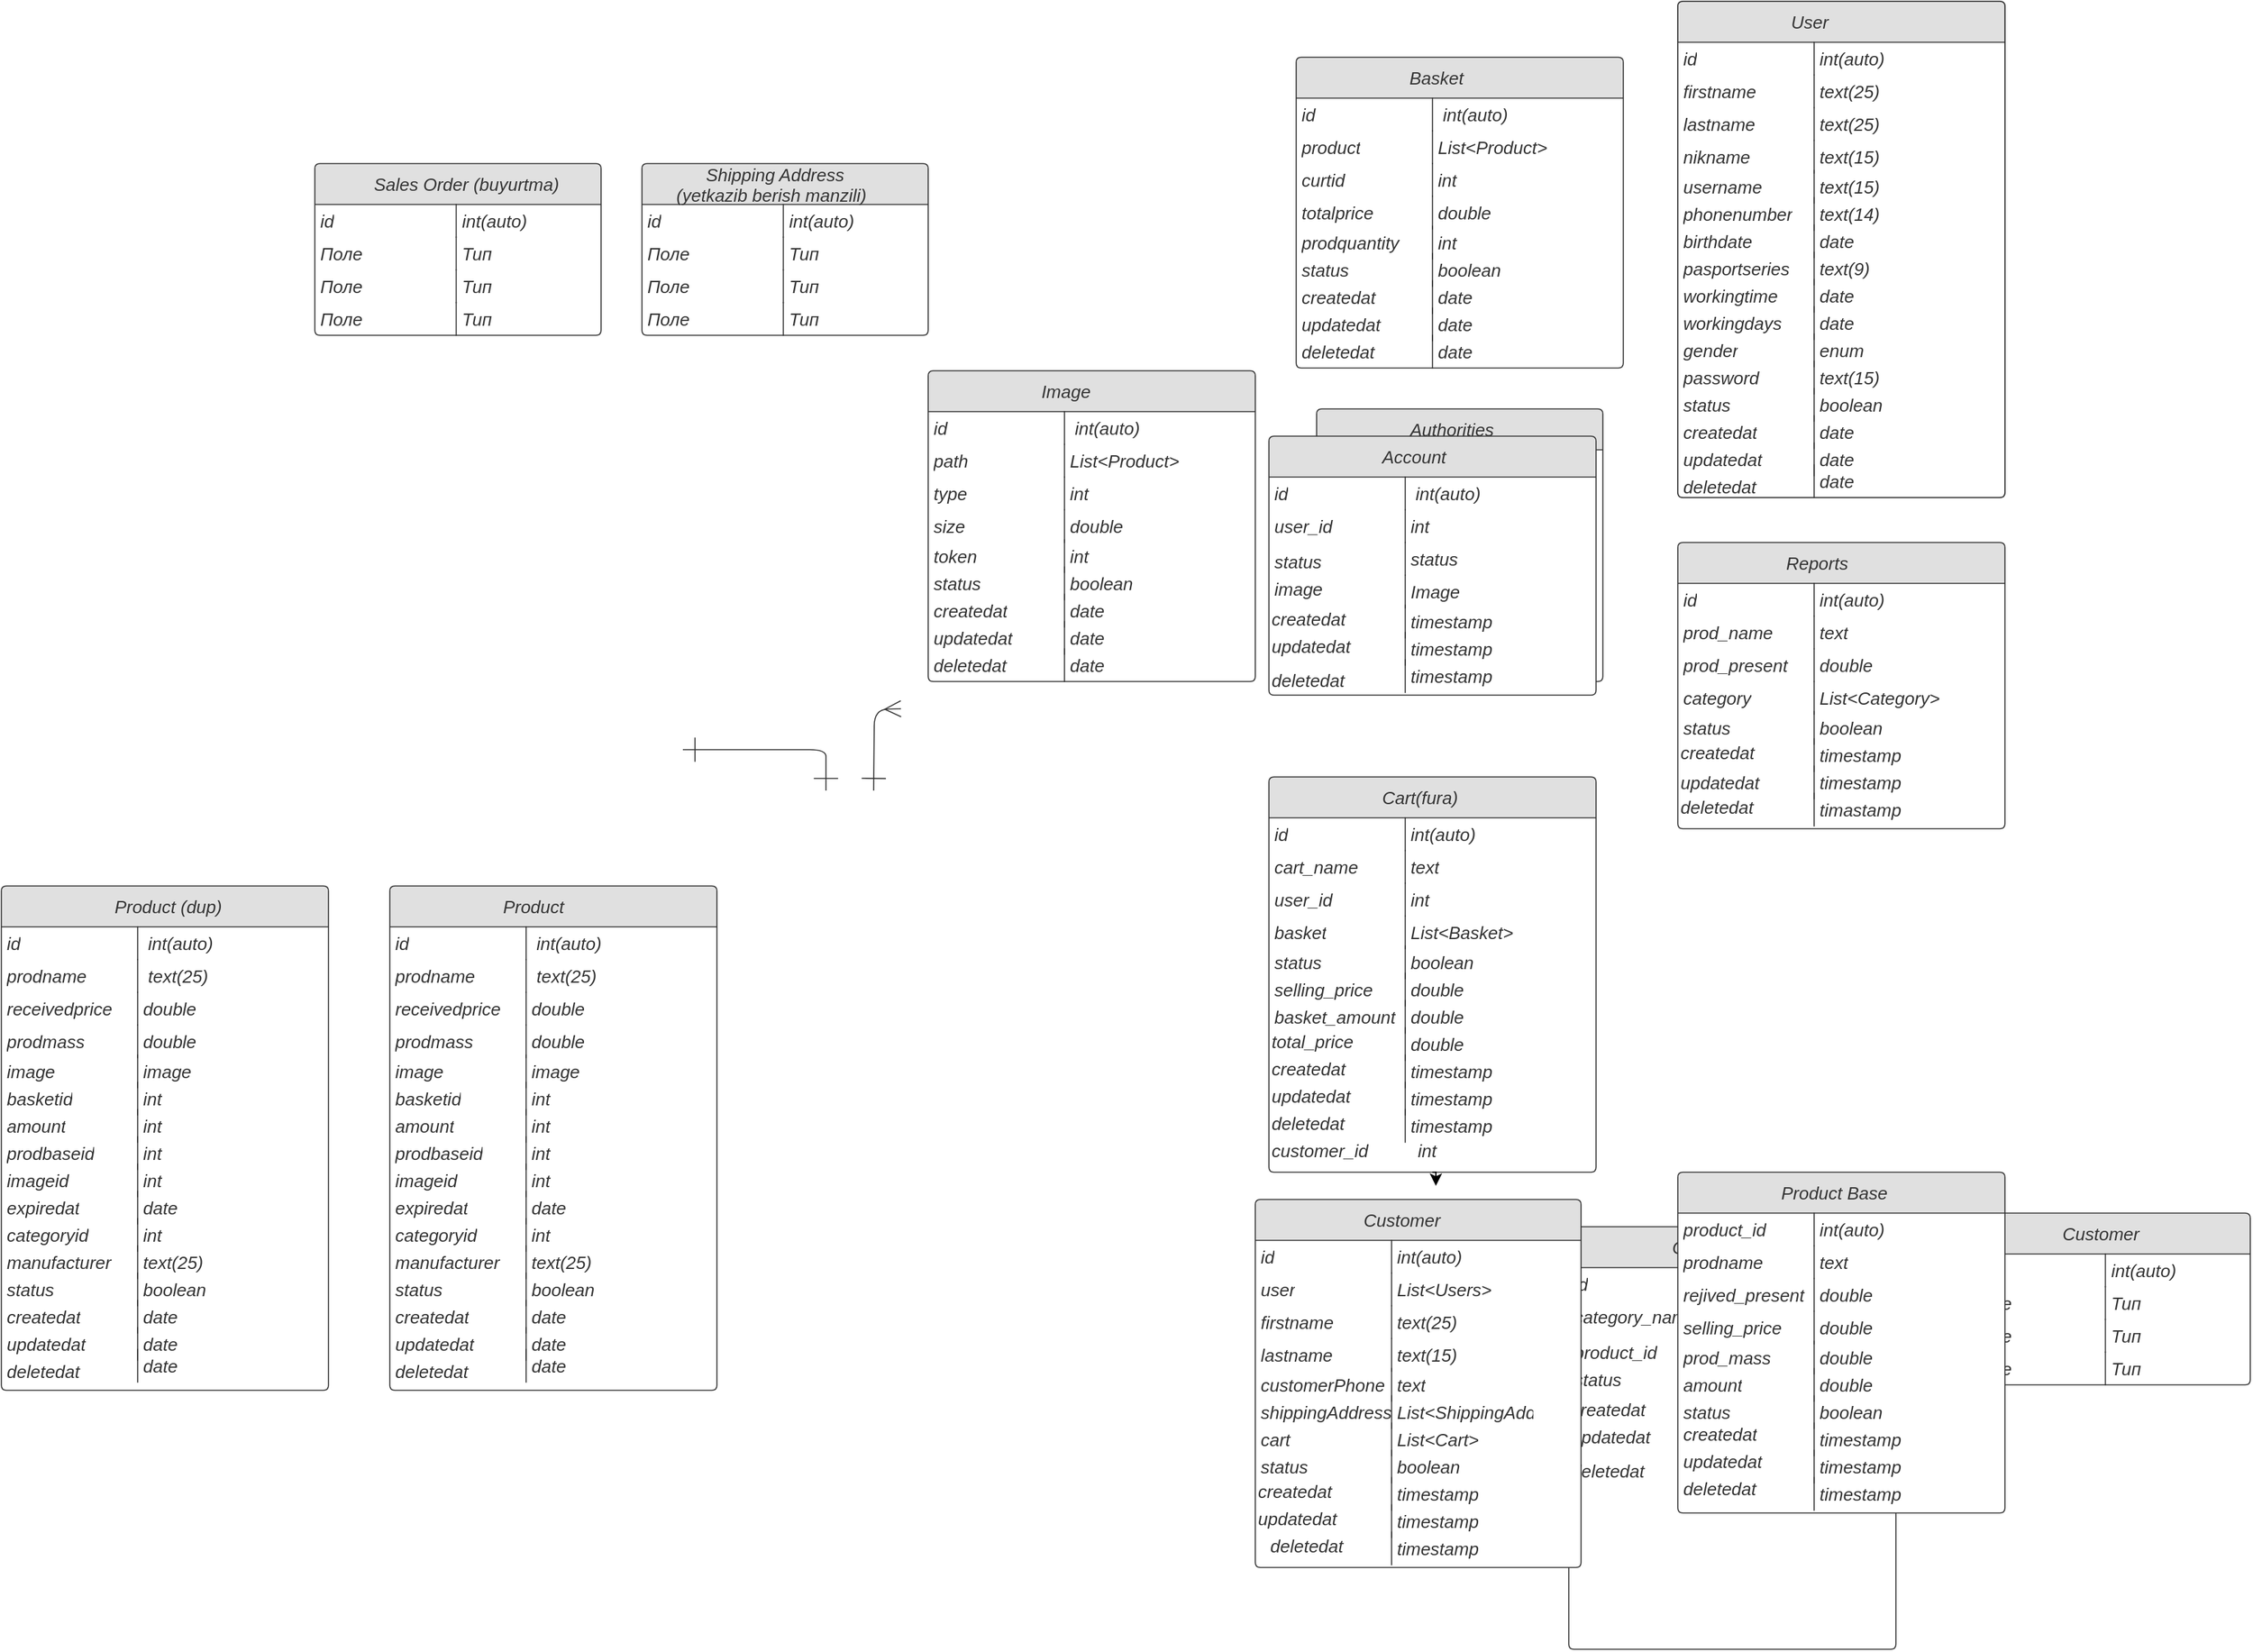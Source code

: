 <mxfile version="21.5.0" type="github">
  <diagram id="gFWhEDrw_gqvURaTcCVO" name="Страница 1">
    <mxGraphModel dx="1686" dy="655" grid="1" gridSize="10" guides="1" tooltips="1" connect="1" arrows="1" fold="1" page="0" pageScale="1" pageWidth="827" pageHeight="1169" background="none" math="0" shadow="0">
      <root>
        <mxCell id="0" />
        <mxCell id="1" parent="0" />
        <mxCell id="_ZXWBAPsV1fqIIyWsX64-17" value="&amp;nbsp; &amp;nbsp; &amp;nbsp; &amp;nbsp; &amp;nbsp; &amp;nbsp; &amp;nbsp;Shipping Address&lt;br&gt;&amp;nbsp; &amp;nbsp; &amp;nbsp; &amp;nbsp;(yetkazib berish manzili)" style="html=1;overflow=block;blockSpacing=1;swimlane;resizeParent=1;resizeParentMax=0;resizeLast=0;collapsible=0;marginBottom=0;swimlaneFillColor=#ffffff;startSize=30;whiteSpace=wrap;fontSize=13;fontColor=#333333;fontStyle=2;align=left;fillColor=#e0e0e0;spacing=0;strokeColor=#333333;strokeOpacity=100;fillOpacity=100;rounded=1;absoluteArcSize=1;arcSize=7.5;strokeWidth=0.8;" parent="1" vertex="1">
          <mxGeometry x="270" y="200" width="210" height="126" as="geometry" />
        </mxCell>
        <mxCell id="_ZXWBAPsV1fqIIyWsX64-18" value="id" style="strokeColor=none;part=1;resizeHeight=0;align=left;verticalAlign=top;spacingLeft=4;spacingRight=4;overflow=hidden;rotatable=0;points=[[0,0.5],[1,0.5]];portConstraint=eastwest;swimlaneFillColor=#ffffff;whiteSpace=wrap;fontSize=13;fontColor=#333333;fontStyle=2;fillColor=none;strokeOpacity=100;fillOpacity=100;spacing=0;rounded=1;absoluteArcSize=1;arcSize=7.5;strokeWidth=0.8;" parent="_ZXWBAPsV1fqIIyWsX64-17" vertex="1">
          <mxGeometry y="30" width="103.71" height="24" as="geometry" />
        </mxCell>
        <mxCell id="_ZXWBAPsV1fqIIyWsX64-19" value="int(auto)" style="shape=partialRectangle;top=0;right=0;bottom=0;part=1;resizeHeight=0;align=left;verticalAlign=top;spacingLeft=4;spacingRight=4;overflow=hidden;rotatable=0;points=[[0,0.5],[1,0.5]];portConstraint=eastwest;swimlaneFillColor=#ffffff;whiteSpace=wrap;fontSize=13;fontColor=#333333;fontStyle=2;fillColor=none;strokeOpacity=100;fillOpacity=100;spacing=0;strokeColor=#333333;rounded=1;absoluteArcSize=1;arcSize=7.5;strokeWidth=0.8;" parent="_ZXWBAPsV1fqIIyWsX64-17" vertex="1">
          <mxGeometry x="103.71" y="30" width="106.29" height="24" as="geometry" />
        </mxCell>
        <mxCell id="_ZXWBAPsV1fqIIyWsX64-20" value="Поле" style="strokeColor=none;part=1;resizeHeight=0;align=left;verticalAlign=top;spacingLeft=4;spacingRight=4;overflow=hidden;rotatable=0;points=[[0,0.5],[1,0.5]];portConstraint=eastwest;swimlaneFillColor=#ffffff;whiteSpace=wrap;fontSize=13;fontColor=#333333;fontStyle=2;fillColor=none;strokeOpacity=100;fillOpacity=100;spacing=0;rounded=1;absoluteArcSize=1;arcSize=7.5;strokeWidth=0.8;" parent="_ZXWBAPsV1fqIIyWsX64-17" vertex="1">
          <mxGeometry y="54" width="103.71" height="24" as="geometry" />
        </mxCell>
        <mxCell id="_ZXWBAPsV1fqIIyWsX64-21" value="Тип" style="shape=partialRectangle;top=0;right=0;bottom=0;part=1;resizeHeight=0;align=left;verticalAlign=top;spacingLeft=4;spacingRight=4;overflow=hidden;rotatable=0;points=[[0,0.5],[1,0.5]];portConstraint=eastwest;swimlaneFillColor=#ffffff;whiteSpace=wrap;fontSize=13;fontColor=#333333;fontStyle=2;fillColor=none;strokeOpacity=100;fillOpacity=100;spacing=0;strokeColor=#333333;rounded=1;absoluteArcSize=1;arcSize=7.5;strokeWidth=0.8;" parent="_ZXWBAPsV1fqIIyWsX64-17" vertex="1">
          <mxGeometry x="103.71" y="54" width="106.29" height="24" as="geometry" />
        </mxCell>
        <mxCell id="_ZXWBAPsV1fqIIyWsX64-22" value="Поле" style="strokeColor=none;part=1;resizeHeight=0;align=left;verticalAlign=top;spacingLeft=4;spacingRight=4;overflow=hidden;rotatable=0;points=[[0,0.5],[1,0.5]];portConstraint=eastwest;swimlaneFillColor=#ffffff;whiteSpace=wrap;fontSize=13;fontColor=#333333;fontStyle=2;fillColor=none;strokeOpacity=100;fillOpacity=100;spacing=0;rounded=1;absoluteArcSize=1;arcSize=7.5;strokeWidth=0.8;" parent="_ZXWBAPsV1fqIIyWsX64-17" vertex="1">
          <mxGeometry y="78" width="103.71" height="24" as="geometry" />
        </mxCell>
        <mxCell id="_ZXWBAPsV1fqIIyWsX64-23" value="Тип" style="shape=partialRectangle;top=0;right=0;bottom=0;part=1;resizeHeight=0;align=left;verticalAlign=top;spacingLeft=4;spacingRight=4;overflow=hidden;rotatable=0;points=[[0,0.5],[1,0.5]];portConstraint=eastwest;swimlaneFillColor=#ffffff;whiteSpace=wrap;fontSize=13;fontColor=#333333;fontStyle=2;fillColor=none;strokeOpacity=100;fillOpacity=100;spacing=0;strokeColor=#333333;rounded=1;absoluteArcSize=1;arcSize=7.5;strokeWidth=0.8;" parent="_ZXWBAPsV1fqIIyWsX64-17" vertex="1">
          <mxGeometry x="103.71" y="78" width="106.29" height="24" as="geometry" />
        </mxCell>
        <mxCell id="_ZXWBAPsV1fqIIyWsX64-24" value="Поле" style="strokeColor=none;part=1;resizeHeight=0;align=left;verticalAlign=top;spacingLeft=4;spacingRight=4;overflow=hidden;rotatable=0;points=[[0,0.5],[1,0.5]];portConstraint=eastwest;swimlaneFillColor=#ffffff;whiteSpace=wrap;fontSize=13;fontColor=#333333;fontStyle=2;fillColor=none;strokeOpacity=100;fillOpacity=100;spacing=0;rounded=1;absoluteArcSize=1;arcSize=7.5;strokeWidth=0.8;" parent="_ZXWBAPsV1fqIIyWsX64-17" vertex="1">
          <mxGeometry y="102" width="103.71" height="24" as="geometry" />
        </mxCell>
        <mxCell id="_ZXWBAPsV1fqIIyWsX64-25" value="Тип" style="shape=partialRectangle;top=0;right=0;bottom=0;part=1;resizeHeight=0;align=left;verticalAlign=top;spacingLeft=4;spacingRight=4;overflow=hidden;rotatable=0;points=[[0,0.5],[1,0.5]];portConstraint=eastwest;swimlaneFillColor=#ffffff;whiteSpace=wrap;fontSize=13;fontColor=#333333;fontStyle=2;fillColor=none;strokeOpacity=100;fillOpacity=100;spacing=0;strokeColor=#333333;rounded=1;absoluteArcSize=1;arcSize=7.5;strokeWidth=0.8;" parent="_ZXWBAPsV1fqIIyWsX64-17" vertex="1">
          <mxGeometry x="103.71" y="102" width="106.29" height="24" as="geometry" />
        </mxCell>
        <mxCell id="_ZXWBAPsV1fqIIyWsX64-167" style="edgeStyle=none;curved=1;rounded=0;orthogonalLoop=1;jettySize=auto;html=1;exitX=0;exitY=0.5;exitDx=0;exitDy=0;fontSize=12;startSize=8;endSize=8;" parent="1" source="_ZXWBAPsV1fqIIyWsX64-39" target="_ZXWBAPsV1fqIIyWsX64-41" edge="1">
          <mxGeometry relative="1" as="geometry">
            <Array as="points">
              <mxPoint x="1130" y="232" />
            </Array>
          </mxGeometry>
        </mxCell>
        <mxCell id="_ZXWBAPsV1fqIIyWsX64-35" value="&amp;nbsp; &amp;nbsp; &amp;nbsp; &amp;nbsp; &amp;nbsp; &amp;nbsp; &amp;nbsp; &amp;nbsp; &amp;nbsp; &amp;nbsp; &amp;nbsp; &amp;nbsp;User" style="html=1;overflow=block;blockSpacing=1;swimlane;resizeParent=1;resizeParentMax=0;resizeLast=0;collapsible=0;marginBottom=0;swimlaneFillColor=#ffffff;startSize=30;whiteSpace=wrap;fontSize=13;fontColor=#333333;fontStyle=2;align=left;fillColor=#e0e0e0;spacing=0;strokeColor=#333333;strokeOpacity=100;fillOpacity=100;rounded=1;absoluteArcSize=1;arcSize=7.5;strokeWidth=0.8;" parent="1" vertex="1">
          <mxGeometry x="1030" y="81" width="240" height="364" as="geometry" />
        </mxCell>
        <mxCell id="_ZXWBAPsV1fqIIyWsX64-36" value="id" style="strokeColor=none;part=1;resizeHeight=0;align=left;verticalAlign=top;spacingLeft=4;spacingRight=4;overflow=hidden;rotatable=0;points=[[0,0.5],[1,0.5]];portConstraint=eastwest;swimlaneFillColor=#ffffff;whiteSpace=wrap;fontSize=13;fontColor=#333333;fontStyle=2;fillColor=none;strokeOpacity=100;fillOpacity=100;spacing=0;rounded=1;absoluteArcSize=1;arcSize=7.5;strokeWidth=0.8;" parent="_ZXWBAPsV1fqIIyWsX64-35" vertex="1">
          <mxGeometry y="30" width="103.71" height="24" as="geometry" />
        </mxCell>
        <mxCell id="_ZXWBAPsV1fqIIyWsX64-37" value=" int(auto)" style="shape=partialRectangle;top=0;right=0;bottom=0;part=1;resizeHeight=0;align=left;verticalAlign=top;spacingLeft=4;spacingRight=4;overflow=hidden;rotatable=0;points=[[0,0.5],[1,0.5]];portConstraint=eastwest;swimlaneFillColor=#ffffff;whiteSpace=wrap;fontSize=13;fontColor=#333333;fontStyle=2;fillColor=none;strokeOpacity=100;fillOpacity=100;spacing=0;strokeColor=#333333;rounded=1;absoluteArcSize=1;arcSize=7.5;strokeWidth=0.8;" parent="_ZXWBAPsV1fqIIyWsX64-35" vertex="1">
          <mxGeometry x="100" y="30" width="110" height="24" as="geometry" />
        </mxCell>
        <mxCell id="_ZXWBAPsV1fqIIyWsX64-38" value="firstname" style="strokeColor=none;part=1;resizeHeight=0;align=left;verticalAlign=top;spacingLeft=4;spacingRight=4;overflow=hidden;rotatable=0;points=[[0,0.5],[1,0.5]];portConstraint=eastwest;swimlaneFillColor=#ffffff;whiteSpace=wrap;fontSize=13;fontColor=#333333;fontStyle=2;fillColor=none;strokeOpacity=100;fillOpacity=100;spacing=0;rounded=1;absoluteArcSize=1;arcSize=7.5;strokeWidth=0.8;" parent="_ZXWBAPsV1fqIIyWsX64-35" vertex="1">
          <mxGeometry y="54" width="103.71" height="24" as="geometry" />
        </mxCell>
        <mxCell id="_ZXWBAPsV1fqIIyWsX64-39" value=" text(25)" style="shape=partialRectangle;top=0;right=0;bottom=0;part=1;resizeHeight=0;align=left;verticalAlign=top;spacingLeft=4;spacingRight=4;overflow=hidden;rotatable=0;points=[[0,0.5],[1,0.5]];portConstraint=eastwest;swimlaneFillColor=#ffffff;whiteSpace=wrap;fontSize=13;fontColor=#333333;fontStyle=2;fillColor=none;strokeOpacity=100;fillOpacity=100;spacing=0;strokeColor=#333333;rounded=1;absoluteArcSize=1;arcSize=7.5;strokeWidth=0.8;" parent="_ZXWBAPsV1fqIIyWsX64-35" vertex="1">
          <mxGeometry x="100" y="54" width="110" height="24" as="geometry" />
        </mxCell>
        <mxCell id="_ZXWBAPsV1fqIIyWsX64-40" value="lastname" style="strokeColor=none;part=1;resizeHeight=0;align=left;verticalAlign=top;spacingLeft=4;spacingRight=4;overflow=hidden;rotatable=0;points=[[0,0.5],[1,0.5]];portConstraint=eastwest;swimlaneFillColor=#ffffff;whiteSpace=wrap;fontSize=13;fontColor=#333333;fontStyle=2;fillColor=none;strokeOpacity=100;fillOpacity=100;spacing=0;rounded=1;absoluteArcSize=1;arcSize=7.5;strokeWidth=0.8;" parent="_ZXWBAPsV1fqIIyWsX64-35" vertex="1">
          <mxGeometry y="78" width="103.71" height="24" as="geometry" />
        </mxCell>
        <mxCell id="_ZXWBAPsV1fqIIyWsX64-41" value=" text(25)" style="shape=partialRectangle;top=0;right=0;bottom=0;part=1;resizeHeight=0;align=left;verticalAlign=top;spacingLeft=4;spacingRight=4;overflow=hidden;rotatable=0;points=[[0,0.5],[1,0.5]];portConstraint=eastwest;swimlaneFillColor=#ffffff;whiteSpace=wrap;fontSize=13;fontColor=#333333;fontStyle=2;fillColor=none;strokeOpacity=100;fillOpacity=100;spacing=0;strokeColor=#333333;rounded=1;absoluteArcSize=1;arcSize=7.5;strokeWidth=0.8;" parent="_ZXWBAPsV1fqIIyWsX64-35" vertex="1">
          <mxGeometry x="100" y="78" width="110" height="24" as="geometry" />
        </mxCell>
        <mxCell id="_ZXWBAPsV1fqIIyWsX64-42" value="nikname" style="strokeColor=none;part=1;resizeHeight=0;align=left;verticalAlign=top;spacingLeft=4;spacingRight=4;overflow=hidden;rotatable=0;points=[[0,0.5],[1,0.5]];portConstraint=eastwest;swimlaneFillColor=#ffffff;whiteSpace=wrap;fontSize=13;fontColor=#333333;fontStyle=2;fillColor=none;strokeOpacity=100;fillOpacity=100;spacing=0;rounded=1;absoluteArcSize=1;arcSize=7.5;strokeWidth=0.8;" parent="_ZXWBAPsV1fqIIyWsX64-35" vertex="1">
          <mxGeometry y="102" width="103.71" height="24" as="geometry" />
        </mxCell>
        <mxCell id="_ZXWBAPsV1fqIIyWsX64-43" value=" text(15)" style="shape=partialRectangle;top=0;right=0;bottom=0;part=1;resizeHeight=0;align=left;verticalAlign=top;spacingLeft=4;spacingRight=4;overflow=hidden;rotatable=0;points=[[0,0.5],[1,0.5]];portConstraint=eastwest;swimlaneFillColor=#ffffff;whiteSpace=wrap;fontSize=13;fontColor=#333333;fontStyle=2;fillColor=none;strokeOpacity=100;fillOpacity=100;spacing=0;strokeColor=#333333;rounded=1;absoluteArcSize=1;arcSize=7.5;strokeWidth=0.8;" parent="_ZXWBAPsV1fqIIyWsX64-35" vertex="1">
          <mxGeometry x="100" y="102" width="110" height="24" as="geometry" />
        </mxCell>
        <mxCell id="_ZXWBAPsV1fqIIyWsX64-163" value="username" style="strokeColor=none;part=1;resizeHeight=0;align=left;verticalAlign=top;spacingLeft=4;spacingRight=4;overflow=hidden;rotatable=0;points=[[0,0.5],[1,0.5]];portConstraint=eastwest;swimlaneFillColor=#ffffff;whiteSpace=wrap;fontSize=13;fontColor=#333333;fontStyle=2;fillColor=none;strokeOpacity=100;fillOpacity=100;spacing=0;rounded=1;absoluteArcSize=1;arcSize=7.5;strokeWidth=0.8;" parent="_ZXWBAPsV1fqIIyWsX64-35" vertex="1">
          <mxGeometry y="124" width="103.71" height="24" as="geometry" />
        </mxCell>
        <mxCell id="_ZXWBAPsV1fqIIyWsX64-164" value="phonenumber" style="strokeColor=none;part=1;resizeHeight=0;align=left;verticalAlign=top;spacingLeft=4;spacingRight=4;overflow=hidden;rotatable=0;points=[[0,0.5],[1,0.5]];portConstraint=eastwest;swimlaneFillColor=#ffffff;whiteSpace=wrap;fontSize=13;fontColor=#333333;fontStyle=2;fillColor=none;strokeOpacity=100;fillOpacity=100;spacing=0;rounded=1;absoluteArcSize=1;arcSize=7.5;strokeWidth=0.8;" parent="_ZXWBAPsV1fqIIyWsX64-35" vertex="1">
          <mxGeometry y="144" width="103.71" height="24" as="geometry" />
        </mxCell>
        <mxCell id="_ZXWBAPsV1fqIIyWsX64-165" value="birthdate" style="strokeColor=none;part=1;resizeHeight=0;align=left;verticalAlign=top;spacingLeft=4;spacingRight=4;overflow=hidden;rotatable=0;points=[[0,0.5],[1,0.5]];portConstraint=eastwest;swimlaneFillColor=#ffffff;whiteSpace=wrap;fontSize=13;fontColor=#333333;fontStyle=2;fillColor=none;strokeOpacity=100;fillOpacity=100;spacing=0;rounded=1;absoluteArcSize=1;arcSize=7.5;strokeWidth=0.8;" parent="_ZXWBAPsV1fqIIyWsX64-35" vertex="1">
          <mxGeometry y="164" width="103.71" height="24" as="geometry" />
        </mxCell>
        <mxCell id="_ZXWBAPsV1fqIIyWsX64-166" value=" text(15)" style="shape=partialRectangle;top=0;right=0;bottom=0;part=1;resizeHeight=0;align=left;verticalAlign=top;spacingLeft=4;spacingRight=4;overflow=hidden;rotatable=0;points=[[0,0.5],[1,0.5]];portConstraint=eastwest;swimlaneFillColor=#ffffff;whiteSpace=wrap;fontSize=13;fontColor=#333333;fontStyle=2;fillColor=none;strokeOpacity=100;fillOpacity=100;spacing=0;strokeColor=#333333;rounded=1;absoluteArcSize=1;arcSize=7.5;strokeWidth=0.8;" parent="_ZXWBAPsV1fqIIyWsX64-35" vertex="1">
          <mxGeometry x="100.0" y="124" width="106.29" height="24" as="geometry" />
        </mxCell>
        <mxCell id="_ZXWBAPsV1fqIIyWsX64-169" value="text(14)" style="shape=partialRectangle;top=0;right=0;bottom=0;part=1;resizeHeight=0;align=left;verticalAlign=top;spacingLeft=4;spacingRight=4;overflow=hidden;rotatable=0;points=[[0,0.5],[1,0.5]];portConstraint=eastwest;swimlaneFillColor=#ffffff;whiteSpace=wrap;fontSize=13;fontColor=#333333;fontStyle=2;fillColor=none;strokeOpacity=100;fillOpacity=100;spacing=0;strokeColor=#333333;rounded=1;absoluteArcSize=1;arcSize=7.5;strokeWidth=0.8;" parent="_ZXWBAPsV1fqIIyWsX64-35" vertex="1">
          <mxGeometry x="100.0" y="144" width="106.29" height="24" as="geometry" />
        </mxCell>
        <mxCell id="_ZXWBAPsV1fqIIyWsX64-170" value="date" style="shape=partialRectangle;top=0;right=0;bottom=0;part=1;resizeHeight=0;align=left;verticalAlign=top;spacingLeft=4;spacingRight=4;overflow=hidden;rotatable=0;points=[[0,0.5],[1,0.5]];portConstraint=eastwest;swimlaneFillColor=#ffffff;whiteSpace=wrap;fontSize=13;fontColor=#333333;fontStyle=2;fillColor=none;strokeOpacity=100;fillOpacity=100;spacing=0;strokeColor=#333333;rounded=1;absoluteArcSize=1;arcSize=7.5;strokeWidth=0.8;" parent="_ZXWBAPsV1fqIIyWsX64-35" vertex="1">
          <mxGeometry x="100.0" y="164" width="106.29" height="24" as="geometry" />
        </mxCell>
        <mxCell id="_ZXWBAPsV1fqIIyWsX64-171" value="text(9)" style="shape=partialRectangle;top=0;right=0;bottom=0;part=1;resizeHeight=0;align=left;verticalAlign=top;spacingLeft=4;spacingRight=4;overflow=hidden;rotatable=0;points=[[0,0.5],[1,0.5]];portConstraint=eastwest;swimlaneFillColor=#ffffff;whiteSpace=wrap;fontSize=13;fontColor=#333333;fontStyle=2;fillColor=none;strokeOpacity=100;fillOpacity=100;spacing=0;strokeColor=#333333;rounded=1;absoluteArcSize=1;arcSize=7.5;strokeWidth=0.8;" parent="_ZXWBAPsV1fqIIyWsX64-35" vertex="1">
          <mxGeometry x="100.0" y="184" width="106.29" height="24" as="geometry" />
        </mxCell>
        <mxCell id="_ZXWBAPsV1fqIIyWsX64-172" value="date" style="shape=partialRectangle;top=0;right=0;bottom=0;part=1;resizeHeight=0;align=left;verticalAlign=top;spacingLeft=4;spacingRight=4;overflow=hidden;rotatable=0;points=[[0,0.5],[1,0.5]];portConstraint=eastwest;swimlaneFillColor=#ffffff;whiteSpace=wrap;fontSize=13;fontColor=#333333;fontStyle=2;fillColor=none;strokeOpacity=100;fillOpacity=100;spacing=0;strokeColor=#333333;rounded=1;absoluteArcSize=1;arcSize=7.5;strokeWidth=0.8;" parent="_ZXWBAPsV1fqIIyWsX64-35" vertex="1">
          <mxGeometry x="100.0" y="204" width="106.29" height="24" as="geometry" />
        </mxCell>
        <mxCell id="_ZXWBAPsV1fqIIyWsX64-173" value="date" style="shape=partialRectangle;top=0;right=0;bottom=0;part=1;resizeHeight=0;align=left;verticalAlign=top;spacingLeft=4;spacingRight=4;overflow=hidden;rotatable=0;points=[[0,0.5],[1,0.5]];portConstraint=eastwest;swimlaneFillColor=#ffffff;whiteSpace=wrap;fontSize=13;fontColor=#333333;fontStyle=2;fillColor=none;strokeOpacity=100;fillOpacity=100;spacing=0;strokeColor=#333333;rounded=1;absoluteArcSize=1;arcSize=7.5;strokeWidth=0.8;" parent="_ZXWBAPsV1fqIIyWsX64-35" vertex="1">
          <mxGeometry x="100.0" y="224" width="106.29" height="24" as="geometry" />
        </mxCell>
        <mxCell id="_ZXWBAPsV1fqIIyWsX64-174" value="enum" style="shape=partialRectangle;top=0;right=0;bottom=0;part=1;resizeHeight=0;align=left;verticalAlign=top;spacingLeft=4;spacingRight=4;overflow=hidden;rotatable=0;points=[[0,0.5],[1,0.5]];portConstraint=eastwest;swimlaneFillColor=#ffffff;whiteSpace=wrap;fontSize=13;fontColor=#333333;fontStyle=2;fillColor=none;strokeOpacity=100;fillOpacity=100;spacing=0;strokeColor=#333333;rounded=1;absoluteArcSize=1;arcSize=7.5;strokeWidth=0.8;" parent="_ZXWBAPsV1fqIIyWsX64-35" vertex="1">
          <mxGeometry x="100.0" y="244" width="106.29" height="24" as="geometry" />
        </mxCell>
        <mxCell id="_ZXWBAPsV1fqIIyWsX64-175" value="text(15)" style="shape=partialRectangle;top=0;right=0;bottom=0;part=1;resizeHeight=0;align=left;verticalAlign=top;spacingLeft=4;spacingRight=4;overflow=hidden;rotatable=0;points=[[0,0.5],[1,0.5]];portConstraint=eastwest;swimlaneFillColor=#ffffff;whiteSpace=wrap;fontSize=13;fontColor=#333333;fontStyle=2;fillColor=none;strokeOpacity=100;fillOpacity=100;spacing=0;strokeColor=#333333;rounded=1;absoluteArcSize=1;arcSize=7.5;strokeWidth=0.8;" parent="_ZXWBAPsV1fqIIyWsX64-35" vertex="1">
          <mxGeometry x="100.0" y="264" width="106.29" height="24" as="geometry" />
        </mxCell>
        <mxCell id="_ZXWBAPsV1fqIIyWsX64-176" value="boolean" style="shape=partialRectangle;top=0;right=0;bottom=0;part=1;resizeHeight=0;align=left;verticalAlign=top;spacingLeft=4;spacingRight=4;overflow=hidden;rotatable=0;points=[[0,0.5],[1,0.5]];portConstraint=eastwest;swimlaneFillColor=#ffffff;whiteSpace=wrap;fontSize=13;fontColor=#333333;fontStyle=2;fillColor=none;strokeOpacity=100;fillOpacity=100;spacing=0;strokeColor=#333333;rounded=1;absoluteArcSize=1;arcSize=7.5;strokeWidth=0.8;" parent="_ZXWBAPsV1fqIIyWsX64-35" vertex="1">
          <mxGeometry x="100.0" y="284" width="106.29" height="24" as="geometry" />
        </mxCell>
        <mxCell id="_ZXWBAPsV1fqIIyWsX64-180" value="date" style="shape=partialRectangle;top=0;right=0;bottom=0;part=1;resizeHeight=0;align=left;verticalAlign=top;spacingLeft=4;spacingRight=4;overflow=hidden;rotatable=0;points=[[0,0.5],[1,0.5]];portConstraint=eastwest;swimlaneFillColor=#ffffff;whiteSpace=wrap;fontSize=13;fontColor=#333333;fontStyle=2;fillColor=none;strokeOpacity=100;fillOpacity=100;spacing=0;strokeColor=#333333;rounded=1;absoluteArcSize=1;arcSize=7.5;strokeWidth=0.8;" parent="_ZXWBAPsV1fqIIyWsX64-35" vertex="1">
          <mxGeometry x="100.0" y="304" width="106.29" height="24" as="geometry" />
        </mxCell>
        <mxCell id="_ZXWBAPsV1fqIIyWsX64-181" value="date" style="shape=partialRectangle;top=0;right=0;bottom=0;part=1;resizeHeight=0;align=left;verticalAlign=top;spacingLeft=4;spacingRight=4;overflow=hidden;rotatable=0;points=[[0,0.5],[1,0.5]];portConstraint=eastwest;swimlaneFillColor=#ffffff;whiteSpace=wrap;fontSize=13;fontColor=#333333;fontStyle=2;fillColor=none;strokeOpacity=100;fillOpacity=100;spacing=0;strokeColor=#333333;rounded=1;absoluteArcSize=1;arcSize=7.5;strokeWidth=0.8;" parent="_ZXWBAPsV1fqIIyWsX64-35" vertex="1">
          <mxGeometry x="100.0" y="324" width="106.29" height="24" as="geometry" />
        </mxCell>
        <mxCell id="_ZXWBAPsV1fqIIyWsX64-191" value="pasportseries&#xa;" style="strokeColor=none;part=1;resizeHeight=0;align=left;verticalAlign=top;spacingLeft=4;spacingRight=4;overflow=hidden;rotatable=0;points=[[0,0.5],[1,0.5]];portConstraint=eastwest;swimlaneFillColor=#ffffff;whiteSpace=wrap;fontSize=13;fontColor=#333333;fontStyle=2;fillColor=none;strokeOpacity=100;fillOpacity=100;spacing=0;rounded=1;absoluteArcSize=1;arcSize=7.5;strokeWidth=0.8;" parent="_ZXWBAPsV1fqIIyWsX64-35" vertex="1">
          <mxGeometry y="184" width="103.71" height="24" as="geometry" />
        </mxCell>
        <mxCell id="_ZXWBAPsV1fqIIyWsX64-192" value="workingtime" style="strokeColor=none;part=1;resizeHeight=0;align=left;verticalAlign=top;spacingLeft=4;spacingRight=4;overflow=hidden;rotatable=0;points=[[0,0.5],[1,0.5]];portConstraint=eastwest;swimlaneFillColor=#ffffff;whiteSpace=wrap;fontSize=13;fontColor=#333333;fontStyle=2;fillColor=none;strokeOpacity=100;fillOpacity=100;spacing=0;rounded=1;absoluteArcSize=1;arcSize=7.5;strokeWidth=0.8;" parent="_ZXWBAPsV1fqIIyWsX64-35" vertex="1">
          <mxGeometry y="204" width="103.71" height="24" as="geometry" />
        </mxCell>
        <mxCell id="_ZXWBAPsV1fqIIyWsX64-193" value="workingdays" style="strokeColor=none;part=1;resizeHeight=0;align=left;verticalAlign=top;spacingLeft=4;spacingRight=4;overflow=hidden;rotatable=0;points=[[0,0.5],[1,0.5]];portConstraint=eastwest;swimlaneFillColor=#ffffff;whiteSpace=wrap;fontSize=13;fontColor=#333333;fontStyle=2;fillColor=none;strokeOpacity=100;fillOpacity=100;spacing=0;rounded=1;absoluteArcSize=1;arcSize=7.5;strokeWidth=0.8;" parent="_ZXWBAPsV1fqIIyWsX64-35" vertex="1">
          <mxGeometry y="224" width="103.71" height="24" as="geometry" />
        </mxCell>
        <mxCell id="_ZXWBAPsV1fqIIyWsX64-194" value="gender" style="strokeColor=none;part=1;resizeHeight=0;align=left;verticalAlign=top;spacingLeft=4;spacingRight=4;overflow=hidden;rotatable=0;points=[[0,0.5],[1,0.5]];portConstraint=eastwest;swimlaneFillColor=#ffffff;whiteSpace=wrap;fontSize=13;fontColor=#333333;fontStyle=2;fillColor=none;strokeOpacity=100;fillOpacity=100;spacing=0;rounded=1;absoluteArcSize=1;arcSize=7.5;strokeWidth=0.8;" parent="_ZXWBAPsV1fqIIyWsX64-35" vertex="1">
          <mxGeometry y="244" width="103.71" height="24" as="geometry" />
        </mxCell>
        <mxCell id="_ZXWBAPsV1fqIIyWsX64-195" value="password" style="strokeColor=none;part=1;resizeHeight=0;align=left;verticalAlign=top;spacingLeft=4;spacingRight=4;overflow=hidden;rotatable=0;points=[[0,0.5],[1,0.5]];portConstraint=eastwest;swimlaneFillColor=#ffffff;whiteSpace=wrap;fontSize=13;fontColor=#333333;fontStyle=2;fillColor=none;strokeOpacity=100;fillOpacity=100;spacing=0;rounded=1;absoluteArcSize=1;arcSize=7.5;strokeWidth=0.8;" parent="_ZXWBAPsV1fqIIyWsX64-35" vertex="1">
          <mxGeometry y="264" width="103.71" height="24" as="geometry" />
        </mxCell>
        <mxCell id="_ZXWBAPsV1fqIIyWsX64-196" value="status" style="strokeColor=none;part=1;resizeHeight=0;align=left;verticalAlign=top;spacingLeft=4;spacingRight=4;overflow=hidden;rotatable=0;points=[[0,0.5],[1,0.5]];portConstraint=eastwest;swimlaneFillColor=#ffffff;whiteSpace=wrap;fontSize=13;fontColor=#333333;fontStyle=2;fillColor=none;strokeOpacity=100;fillOpacity=100;spacing=0;rounded=1;absoluteArcSize=1;arcSize=7.5;strokeWidth=0.8;" parent="_ZXWBAPsV1fqIIyWsX64-35" vertex="1">
          <mxGeometry y="284" width="103.71" height="24" as="geometry" />
        </mxCell>
        <mxCell id="_ZXWBAPsV1fqIIyWsX64-197" value="createdat" style="strokeColor=none;part=1;resizeHeight=0;align=left;verticalAlign=top;spacingLeft=4;spacingRight=4;overflow=hidden;rotatable=0;points=[[0,0.5],[1,0.5]];portConstraint=eastwest;swimlaneFillColor=#ffffff;whiteSpace=wrap;fontSize=13;fontColor=#333333;fontStyle=2;fillColor=none;strokeOpacity=100;fillOpacity=100;spacing=0;rounded=1;absoluteArcSize=1;arcSize=7.5;strokeWidth=0.8;" parent="_ZXWBAPsV1fqIIyWsX64-35" vertex="1">
          <mxGeometry y="304" width="103.71" height="24" as="geometry" />
        </mxCell>
        <mxCell id="_ZXWBAPsV1fqIIyWsX64-198" value="updatedat" style="strokeColor=none;part=1;resizeHeight=0;align=left;verticalAlign=top;spacingLeft=4;spacingRight=4;overflow=hidden;rotatable=0;points=[[0,0.5],[1,0.5]];portConstraint=eastwest;swimlaneFillColor=#ffffff;whiteSpace=wrap;fontSize=13;fontColor=#333333;fontStyle=2;fillColor=none;strokeOpacity=100;fillOpacity=100;spacing=0;rounded=1;absoluteArcSize=1;arcSize=7.5;strokeWidth=0.8;" parent="_ZXWBAPsV1fqIIyWsX64-35" vertex="1">
          <mxGeometry y="324" width="103.71" height="24" as="geometry" />
        </mxCell>
        <mxCell id="9sqTJGyya0eXWNI7HfWM-1" value="deletedat" style="strokeColor=none;part=1;resizeHeight=0;align=left;verticalAlign=top;spacingLeft=4;spacingRight=4;overflow=hidden;rotatable=0;points=[[0,0.5],[1,0.5]];portConstraint=eastwest;swimlaneFillColor=#ffffff;whiteSpace=wrap;fontSize=13;fontColor=#333333;fontStyle=2;fillColor=none;strokeOpacity=100;fillOpacity=100;spacing=0;rounded=1;absoluteArcSize=1;arcSize=7.5;strokeWidth=0.8;" parent="_ZXWBAPsV1fqIIyWsX64-35" vertex="1">
          <mxGeometry y="344" width="103.71" height="24" as="geometry" />
        </mxCell>
        <mxCell id="9sqTJGyya0eXWNI7HfWM-2" value="date" style="shape=partialRectangle;top=0;right=0;bottom=0;part=1;resizeHeight=0;align=left;verticalAlign=top;spacingLeft=4;spacingRight=4;overflow=hidden;rotatable=0;points=[[0,0.5],[1,0.5]];portConstraint=eastwest;swimlaneFillColor=#ffffff;whiteSpace=wrap;fontSize=13;fontColor=#333333;fontStyle=2;fillColor=none;strokeOpacity=100;fillOpacity=100;spacing=0;strokeColor=#333333;rounded=1;absoluteArcSize=1;arcSize=7.5;strokeWidth=0.8;" parent="_ZXWBAPsV1fqIIyWsX64-35" vertex="1">
          <mxGeometry x="100.0" y="340" width="106.29" height="24" as="geometry" />
        </mxCell>
        <mxCell id="_ZXWBAPsV1fqIIyWsX64-53" value="&amp;nbsp; &amp;nbsp; &amp;nbsp; &amp;nbsp; &amp;nbsp; &amp;nbsp; &amp;nbsp; &amp;nbsp; &amp;nbsp; &amp;nbsp; Customer" style="html=1;overflow=block;blockSpacing=1;swimlane;resizeParent=1;resizeParentMax=0;resizeLast=0;collapsible=0;marginBottom=0;swimlaneFillColor=#ffffff;startSize=30;whiteSpace=wrap;fontSize=13;fontColor=#333333;fontStyle=2;align=left;fillColor=#e0e0e0;spacing=0;strokeColor=#333333;strokeOpacity=100;fillOpacity=100;rounded=1;absoluteArcSize=1;arcSize=7.5;strokeWidth=0.8;" parent="1" vertex="1">
          <mxGeometry x="1240" y="970" width="210" height="126" as="geometry" />
        </mxCell>
        <mxCell id="_ZXWBAPsV1fqIIyWsX64-54" value="id" style="strokeColor=none;part=1;resizeHeight=0;align=left;verticalAlign=top;spacingLeft=4;spacingRight=4;overflow=hidden;rotatable=0;points=[[0,0.5],[1,0.5]];portConstraint=eastwest;swimlaneFillColor=#ffffff;whiteSpace=wrap;fontSize=13;fontColor=#333333;fontStyle=2;fillColor=none;strokeOpacity=100;fillOpacity=100;spacing=0;rounded=1;absoluteArcSize=1;arcSize=7.5;strokeWidth=0.8;" parent="_ZXWBAPsV1fqIIyWsX64-53" vertex="1">
          <mxGeometry y="30" width="103.71" height="24" as="geometry" />
        </mxCell>
        <mxCell id="_ZXWBAPsV1fqIIyWsX64-55" value="int(auto)" style="shape=partialRectangle;top=0;right=0;bottom=0;part=1;resizeHeight=0;align=left;verticalAlign=top;spacingLeft=4;spacingRight=4;overflow=hidden;rotatable=0;points=[[0,0.5],[1,0.5]];portConstraint=eastwest;swimlaneFillColor=#ffffff;whiteSpace=wrap;fontSize=13;fontColor=#333333;fontStyle=2;fillColor=none;strokeOpacity=100;fillOpacity=100;spacing=0;strokeColor=#333333;rounded=1;absoluteArcSize=1;arcSize=7.5;strokeWidth=0.8;" parent="_ZXWBAPsV1fqIIyWsX64-53" vertex="1">
          <mxGeometry x="103.71" y="30" width="106.29" height="24" as="geometry" />
        </mxCell>
        <mxCell id="_ZXWBAPsV1fqIIyWsX64-56" value="Поле" style="strokeColor=none;part=1;resizeHeight=0;align=left;verticalAlign=top;spacingLeft=4;spacingRight=4;overflow=hidden;rotatable=0;points=[[0,0.5],[1,0.5]];portConstraint=eastwest;swimlaneFillColor=#ffffff;whiteSpace=wrap;fontSize=13;fontColor=#333333;fontStyle=2;fillColor=none;strokeOpacity=100;fillOpacity=100;spacing=0;rounded=1;absoluteArcSize=1;arcSize=7.5;strokeWidth=0.8;" parent="_ZXWBAPsV1fqIIyWsX64-53" vertex="1">
          <mxGeometry y="54" width="103.71" height="24" as="geometry" />
        </mxCell>
        <mxCell id="_ZXWBAPsV1fqIIyWsX64-57" value="Тип" style="shape=partialRectangle;top=0;right=0;bottom=0;part=1;resizeHeight=0;align=left;verticalAlign=top;spacingLeft=4;spacingRight=4;overflow=hidden;rotatable=0;points=[[0,0.5],[1,0.5]];portConstraint=eastwest;swimlaneFillColor=#ffffff;whiteSpace=wrap;fontSize=13;fontColor=#333333;fontStyle=2;fillColor=none;strokeOpacity=100;fillOpacity=100;spacing=0;strokeColor=#333333;rounded=1;absoluteArcSize=1;arcSize=7.5;strokeWidth=0.8;" parent="_ZXWBAPsV1fqIIyWsX64-53" vertex="1">
          <mxGeometry x="103.71" y="54" width="106.29" height="24" as="geometry" />
        </mxCell>
        <mxCell id="_ZXWBAPsV1fqIIyWsX64-58" value="Поле" style="strokeColor=none;part=1;resizeHeight=0;align=left;verticalAlign=top;spacingLeft=4;spacingRight=4;overflow=hidden;rotatable=0;points=[[0,0.5],[1,0.5]];portConstraint=eastwest;swimlaneFillColor=#ffffff;whiteSpace=wrap;fontSize=13;fontColor=#333333;fontStyle=2;fillColor=none;strokeOpacity=100;fillOpacity=100;spacing=0;rounded=1;absoluteArcSize=1;arcSize=7.5;strokeWidth=0.8;" parent="_ZXWBAPsV1fqIIyWsX64-53" vertex="1">
          <mxGeometry y="78" width="103.71" height="24" as="geometry" />
        </mxCell>
        <mxCell id="_ZXWBAPsV1fqIIyWsX64-59" value="Тип" style="shape=partialRectangle;top=0;right=0;bottom=0;part=1;resizeHeight=0;align=left;verticalAlign=top;spacingLeft=4;spacingRight=4;overflow=hidden;rotatable=0;points=[[0,0.5],[1,0.5]];portConstraint=eastwest;swimlaneFillColor=#ffffff;whiteSpace=wrap;fontSize=13;fontColor=#333333;fontStyle=2;fillColor=none;strokeOpacity=100;fillOpacity=100;spacing=0;strokeColor=#333333;rounded=1;absoluteArcSize=1;arcSize=7.5;strokeWidth=0.8;" parent="_ZXWBAPsV1fqIIyWsX64-53" vertex="1">
          <mxGeometry x="103.71" y="78" width="106.29" height="24" as="geometry" />
        </mxCell>
        <mxCell id="_ZXWBAPsV1fqIIyWsX64-60" value="Поле" style="strokeColor=none;part=1;resizeHeight=0;align=left;verticalAlign=top;spacingLeft=4;spacingRight=4;overflow=hidden;rotatable=0;points=[[0,0.5],[1,0.5]];portConstraint=eastwest;swimlaneFillColor=#ffffff;whiteSpace=wrap;fontSize=13;fontColor=#333333;fontStyle=2;fillColor=none;strokeOpacity=100;fillOpacity=100;spacing=0;rounded=1;absoluteArcSize=1;arcSize=7.5;strokeWidth=0.8;" parent="_ZXWBAPsV1fqIIyWsX64-53" vertex="1">
          <mxGeometry y="102" width="103.71" height="24" as="geometry" />
        </mxCell>
        <mxCell id="_ZXWBAPsV1fqIIyWsX64-61" value="Тип" style="shape=partialRectangle;top=0;right=0;bottom=0;part=1;resizeHeight=0;align=left;verticalAlign=top;spacingLeft=4;spacingRight=4;overflow=hidden;rotatable=0;points=[[0,0.5],[1,0.5]];portConstraint=eastwest;swimlaneFillColor=#ffffff;whiteSpace=wrap;fontSize=13;fontColor=#333333;fontStyle=2;fillColor=none;strokeOpacity=100;fillOpacity=100;spacing=0;strokeColor=#333333;rounded=1;absoluteArcSize=1;arcSize=7.5;strokeWidth=0.8;" parent="_ZXWBAPsV1fqIIyWsX64-53" vertex="1">
          <mxGeometry x="103.71" y="102" width="106.29" height="24" as="geometry" />
        </mxCell>
        <mxCell id="_ZXWBAPsV1fqIIyWsX64-71" value="&amp;nbsp; &amp;nbsp; &amp;nbsp; &amp;nbsp; &amp;nbsp; &amp;nbsp; &amp;nbsp; &amp;nbsp; &amp;nbsp; &amp;nbsp;Authorities" style="html=1;overflow=block;blockSpacing=1;swimlane;resizeParent=1;resizeParentMax=0;resizeLast=0;collapsible=0;marginBottom=0;swimlaneFillColor=#ffffff;startSize=30;whiteSpace=wrap;fontSize=13;fontColor=#333333;fontStyle=2;align=left;fillColor=#e0e0e0;spacing=0;strokeColor=#333333;strokeOpacity=100;fillOpacity=100;rounded=1;absoluteArcSize=1;arcSize=7.5;strokeWidth=0.8;" parent="1" vertex="1">
          <mxGeometry x="765" y="380" width="210" height="200" as="geometry" />
        </mxCell>
        <mxCell id="_ZXWBAPsV1fqIIyWsX64-72" value="id" style="strokeColor=none;part=1;resizeHeight=0;align=left;verticalAlign=top;spacingLeft=4;spacingRight=4;overflow=hidden;rotatable=0;points=[[0,0.5],[1,0.5]];portConstraint=eastwest;swimlaneFillColor=#ffffff;whiteSpace=wrap;fontSize=13;fontColor=#333333;fontStyle=2;fillColor=none;strokeOpacity=100;fillOpacity=100;spacing=0;rounded=1;absoluteArcSize=1;arcSize=7.5;strokeWidth=0.8;" parent="_ZXWBAPsV1fqIIyWsX64-71" vertex="1">
          <mxGeometry y="30" width="103.71" height="24" as="geometry" />
        </mxCell>
        <mxCell id="_ZXWBAPsV1fqIIyWsX64-73" value="int(auto)" style="shape=partialRectangle;top=0;right=0;bottom=0;part=1;resizeHeight=0;align=left;verticalAlign=top;spacingLeft=4;spacingRight=4;overflow=hidden;rotatable=0;points=[[0,0.5],[1,0.5]];portConstraint=eastwest;swimlaneFillColor=#ffffff;whiteSpace=wrap;fontSize=13;fontColor=#333333;fontStyle=2;fillColor=none;strokeOpacity=100;fillOpacity=100;spacing=0;strokeColor=#333333;rounded=1;absoluteArcSize=1;arcSize=7.5;strokeWidth=0.8;" parent="_ZXWBAPsV1fqIIyWsX64-71" vertex="1">
          <mxGeometry x="103.71" y="30" width="106.29" height="24" as="geometry" />
        </mxCell>
        <mxCell id="_ZXWBAPsV1fqIIyWsX64-74" value="userid" style="strokeColor=none;part=1;resizeHeight=0;align=left;verticalAlign=top;spacingLeft=4;spacingRight=4;overflow=hidden;rotatable=0;points=[[0,0.5],[1,0.5]];portConstraint=eastwest;swimlaneFillColor=#ffffff;whiteSpace=wrap;fontSize=13;fontColor=#333333;fontStyle=2;fillColor=none;strokeOpacity=100;fillOpacity=100;spacing=0;rounded=1;absoluteArcSize=1;arcSize=7.5;strokeWidth=0.8;" parent="_ZXWBAPsV1fqIIyWsX64-71" vertex="1">
          <mxGeometry y="54" width="103.71" height="24" as="geometry" />
        </mxCell>
        <mxCell id="_ZXWBAPsV1fqIIyWsX64-75" value="int" style="shape=partialRectangle;top=0;right=0;bottom=0;part=1;resizeHeight=0;align=left;verticalAlign=top;spacingLeft=4;spacingRight=4;overflow=hidden;rotatable=0;points=[[0,0.5],[1,0.5]];portConstraint=eastwest;swimlaneFillColor=#ffffff;whiteSpace=wrap;fontSize=13;fontColor=#333333;fontStyle=2;fillColor=none;strokeOpacity=100;fillOpacity=100;spacing=0;strokeColor=#333333;rounded=1;absoluteArcSize=1;arcSize=7.5;strokeWidth=0.8;" parent="_ZXWBAPsV1fqIIyWsX64-71" vertex="1">
          <mxGeometry x="103.71" y="54" width="106.29" height="24" as="geometry" />
        </mxCell>
        <mxCell id="_ZXWBAPsV1fqIIyWsX64-76" value="username" style="strokeColor=none;part=1;resizeHeight=0;align=left;verticalAlign=top;spacingLeft=4;spacingRight=4;overflow=hidden;rotatable=0;points=[[0,0.5],[1,0.5]];portConstraint=eastwest;swimlaneFillColor=#ffffff;whiteSpace=wrap;fontSize=13;fontColor=#333333;fontStyle=2;fillColor=none;strokeOpacity=100;fillOpacity=100;spacing=0;rounded=1;absoluteArcSize=1;arcSize=7.5;strokeWidth=0.8;" parent="_ZXWBAPsV1fqIIyWsX64-71" vertex="1">
          <mxGeometry y="78" width="103.71" height="24" as="geometry" />
        </mxCell>
        <mxCell id="_ZXWBAPsV1fqIIyWsX64-77" value="String" style="shape=partialRectangle;top=0;right=0;bottom=0;part=1;resizeHeight=0;align=left;verticalAlign=top;spacingLeft=4;spacingRight=4;overflow=hidden;rotatable=0;points=[[0,0.5],[1,0.5]];portConstraint=eastwest;swimlaneFillColor=#ffffff;whiteSpace=wrap;fontSize=13;fontColor=#333333;fontStyle=2;fillColor=none;strokeOpacity=100;fillOpacity=100;spacing=0;strokeColor=#333333;rounded=1;absoluteArcSize=1;arcSize=7.5;strokeWidth=0.8;" parent="_ZXWBAPsV1fqIIyWsX64-71" vertex="1">
          <mxGeometry x="103.71" y="78" width="106.29" height="24" as="geometry" />
        </mxCell>
        <mxCell id="_ZXWBAPsV1fqIIyWsX64-78" value="authority" style="strokeColor=none;part=1;resizeHeight=0;align=left;verticalAlign=top;spacingLeft=4;spacingRight=4;overflow=hidden;rotatable=0;points=[[0,0.5],[1,0.5]];portConstraint=eastwest;swimlaneFillColor=#ffffff;whiteSpace=wrap;fontSize=13;fontColor=#333333;fontStyle=2;fillColor=none;strokeOpacity=100;fillOpacity=100;spacing=0;rounded=1;absoluteArcSize=1;arcSize=7.5;strokeWidth=0.8;" parent="_ZXWBAPsV1fqIIyWsX64-71" vertex="1">
          <mxGeometry y="102" width="103.71" height="24" as="geometry" />
        </mxCell>
        <mxCell id="_ZXWBAPsV1fqIIyWsX64-79" value="String" style="shape=partialRectangle;top=0;right=0;bottom=0;part=1;resizeHeight=0;align=left;verticalAlign=top;spacingLeft=4;spacingRight=4;overflow=hidden;rotatable=0;points=[[0,0.5],[1,0.5]];portConstraint=eastwest;swimlaneFillColor=#ffffff;whiteSpace=wrap;fontSize=13;fontColor=#333333;fontStyle=2;fillColor=none;strokeOpacity=100;fillOpacity=100;spacing=0;strokeColor=#333333;rounded=1;absoluteArcSize=1;arcSize=7.5;strokeWidth=0.8;" parent="_ZXWBAPsV1fqIIyWsX64-71" vertex="1">
          <mxGeometry x="103.71" y="102" width="106.29" height="24" as="geometry" />
        </mxCell>
        <mxCell id="f7r5EtMqHxIiMZae8T68-121" value="boolean" style="shape=partialRectangle;top=0;right=0;bottom=0;part=1;resizeHeight=0;align=left;verticalAlign=top;spacingLeft=4;spacingRight=4;overflow=hidden;rotatable=0;points=[[0,0.5],[1,0.5]];portConstraint=eastwest;swimlaneFillColor=#ffffff;whiteSpace=wrap;fontSize=13;fontColor=#333333;fontStyle=2;fillColor=none;strokeOpacity=100;fillOpacity=100;spacing=0;strokeColor=#333333;rounded=1;absoluteArcSize=1;arcSize=7.5;strokeWidth=0.8;" vertex="1" parent="_ZXWBAPsV1fqIIyWsX64-71">
          <mxGeometry x="103.71" y="120" width="106.29" height="24" as="geometry" />
        </mxCell>
        <mxCell id="f7r5EtMqHxIiMZae8T68-122" value="date" style="shape=partialRectangle;top=0;right=0;bottom=0;part=1;resizeHeight=0;align=left;verticalAlign=top;spacingLeft=4;spacingRight=4;overflow=hidden;rotatable=0;points=[[0,0.5],[1,0.5]];portConstraint=eastwest;swimlaneFillColor=#ffffff;whiteSpace=wrap;fontSize=13;fontColor=#333333;fontStyle=2;fillColor=none;strokeOpacity=100;fillOpacity=100;spacing=0;strokeColor=#333333;rounded=1;absoluteArcSize=1;arcSize=7.5;strokeWidth=0.8;" vertex="1" parent="_ZXWBAPsV1fqIIyWsX64-71">
          <mxGeometry x="103.71" y="140" width="106.29" height="24" as="geometry" />
        </mxCell>
        <mxCell id="f7r5EtMqHxIiMZae8T68-123" value="date" style="shape=partialRectangle;top=0;right=0;bottom=0;part=1;resizeHeight=0;align=left;verticalAlign=top;spacingLeft=4;spacingRight=4;overflow=hidden;rotatable=0;points=[[0,0.5],[1,0.5]];portConstraint=eastwest;swimlaneFillColor=#ffffff;whiteSpace=wrap;fontSize=13;fontColor=#333333;fontStyle=2;fillColor=none;strokeOpacity=100;fillOpacity=100;spacing=0;strokeColor=#333333;rounded=1;absoluteArcSize=1;arcSize=7.5;strokeWidth=0.8;" vertex="1" parent="_ZXWBAPsV1fqIIyWsX64-71">
          <mxGeometry x="103.71" y="160" width="106.29" height="24" as="geometry" />
        </mxCell>
        <mxCell id="f7r5EtMqHxIiMZae8T68-124" value="date " style="shape=partialRectangle;top=0;right=0;bottom=0;part=1;resizeHeight=0;align=left;verticalAlign=top;spacingLeft=4;spacingRight=4;overflow=hidden;rotatable=0;points=[[0,0.5],[1,0.5]];portConstraint=eastwest;swimlaneFillColor=#ffffff;whiteSpace=wrap;fontSize=13;fontColor=#333333;fontStyle=2;fillColor=none;strokeOpacity=100;fillOpacity=100;spacing=0;strokeColor=#333333;rounded=1;absoluteArcSize=1;arcSize=7.5;strokeWidth=0.8;" vertex="1" parent="_ZXWBAPsV1fqIIyWsX64-71">
          <mxGeometry x="103.71" y="180" width="106.29" height="24" as="geometry" />
        </mxCell>
        <mxCell id="f7r5EtMqHxIiMZae8T68-125" value="status" style="strokeColor=none;part=1;resizeHeight=0;align=left;verticalAlign=top;spacingLeft=4;spacingRight=4;overflow=hidden;rotatable=0;points=[[0,0.5],[1,0.5]];portConstraint=eastwest;swimlaneFillColor=#ffffff;whiteSpace=wrap;fontSize=13;fontColor=#333333;fontStyle=2;fillColor=none;strokeOpacity=100;fillOpacity=100;spacing=0;rounded=1;absoluteArcSize=1;arcSize=7.5;strokeWidth=0.8;" vertex="1" parent="_ZXWBAPsV1fqIIyWsX64-71">
          <mxGeometry y="120" width="103.71" height="24" as="geometry" />
        </mxCell>
        <mxCell id="f7r5EtMqHxIiMZae8T68-126" value="createdat" style="strokeColor=none;part=1;resizeHeight=0;align=left;verticalAlign=top;spacingLeft=4;spacingRight=4;overflow=hidden;rotatable=0;points=[[0,0.5],[1,0.5]];portConstraint=eastwest;swimlaneFillColor=#ffffff;whiteSpace=wrap;fontSize=13;fontColor=#333333;fontStyle=2;fillColor=none;strokeOpacity=100;fillOpacity=100;spacing=0;rounded=1;absoluteArcSize=1;arcSize=7.5;strokeWidth=0.8;" vertex="1" parent="_ZXWBAPsV1fqIIyWsX64-71">
          <mxGeometry y="140" width="103.71" height="24" as="geometry" />
        </mxCell>
        <mxCell id="f7r5EtMqHxIiMZae8T68-127" value="updatedat" style="strokeColor=none;part=1;resizeHeight=0;align=left;verticalAlign=top;spacingLeft=4;spacingRight=4;overflow=hidden;rotatable=0;points=[[0,0.5],[1,0.5]];portConstraint=eastwest;swimlaneFillColor=#ffffff;whiteSpace=wrap;fontSize=13;fontColor=#333333;fontStyle=2;fillColor=none;strokeOpacity=100;fillOpacity=100;spacing=0;rounded=1;absoluteArcSize=1;arcSize=7.5;strokeWidth=0.8;" vertex="1" parent="_ZXWBAPsV1fqIIyWsX64-71">
          <mxGeometry y="160" width="103.71" height="24" as="geometry" />
        </mxCell>
        <mxCell id="f7r5EtMqHxIiMZae8T68-128" value="daletedat" style="strokeColor=none;part=1;resizeHeight=0;align=left;verticalAlign=top;spacingLeft=4;spacingRight=4;overflow=hidden;rotatable=0;points=[[0,0.5],[1,0.5]];portConstraint=eastwest;swimlaneFillColor=#ffffff;whiteSpace=wrap;fontSize=13;fontColor=#333333;fontStyle=2;fillColor=none;strokeOpacity=100;fillOpacity=100;spacing=0;rounded=1;absoluteArcSize=1;arcSize=7.5;strokeWidth=0.8;" vertex="1" parent="_ZXWBAPsV1fqIIyWsX64-71">
          <mxGeometry y="176" width="103.71" height="24" as="geometry" />
        </mxCell>
        <mxCell id="_ZXWBAPsV1fqIIyWsX64-80" value="&amp;nbsp; &amp;nbsp; &amp;nbsp; &amp;nbsp; &amp;nbsp; &amp;nbsp;&amp;nbsp;Sales Order (buyurtma)" style="html=1;overflow=block;blockSpacing=1;swimlane;resizeParent=1;resizeParentMax=0;resizeLast=0;collapsible=0;marginBottom=0;swimlaneFillColor=#ffffff;startSize=30;whiteSpace=wrap;fontSize=13;fontColor=#333333;fontStyle=2;align=left;fillColor=#e0e0e0;spacing=0;strokeColor=#333333;strokeOpacity=100;fillOpacity=100;rounded=1;absoluteArcSize=1;arcSize=7.5;strokeWidth=0.8;" parent="1" vertex="1">
          <mxGeometry x="30" y="200" width="210" height="126" as="geometry" />
        </mxCell>
        <mxCell id="_ZXWBAPsV1fqIIyWsX64-81" value="id" style="strokeColor=none;part=1;resizeHeight=0;align=left;verticalAlign=top;spacingLeft=4;spacingRight=4;overflow=hidden;rotatable=0;points=[[0,0.5],[1,0.5]];portConstraint=eastwest;swimlaneFillColor=#ffffff;whiteSpace=wrap;fontSize=13;fontColor=#333333;fontStyle=2;fillColor=none;strokeOpacity=100;fillOpacity=100;spacing=0;rounded=1;absoluteArcSize=1;arcSize=7.5;strokeWidth=0.8;" parent="_ZXWBAPsV1fqIIyWsX64-80" vertex="1">
          <mxGeometry y="30" width="103.71" height="24" as="geometry" />
        </mxCell>
        <mxCell id="_ZXWBAPsV1fqIIyWsX64-82" value="int(auto)" style="shape=partialRectangle;top=0;right=0;bottom=0;part=1;resizeHeight=0;align=left;verticalAlign=top;spacingLeft=4;spacingRight=4;overflow=hidden;rotatable=0;points=[[0,0.5],[1,0.5]];portConstraint=eastwest;swimlaneFillColor=#ffffff;whiteSpace=wrap;fontSize=13;fontColor=#333333;fontStyle=2;fillColor=none;strokeOpacity=100;fillOpacity=100;spacing=0;strokeColor=#333333;rounded=1;absoluteArcSize=1;arcSize=7.5;strokeWidth=0.8;" parent="_ZXWBAPsV1fqIIyWsX64-80" vertex="1">
          <mxGeometry x="103.71" y="30" width="106.29" height="24" as="geometry" />
        </mxCell>
        <mxCell id="_ZXWBAPsV1fqIIyWsX64-83" value="Поле" style="strokeColor=none;part=1;resizeHeight=0;align=left;verticalAlign=top;spacingLeft=4;spacingRight=4;overflow=hidden;rotatable=0;points=[[0,0.5],[1,0.5]];portConstraint=eastwest;swimlaneFillColor=#ffffff;whiteSpace=wrap;fontSize=13;fontColor=#333333;fontStyle=2;fillColor=none;strokeOpacity=100;fillOpacity=100;spacing=0;rounded=1;absoluteArcSize=1;arcSize=7.5;strokeWidth=0.8;" parent="_ZXWBAPsV1fqIIyWsX64-80" vertex="1">
          <mxGeometry y="54" width="103.71" height="24" as="geometry" />
        </mxCell>
        <mxCell id="_ZXWBAPsV1fqIIyWsX64-84" value="Тип" style="shape=partialRectangle;top=0;right=0;bottom=0;part=1;resizeHeight=0;align=left;verticalAlign=top;spacingLeft=4;spacingRight=4;overflow=hidden;rotatable=0;points=[[0,0.5],[1,0.5]];portConstraint=eastwest;swimlaneFillColor=#ffffff;whiteSpace=wrap;fontSize=13;fontColor=#333333;fontStyle=2;fillColor=none;strokeOpacity=100;fillOpacity=100;spacing=0;strokeColor=#333333;rounded=1;absoluteArcSize=1;arcSize=7.5;strokeWidth=0.8;" parent="_ZXWBAPsV1fqIIyWsX64-80" vertex="1">
          <mxGeometry x="103.71" y="54" width="106.29" height="24" as="geometry" />
        </mxCell>
        <mxCell id="_ZXWBAPsV1fqIIyWsX64-85" value="Поле" style="strokeColor=none;part=1;resizeHeight=0;align=left;verticalAlign=top;spacingLeft=4;spacingRight=4;overflow=hidden;rotatable=0;points=[[0,0.5],[1,0.5]];portConstraint=eastwest;swimlaneFillColor=#ffffff;whiteSpace=wrap;fontSize=13;fontColor=#333333;fontStyle=2;fillColor=none;strokeOpacity=100;fillOpacity=100;spacing=0;rounded=1;absoluteArcSize=1;arcSize=7.5;strokeWidth=0.8;" parent="_ZXWBAPsV1fqIIyWsX64-80" vertex="1">
          <mxGeometry y="78" width="103.71" height="24" as="geometry" />
        </mxCell>
        <mxCell id="_ZXWBAPsV1fqIIyWsX64-86" value="Тип" style="shape=partialRectangle;top=0;right=0;bottom=0;part=1;resizeHeight=0;align=left;verticalAlign=top;spacingLeft=4;spacingRight=4;overflow=hidden;rotatable=0;points=[[0,0.5],[1,0.5]];portConstraint=eastwest;swimlaneFillColor=#ffffff;whiteSpace=wrap;fontSize=13;fontColor=#333333;fontStyle=2;fillColor=none;strokeOpacity=100;fillOpacity=100;spacing=0;strokeColor=#333333;rounded=1;absoluteArcSize=1;arcSize=7.5;strokeWidth=0.8;" parent="_ZXWBAPsV1fqIIyWsX64-80" vertex="1">
          <mxGeometry x="103.71" y="78" width="106.29" height="24" as="geometry" />
        </mxCell>
        <mxCell id="_ZXWBAPsV1fqIIyWsX64-87" value="Поле" style="strokeColor=none;part=1;resizeHeight=0;align=left;verticalAlign=top;spacingLeft=4;spacingRight=4;overflow=hidden;rotatable=0;points=[[0,0.5],[1,0.5]];portConstraint=eastwest;swimlaneFillColor=#ffffff;whiteSpace=wrap;fontSize=13;fontColor=#333333;fontStyle=2;fillColor=none;strokeOpacity=100;fillOpacity=100;spacing=0;rounded=1;absoluteArcSize=1;arcSize=7.5;strokeWidth=0.8;" parent="_ZXWBAPsV1fqIIyWsX64-80" vertex="1">
          <mxGeometry y="102" width="103.71" height="24" as="geometry" />
        </mxCell>
        <mxCell id="_ZXWBAPsV1fqIIyWsX64-88" value="Тип" style="shape=partialRectangle;top=0;right=0;bottom=0;part=1;resizeHeight=0;align=left;verticalAlign=top;spacingLeft=4;spacingRight=4;overflow=hidden;rotatable=0;points=[[0,0.5],[1,0.5]];portConstraint=eastwest;swimlaneFillColor=#ffffff;whiteSpace=wrap;fontSize=13;fontColor=#333333;fontStyle=2;fillColor=none;strokeOpacity=100;fillOpacity=100;spacing=0;strokeColor=#333333;rounded=1;absoluteArcSize=1;arcSize=7.5;strokeWidth=0.8;" parent="_ZXWBAPsV1fqIIyWsX64-80" vertex="1">
          <mxGeometry x="103.71" y="102" width="106.29" height="24" as="geometry" />
        </mxCell>
        <mxCell id="_ZXWBAPsV1fqIIyWsX64-100" value="" style="html=1;jettySize=18;whiteSpace=wrap;fontSize=13;strokeColor=#333333;strokeOpacity=100;strokeWidth=0.8;rounded=1;arcSize=24;edgeStyle=orthogonalEdgeStyle;startArrow=ERone;startSize=16;endArrow=ERone;endSize=16;lucidId=6cu-mqx5qSuE;" parent="1" edge="1">
          <mxGeometry width="100" height="100" relative="1" as="geometry">
            <Array as="points">
              <mxPoint x="405" y="640" />
              <mxPoint x="405" y="640" />
            </Array>
            <mxPoint x="300" y="630" as="sourcePoint" />
            <mxPoint x="405" y="660" as="targetPoint" />
          </mxGeometry>
        </mxCell>
        <mxCell id="_ZXWBAPsV1fqIIyWsX64-101" value="" style="html=1;jettySize=18;whiteSpace=wrap;fontSize=13;strokeColor=#333333;strokeOpacity=100;strokeWidth=0.8;rounded=1;arcSize=24;edgeStyle=orthogonalEdgeStyle;startArrow=ERmany;startSize=10;endArrow=ERone;endSize=16;lucidId=6cu-D6OIbai3;" parent="1" edge="1">
          <mxGeometry width="100" height="100" relative="1" as="geometry">
            <Array as="points" />
            <mxPoint x="460" y="600" as="sourcePoint" />
            <mxPoint x="440" y="660" as="targetPoint" />
          </mxGeometry>
        </mxCell>
        <mxCell id="_ZXWBAPsV1fqIIyWsX64-162" style="edgeStyle=none;curved=1;rounded=0;orthogonalLoop=1;jettySize=auto;html=1;exitX=0;exitY=0.5;exitDx=0;exitDy=0;fontSize=12;startSize=8;endSize=8;" parent="1" edge="1">
          <mxGeometry relative="1" as="geometry">
            <mxPoint x="1110" y="341" as="targetPoint" />
            <mxPoint x="1110" y="341" as="sourcePoint" />
          </mxGeometry>
        </mxCell>
        <mxCell id="fNZIHzzy012jQtWYJE8u-36" value="&amp;nbsp; &amp;nbsp; &amp;nbsp; &amp;nbsp; &amp;nbsp; &amp;nbsp; &amp;nbsp; &amp;nbsp; &amp;nbsp; &amp;nbsp; &amp;nbsp;Category" style="html=1;overflow=block;blockSpacing=1;swimlane;resizeParent=1;resizeParentMax=0;resizeLast=0;collapsible=0;marginBottom=0;swimlaneFillColor=#ffffff;startSize=30;whiteSpace=wrap;fontSize=13;fontColor=#333333;fontStyle=2;align=left;fillColor=#e0e0e0;spacing=0;strokeColor=#333333;strokeOpacity=100;fillOpacity=100;rounded=1;absoluteArcSize=1;arcSize=7.5;strokeWidth=0.8;" vertex="1" parent="1">
          <mxGeometry x="950" y="980" width="240" height="310" as="geometry" />
        </mxCell>
        <mxCell id="fNZIHzzy012jQtWYJE8u-37" value="id" style="strokeColor=none;part=1;resizeHeight=0;align=left;verticalAlign=top;spacingLeft=4;spacingRight=4;overflow=hidden;rotatable=0;points=[[0,0.5],[1,0.5]];portConstraint=eastwest;swimlaneFillColor=#ffffff;whiteSpace=wrap;fontSize=13;fontColor=#333333;fontStyle=2;fillColor=none;strokeOpacity=100;fillOpacity=100;spacing=0;rounded=1;absoluteArcSize=1;arcSize=7.5;strokeWidth=0.8;" vertex="1" parent="fNZIHzzy012jQtWYJE8u-36">
          <mxGeometry y="30" width="103.71" height="24" as="geometry" />
        </mxCell>
        <mxCell id="fNZIHzzy012jQtWYJE8u-38" value=" int(auto)" style="shape=partialRectangle;top=0;right=0;bottom=0;part=1;resizeHeight=0;align=left;verticalAlign=top;spacingLeft=4;spacingRight=4;overflow=hidden;rotatable=0;points=[[0,0.5],[1,0.5]];portConstraint=eastwest;swimlaneFillColor=#ffffff;whiteSpace=wrap;fontSize=13;fontColor=#333333;fontStyle=2;fillColor=none;strokeOpacity=100;fillOpacity=100;spacing=0;strokeColor=#333333;rounded=1;absoluteArcSize=1;arcSize=7.5;strokeWidth=0.8;" vertex="1" parent="fNZIHzzy012jQtWYJE8u-36">
          <mxGeometry x="100" y="30" width="110" height="24" as="geometry" />
        </mxCell>
        <mxCell id="fNZIHzzy012jQtWYJE8u-39" value="category_name" style="strokeColor=none;part=1;resizeHeight=0;align=left;verticalAlign=top;spacingLeft=4;spacingRight=4;overflow=hidden;rotatable=0;points=[[0,0.5],[1,0.5]];portConstraint=eastwest;swimlaneFillColor=#ffffff;whiteSpace=wrap;fontSize=13;fontColor=#333333;fontStyle=2;fillColor=none;strokeOpacity=100;fillOpacity=100;spacing=0;rounded=1;absoluteArcSize=1;arcSize=7.5;strokeWidth=0.8;" vertex="1" parent="fNZIHzzy012jQtWYJE8u-36">
          <mxGeometry y="54" width="103.71" height="24" as="geometry" />
        </mxCell>
        <mxCell id="fNZIHzzy012jQtWYJE8u-40" value=" text()" style="shape=partialRectangle;top=0;right=0;bottom=0;part=1;resizeHeight=0;align=left;verticalAlign=top;spacingLeft=4;spacingRight=4;overflow=hidden;rotatable=0;points=[[0,0.5],[1,0.5]];portConstraint=eastwest;swimlaneFillColor=#ffffff;whiteSpace=wrap;fontSize=13;fontColor=#333333;fontStyle=2;fillColor=none;strokeOpacity=100;fillOpacity=100;spacing=0;strokeColor=#333333;rounded=1;absoluteArcSize=1;arcSize=7.5;strokeWidth=0.8;" vertex="1" parent="fNZIHzzy012jQtWYJE8u-36">
          <mxGeometry x="100" y="54" width="110" height="24" as="geometry" />
        </mxCell>
        <mxCell id="fNZIHzzy012jQtWYJE8u-42" value="LIst&lt;Products&gt;" style="shape=partialRectangle;top=0;right=0;bottom=0;part=1;resizeHeight=0;align=left;verticalAlign=top;spacingLeft=4;spacingRight=4;overflow=hidden;rotatable=0;points=[[0,0.5],[1,0.5]];portConstraint=eastwest;swimlaneFillColor=#ffffff;whiteSpace=wrap;fontSize=13;fontColor=#333333;fontStyle=2;fillColor=none;strokeOpacity=100;fillOpacity=100;spacing=0;strokeColor=#333333;rounded=1;absoluteArcSize=1;arcSize=7.5;strokeWidth=0.8;" vertex="1" parent="fNZIHzzy012jQtWYJE8u-36">
          <mxGeometry x="100" y="78" width="110" height="24" as="geometry" />
        </mxCell>
        <mxCell id="fNZIHzzy012jQtWYJE8u-44" value="boolean" style="shape=partialRectangle;top=0;right=0;bottom=0;part=1;resizeHeight=0;align=left;verticalAlign=top;spacingLeft=4;spacingRight=4;overflow=hidden;rotatable=0;points=[[0,0.5],[1,0.5]];portConstraint=eastwest;swimlaneFillColor=#ffffff;whiteSpace=wrap;fontSize=13;fontColor=#333333;fontStyle=2;fillColor=none;strokeOpacity=100;fillOpacity=100;spacing=0;strokeColor=#333333;rounded=1;absoluteArcSize=1;arcSize=7.5;strokeWidth=0.8;" vertex="1" parent="fNZIHzzy012jQtWYJE8u-36">
          <mxGeometry x="100" y="102" width="110" height="24" as="geometry" />
        </mxCell>
        <mxCell id="fNZIHzzy012jQtWYJE8u-48" value="timestamp" style="shape=partialRectangle;top=0;right=0;bottom=0;part=1;resizeHeight=0;align=left;verticalAlign=top;spacingLeft=4;spacingRight=4;overflow=hidden;rotatable=0;points=[[0,0.5],[1,0.5]];portConstraint=eastwest;swimlaneFillColor=#ffffff;whiteSpace=wrap;fontSize=13;fontColor=#333333;fontStyle=2;fillColor=none;strokeOpacity=100;fillOpacity=100;spacing=0;strokeColor=#333333;rounded=1;absoluteArcSize=1;arcSize=7.5;strokeWidth=0.8;" vertex="1" parent="fNZIHzzy012jQtWYJE8u-36">
          <mxGeometry x="100.0" y="124" width="106.29" height="24" as="geometry" />
        </mxCell>
        <mxCell id="fNZIHzzy012jQtWYJE8u-49" value="timestamp&#xa;" style="shape=partialRectangle;top=0;right=0;bottom=0;part=1;resizeHeight=0;align=left;verticalAlign=top;spacingLeft=4;spacingRight=4;overflow=hidden;rotatable=0;points=[[0,0.5],[1,0.5]];portConstraint=eastwest;swimlaneFillColor=#ffffff;whiteSpace=wrap;fontSize=13;fontColor=#333333;fontStyle=2;fillColor=none;strokeOpacity=100;fillOpacity=100;spacing=0;strokeColor=#333333;rounded=1;absoluteArcSize=1;arcSize=7.5;strokeWidth=0.8;" vertex="1" parent="fNZIHzzy012jQtWYJE8u-36">
          <mxGeometry x="100.0" y="144" width="106.29" height="24" as="geometry" />
        </mxCell>
        <mxCell id="fNZIHzzy012jQtWYJE8u-50" value="timestamp" style="shape=partialRectangle;top=0;right=0;bottom=0;part=1;resizeHeight=0;align=left;verticalAlign=top;spacingLeft=4;spacingRight=4;overflow=hidden;rotatable=0;points=[[0,0.5],[1,0.5]];portConstraint=eastwest;swimlaneFillColor=#ffffff;whiteSpace=wrap;fontSize=13;fontColor=#333333;fontStyle=2;fillColor=none;strokeOpacity=100;fillOpacity=100;spacing=0;strokeColor=#333333;rounded=1;absoluteArcSize=1;arcSize=7.5;strokeWidth=0.8;" vertex="1" parent="fNZIHzzy012jQtWYJE8u-36">
          <mxGeometry x="100.0" y="164" width="106.29" height="24" as="geometry" />
        </mxCell>
        <mxCell id="fNZIHzzy012jQtWYJE8u-69" value="product_id" style="strokeColor=none;part=1;resizeHeight=0;align=left;verticalAlign=top;spacingLeft=4;spacingRight=4;overflow=hidden;rotatable=0;points=[[0,0.5],[1,0.5]];portConstraint=eastwest;swimlaneFillColor=#ffffff;whiteSpace=wrap;fontSize=13;fontColor=#333333;fontStyle=2;fillColor=none;strokeOpacity=100;fillOpacity=100;spacing=0;rounded=1;absoluteArcSize=1;arcSize=7.5;strokeWidth=0.8;" vertex="1" parent="fNZIHzzy012jQtWYJE8u-36">
          <mxGeometry y="80" width="103.71" height="24" as="geometry" />
        </mxCell>
        <mxCell id="fNZIHzzy012jQtWYJE8u-75" value="status" style="strokeColor=none;part=1;resizeHeight=0;align=left;verticalAlign=top;spacingLeft=4;spacingRight=4;overflow=hidden;rotatable=0;points=[[0,0.5],[1,0.5]];portConstraint=eastwest;swimlaneFillColor=#ffffff;whiteSpace=wrap;fontSize=13;fontColor=#333333;fontStyle=2;fillColor=none;strokeOpacity=100;fillOpacity=100;spacing=0;rounded=1;absoluteArcSize=1;arcSize=7.5;strokeWidth=0.8;" vertex="1" parent="fNZIHzzy012jQtWYJE8u-36">
          <mxGeometry y="100" width="103.71" height="24" as="geometry" />
        </mxCell>
        <mxCell id="fNZIHzzy012jQtWYJE8u-77" value="&lt;span style=&quot;color: rgb(51, 51, 51); font-family: Helvetica; font-size: 13px; font-style: italic; font-variant-ligatures: normal; font-variant-caps: normal; font-weight: 400; letter-spacing: normal; orphans: 2; text-align: left; text-indent: 0px; text-transform: none; widows: 2; word-spacing: 0px; -webkit-text-stroke-width: 0px; background-color: rgb(255, 255, 255); text-decoration-thickness: initial; text-decoration-style: initial; text-decoration-color: initial; float: none; display: inline !important;&quot;&gt;createdat&lt;/span&gt;" style="text;whiteSpace=wrap;html=1;" vertex="1" parent="fNZIHzzy012jQtWYJE8u-36">
          <mxGeometry y="120" width="90" height="40" as="geometry" />
        </mxCell>
        <mxCell id="fNZIHzzy012jQtWYJE8u-78" value="&lt;font color=&quot;#333333&quot;&gt;&lt;span style=&quot;font-size: 13px;&quot;&gt;&lt;i&gt;updatedat&lt;/i&gt;&lt;/span&gt;&lt;/font&gt;" style="text;whiteSpace=wrap;html=1;" vertex="1" parent="fNZIHzzy012jQtWYJE8u-36">
          <mxGeometry y="140" width="10" height="90" as="geometry" />
        </mxCell>
        <mxCell id="fNZIHzzy012jQtWYJE8u-79" value="&lt;font color=&quot;#333333&quot;&gt;&lt;span style=&quot;font-size: 13px;&quot;&gt;&lt;i&gt;deletedat&lt;/i&gt;&lt;/span&gt;&lt;/font&gt;" style="text;whiteSpace=wrap;html=1;" vertex="1" parent="fNZIHzzy012jQtWYJE8u-36">
          <mxGeometry y="165" width="90" height="40" as="geometry" />
        </mxCell>
        <mxCell id="fNZIHzzy012jQtWYJE8u-80" value="&amp;nbsp; &amp;nbsp; &amp;nbsp; &amp;nbsp; &amp;nbsp; &amp;nbsp; &amp;nbsp; &amp;nbsp; &amp;nbsp; &amp;nbsp; &amp;nbsp; &amp;nbsp;Account" style="html=1;overflow=block;blockSpacing=1;swimlane;resizeParent=1;resizeParentMax=0;resizeLast=0;collapsible=0;marginBottom=0;swimlaneFillColor=#ffffff;startSize=30;whiteSpace=wrap;fontSize=13;fontColor=#333333;fontStyle=2;align=left;fillColor=#e0e0e0;spacing=0;strokeColor=#333333;strokeOpacity=100;fillOpacity=100;rounded=1;absoluteArcSize=1;arcSize=7.5;strokeWidth=0.8;" vertex="1" parent="1">
          <mxGeometry x="730" y="400" width="240" height="190" as="geometry" />
        </mxCell>
        <mxCell id="fNZIHzzy012jQtWYJE8u-81" value="id" style="strokeColor=none;part=1;resizeHeight=0;align=left;verticalAlign=top;spacingLeft=4;spacingRight=4;overflow=hidden;rotatable=0;points=[[0,0.5],[1,0.5]];portConstraint=eastwest;swimlaneFillColor=#ffffff;whiteSpace=wrap;fontSize=13;fontColor=#333333;fontStyle=2;fillColor=none;strokeOpacity=100;fillOpacity=100;spacing=0;rounded=1;absoluteArcSize=1;arcSize=7.5;strokeWidth=0.8;" vertex="1" parent="fNZIHzzy012jQtWYJE8u-80">
          <mxGeometry y="30" width="103.71" height="24" as="geometry" />
        </mxCell>
        <mxCell id="fNZIHzzy012jQtWYJE8u-82" value=" int(auto)" style="shape=partialRectangle;top=0;right=0;bottom=0;part=1;resizeHeight=0;align=left;verticalAlign=top;spacingLeft=4;spacingRight=4;overflow=hidden;rotatable=0;points=[[0,0.5],[1,0.5]];portConstraint=eastwest;swimlaneFillColor=#ffffff;whiteSpace=wrap;fontSize=13;fontColor=#333333;fontStyle=2;fillColor=none;strokeOpacity=100;fillOpacity=100;spacing=0;strokeColor=#333333;rounded=1;absoluteArcSize=1;arcSize=7.5;strokeWidth=0.8;" vertex="1" parent="fNZIHzzy012jQtWYJE8u-80">
          <mxGeometry x="100" y="30" width="110" height="24" as="geometry" />
        </mxCell>
        <mxCell id="fNZIHzzy012jQtWYJE8u-83" value="user_id" style="strokeColor=none;part=1;resizeHeight=0;align=left;verticalAlign=top;spacingLeft=4;spacingRight=4;overflow=hidden;rotatable=0;points=[[0,0.5],[1,0.5]];portConstraint=eastwest;swimlaneFillColor=#ffffff;whiteSpace=wrap;fontSize=13;fontColor=#333333;fontStyle=2;fillColor=none;strokeOpacity=100;fillOpacity=100;spacing=0;rounded=1;absoluteArcSize=1;arcSize=7.5;strokeWidth=0.8;" vertex="1" parent="fNZIHzzy012jQtWYJE8u-80">
          <mxGeometry y="54" width="103.71" height="24" as="geometry" />
        </mxCell>
        <mxCell id="fNZIHzzy012jQtWYJE8u-84" value="int" style="shape=partialRectangle;top=0;right=0;bottom=0;part=1;resizeHeight=0;align=left;verticalAlign=top;spacingLeft=4;spacingRight=4;overflow=hidden;rotatable=0;points=[[0,0.5],[1,0.5]];portConstraint=eastwest;swimlaneFillColor=#ffffff;whiteSpace=wrap;fontSize=13;fontColor=#333333;fontStyle=2;fillColor=none;strokeOpacity=100;fillOpacity=100;spacing=0;strokeColor=#333333;rounded=1;absoluteArcSize=1;arcSize=7.5;strokeWidth=0.8;" vertex="1" parent="fNZIHzzy012jQtWYJE8u-80">
          <mxGeometry x="100" y="54" width="110" height="24" as="geometry" />
        </mxCell>
        <mxCell id="fNZIHzzy012jQtWYJE8u-85" value="status" style="shape=partialRectangle;top=0;right=0;bottom=0;part=1;resizeHeight=0;align=left;verticalAlign=top;spacingLeft=4;spacingRight=4;overflow=hidden;rotatable=0;points=[[0,0.5],[1,0.5]];portConstraint=eastwest;swimlaneFillColor=#ffffff;whiteSpace=wrap;fontSize=13;fontColor=#333333;fontStyle=2;fillColor=none;strokeOpacity=100;fillOpacity=100;spacing=0;strokeColor=#333333;rounded=1;absoluteArcSize=1;arcSize=7.5;strokeWidth=0.8;" vertex="1" parent="fNZIHzzy012jQtWYJE8u-80">
          <mxGeometry x="100" y="78" width="110" height="24" as="geometry" />
        </mxCell>
        <mxCell id="fNZIHzzy012jQtWYJE8u-86" value="Image" style="shape=partialRectangle;top=0;right=0;bottom=0;part=1;resizeHeight=0;align=left;verticalAlign=top;spacingLeft=4;spacingRight=4;overflow=hidden;rotatable=0;points=[[0,0.5],[1,0.5]];portConstraint=eastwest;swimlaneFillColor=#ffffff;whiteSpace=wrap;fontSize=13;fontColor=#333333;fontStyle=2;fillColor=none;strokeOpacity=100;fillOpacity=100;spacing=0;strokeColor=#333333;rounded=1;absoluteArcSize=1;arcSize=7.5;strokeWidth=0.8;" vertex="1" parent="fNZIHzzy012jQtWYJE8u-80">
          <mxGeometry x="100" y="102" width="110" height="24" as="geometry" />
        </mxCell>
        <mxCell id="fNZIHzzy012jQtWYJE8u-87" value="timestamp" style="shape=partialRectangle;top=0;right=0;bottom=0;part=1;resizeHeight=0;align=left;verticalAlign=top;spacingLeft=4;spacingRight=4;overflow=hidden;rotatable=0;points=[[0,0.5],[1,0.5]];portConstraint=eastwest;swimlaneFillColor=#ffffff;whiteSpace=wrap;fontSize=13;fontColor=#333333;fontStyle=2;fillColor=none;strokeOpacity=100;fillOpacity=100;spacing=0;strokeColor=#333333;rounded=1;absoluteArcSize=1;arcSize=7.5;strokeWidth=0.8;" vertex="1" parent="fNZIHzzy012jQtWYJE8u-80">
          <mxGeometry x="100.0" y="124" width="106.29" height="24" as="geometry" />
        </mxCell>
        <mxCell id="fNZIHzzy012jQtWYJE8u-88" value="timestamp&#xa;" style="shape=partialRectangle;top=0;right=0;bottom=0;part=1;resizeHeight=0;align=left;verticalAlign=top;spacingLeft=4;spacingRight=4;overflow=hidden;rotatable=0;points=[[0,0.5],[1,0.5]];portConstraint=eastwest;swimlaneFillColor=#ffffff;whiteSpace=wrap;fontSize=13;fontColor=#333333;fontStyle=2;fillColor=none;strokeOpacity=100;fillOpacity=100;spacing=0;strokeColor=#333333;rounded=1;absoluteArcSize=1;arcSize=7.5;strokeWidth=0.8;" vertex="1" parent="fNZIHzzy012jQtWYJE8u-80">
          <mxGeometry x="100.0" y="144" width="106.29" height="24" as="geometry" />
        </mxCell>
        <mxCell id="fNZIHzzy012jQtWYJE8u-89" value="timestamp" style="shape=partialRectangle;top=0;right=0;bottom=0;part=1;resizeHeight=0;align=left;verticalAlign=top;spacingLeft=4;spacingRight=4;overflow=hidden;rotatable=0;points=[[0,0.5],[1,0.5]];portConstraint=eastwest;swimlaneFillColor=#ffffff;whiteSpace=wrap;fontSize=13;fontColor=#333333;fontStyle=2;fillColor=none;strokeOpacity=100;fillOpacity=100;spacing=0;strokeColor=#333333;rounded=1;absoluteArcSize=1;arcSize=7.5;strokeWidth=0.8;" vertex="1" parent="fNZIHzzy012jQtWYJE8u-80">
          <mxGeometry x="100.0" y="164" width="106.29" height="24" as="geometry" />
        </mxCell>
        <mxCell id="fNZIHzzy012jQtWYJE8u-90" value="status" style="strokeColor=none;part=1;resizeHeight=0;align=left;verticalAlign=top;spacingLeft=4;spacingRight=4;overflow=hidden;rotatable=0;points=[[0,0.5],[1,0.5]];portConstraint=eastwest;swimlaneFillColor=#ffffff;whiteSpace=wrap;fontSize=13;fontColor=#333333;fontStyle=2;fillColor=none;strokeOpacity=100;fillOpacity=100;spacing=0;rounded=1;absoluteArcSize=1;arcSize=7.5;strokeWidth=0.8;" vertex="1" parent="fNZIHzzy012jQtWYJE8u-80">
          <mxGeometry y="80" width="103.71" height="24" as="geometry" />
        </mxCell>
        <mxCell id="fNZIHzzy012jQtWYJE8u-91" value="image" style="strokeColor=none;part=1;resizeHeight=0;align=left;verticalAlign=top;spacingLeft=4;spacingRight=4;overflow=hidden;rotatable=0;points=[[0,0.5],[1,0.5]];portConstraint=eastwest;swimlaneFillColor=#ffffff;whiteSpace=wrap;fontSize=13;fontColor=#333333;fontStyle=2;fillColor=none;strokeOpacity=100;fillOpacity=100;spacing=0;rounded=1;absoluteArcSize=1;arcSize=7.5;strokeWidth=0.8;" vertex="1" parent="fNZIHzzy012jQtWYJE8u-80">
          <mxGeometry y="100" width="103.71" height="24" as="geometry" />
        </mxCell>
        <mxCell id="fNZIHzzy012jQtWYJE8u-92" value="&lt;span style=&quot;color: rgb(51, 51, 51); font-family: Helvetica; font-size: 13px; font-style: italic; font-variant-ligatures: normal; font-variant-caps: normal; font-weight: 400; letter-spacing: normal; orphans: 2; text-align: left; text-indent: 0px; text-transform: none; widows: 2; word-spacing: 0px; -webkit-text-stroke-width: 0px; background-color: rgb(255, 255, 255); text-decoration-thickness: initial; text-decoration-style: initial; text-decoration-color: initial; float: none; display: inline !important;&quot;&gt;createdat&lt;/span&gt;" style="text;whiteSpace=wrap;html=1;" vertex="1" parent="fNZIHzzy012jQtWYJE8u-80">
          <mxGeometry y="120" width="90" height="40" as="geometry" />
        </mxCell>
        <mxCell id="fNZIHzzy012jQtWYJE8u-93" value="&lt;font color=&quot;#333333&quot;&gt;&lt;span style=&quot;font-size: 13px;&quot;&gt;&lt;i&gt;updatedat&lt;/i&gt;&lt;/span&gt;&lt;/font&gt;" style="text;whiteSpace=wrap;html=1;" vertex="1" parent="fNZIHzzy012jQtWYJE8u-80">
          <mxGeometry y="140" width="10" height="90" as="geometry" />
        </mxCell>
        <mxCell id="fNZIHzzy012jQtWYJE8u-94" value="&lt;font color=&quot;#333333&quot;&gt;&lt;span style=&quot;font-size: 13px;&quot;&gt;&lt;i&gt;deletedat&lt;/i&gt;&lt;/span&gt;&lt;/font&gt;" style="text;whiteSpace=wrap;html=1;" vertex="1" parent="fNZIHzzy012jQtWYJE8u-80">
          <mxGeometry y="165" width="90" height="40" as="geometry" />
        </mxCell>
        <mxCell id="f7r5EtMqHxIiMZae8T68-1" value="&amp;nbsp; &amp;nbsp; &amp;nbsp; &amp;nbsp; &amp;nbsp; &amp;nbsp; &amp;nbsp; &amp;nbsp; &amp;nbsp; &amp;nbsp; &amp;nbsp; &amp;nbsp;Product" style="html=1;overflow=block;blockSpacing=1;swimlane;resizeParent=1;resizeParentMax=0;resizeLast=0;collapsible=0;marginBottom=0;swimlaneFillColor=#ffffff;startSize=30;whiteSpace=wrap;fontSize=13;fontColor=#333333;fontStyle=2;align=left;fillColor=#e0e0e0;spacing=0;strokeColor=#333333;strokeOpacity=100;fillOpacity=100;rounded=1;absoluteArcSize=1;arcSize=7.5;strokeWidth=0.8;" vertex="1" parent="1">
          <mxGeometry x="85" y="730" width="240" height="370" as="geometry" />
        </mxCell>
        <mxCell id="f7r5EtMqHxIiMZae8T68-2" value="id" style="strokeColor=none;part=1;resizeHeight=0;align=left;verticalAlign=top;spacingLeft=4;spacingRight=4;overflow=hidden;rotatable=0;points=[[0,0.5],[1,0.5]];portConstraint=eastwest;swimlaneFillColor=#ffffff;whiteSpace=wrap;fontSize=13;fontColor=#333333;fontStyle=2;fillColor=none;strokeOpacity=100;fillOpacity=100;spacing=0;rounded=1;absoluteArcSize=1;arcSize=7.5;strokeWidth=0.8;" vertex="1" parent="f7r5EtMqHxIiMZae8T68-1">
          <mxGeometry y="30" width="103.71" height="24" as="geometry" />
        </mxCell>
        <mxCell id="f7r5EtMqHxIiMZae8T68-3" value=" int(auto)" style="shape=partialRectangle;top=0;right=0;bottom=0;part=1;resizeHeight=0;align=left;verticalAlign=top;spacingLeft=4;spacingRight=4;overflow=hidden;rotatable=0;points=[[0,0.5],[1,0.5]];portConstraint=eastwest;swimlaneFillColor=#ffffff;whiteSpace=wrap;fontSize=13;fontColor=#333333;fontStyle=2;fillColor=none;strokeOpacity=100;fillOpacity=100;spacing=0;strokeColor=#333333;rounded=1;absoluteArcSize=1;arcSize=7.5;strokeWidth=0.8;" vertex="1" parent="f7r5EtMqHxIiMZae8T68-1">
          <mxGeometry x="100" y="30" width="110" height="24" as="geometry" />
        </mxCell>
        <mxCell id="f7r5EtMqHxIiMZae8T68-4" value="prodname" style="strokeColor=none;part=1;resizeHeight=0;align=left;verticalAlign=top;spacingLeft=4;spacingRight=4;overflow=hidden;rotatable=0;points=[[0,0.5],[1,0.5]];portConstraint=eastwest;swimlaneFillColor=#ffffff;whiteSpace=wrap;fontSize=13;fontColor=#333333;fontStyle=2;fillColor=none;strokeOpacity=100;fillOpacity=100;spacing=0;rounded=1;absoluteArcSize=1;arcSize=7.5;strokeWidth=0.8;" vertex="1" parent="f7r5EtMqHxIiMZae8T68-1">
          <mxGeometry y="54" width="103.71" height="24" as="geometry" />
        </mxCell>
        <mxCell id="f7r5EtMqHxIiMZae8T68-5" value=" text(25)" style="shape=partialRectangle;top=0;right=0;bottom=0;part=1;resizeHeight=0;align=left;verticalAlign=top;spacingLeft=4;spacingRight=4;overflow=hidden;rotatable=0;points=[[0,0.5],[1,0.5]];portConstraint=eastwest;swimlaneFillColor=#ffffff;whiteSpace=wrap;fontSize=13;fontColor=#333333;fontStyle=2;fillColor=none;strokeOpacity=100;fillOpacity=100;spacing=0;strokeColor=#333333;rounded=1;absoluteArcSize=1;arcSize=7.5;strokeWidth=0.8;" vertex="1" parent="f7r5EtMqHxIiMZae8T68-1">
          <mxGeometry x="100" y="54" width="110" height="24" as="geometry" />
        </mxCell>
        <mxCell id="f7r5EtMqHxIiMZae8T68-6" value="receivedprice" style="strokeColor=none;part=1;resizeHeight=0;align=left;verticalAlign=top;spacingLeft=4;spacingRight=4;overflow=hidden;rotatable=0;points=[[0,0.5],[1,0.5]];portConstraint=eastwest;swimlaneFillColor=#ffffff;whiteSpace=wrap;fontSize=13;fontColor=#333333;fontStyle=2;fillColor=none;strokeOpacity=100;fillOpacity=100;spacing=0;rounded=1;absoluteArcSize=1;arcSize=7.5;strokeWidth=0.8;" vertex="1" parent="f7r5EtMqHxIiMZae8T68-1">
          <mxGeometry y="78" width="103.71" height="24" as="geometry" />
        </mxCell>
        <mxCell id="f7r5EtMqHxIiMZae8T68-7" value="double" style="shape=partialRectangle;top=0;right=0;bottom=0;part=1;resizeHeight=0;align=left;verticalAlign=top;spacingLeft=4;spacingRight=4;overflow=hidden;rotatable=0;points=[[0,0.5],[1,0.5]];portConstraint=eastwest;swimlaneFillColor=#ffffff;whiteSpace=wrap;fontSize=13;fontColor=#333333;fontStyle=2;fillColor=none;strokeOpacity=100;fillOpacity=100;spacing=0;strokeColor=#333333;rounded=1;absoluteArcSize=1;arcSize=7.5;strokeWidth=0.8;" vertex="1" parent="f7r5EtMqHxIiMZae8T68-1">
          <mxGeometry x="100" y="78" width="110" height="24" as="geometry" />
        </mxCell>
        <mxCell id="f7r5EtMqHxIiMZae8T68-8" value="prodmass" style="strokeColor=none;part=1;resizeHeight=0;align=left;verticalAlign=top;spacingLeft=4;spacingRight=4;overflow=hidden;rotatable=0;points=[[0,0.5],[1,0.5]];portConstraint=eastwest;swimlaneFillColor=#ffffff;whiteSpace=wrap;fontSize=13;fontColor=#333333;fontStyle=2;fillColor=none;strokeOpacity=100;fillOpacity=100;spacing=0;rounded=1;absoluteArcSize=1;arcSize=7.5;strokeWidth=0.8;" vertex="1" parent="f7r5EtMqHxIiMZae8T68-1">
          <mxGeometry y="102" width="103.71" height="24" as="geometry" />
        </mxCell>
        <mxCell id="f7r5EtMqHxIiMZae8T68-9" value="double" style="shape=partialRectangle;top=0;right=0;bottom=0;part=1;resizeHeight=0;align=left;verticalAlign=top;spacingLeft=4;spacingRight=4;overflow=hidden;rotatable=0;points=[[0,0.5],[1,0.5]];portConstraint=eastwest;swimlaneFillColor=#ffffff;whiteSpace=wrap;fontSize=13;fontColor=#333333;fontStyle=2;fillColor=none;strokeOpacity=100;fillOpacity=100;spacing=0;strokeColor=#333333;rounded=1;absoluteArcSize=1;arcSize=7.5;strokeWidth=0.8;" vertex="1" parent="f7r5EtMqHxIiMZae8T68-1">
          <mxGeometry x="100" y="102" width="110" height="24" as="geometry" />
        </mxCell>
        <mxCell id="f7r5EtMqHxIiMZae8T68-10" value="image" style="strokeColor=none;part=1;resizeHeight=0;align=left;verticalAlign=top;spacingLeft=4;spacingRight=4;overflow=hidden;rotatable=0;points=[[0,0.5],[1,0.5]];portConstraint=eastwest;swimlaneFillColor=#ffffff;whiteSpace=wrap;fontSize=13;fontColor=#333333;fontStyle=2;fillColor=none;strokeOpacity=100;fillOpacity=100;spacing=0;rounded=1;absoluteArcSize=1;arcSize=7.5;strokeWidth=0.8;" vertex="1" parent="f7r5EtMqHxIiMZae8T68-1">
          <mxGeometry y="124" width="103.71" height="24" as="geometry" />
        </mxCell>
        <mxCell id="f7r5EtMqHxIiMZae8T68-11" value="basketid" style="strokeColor=none;part=1;resizeHeight=0;align=left;verticalAlign=top;spacingLeft=4;spacingRight=4;overflow=hidden;rotatable=0;points=[[0,0.5],[1,0.5]];portConstraint=eastwest;swimlaneFillColor=#ffffff;whiteSpace=wrap;fontSize=13;fontColor=#333333;fontStyle=2;fillColor=none;strokeOpacity=100;fillOpacity=100;spacing=0;rounded=1;absoluteArcSize=1;arcSize=7.5;strokeWidth=0.8;" vertex="1" parent="f7r5EtMqHxIiMZae8T68-1">
          <mxGeometry y="144" width="103.71" height="24" as="geometry" />
        </mxCell>
        <mxCell id="f7r5EtMqHxIiMZae8T68-12" value="amount" style="strokeColor=none;part=1;resizeHeight=0;align=left;verticalAlign=top;spacingLeft=4;spacingRight=4;overflow=hidden;rotatable=0;points=[[0,0.5],[1,0.5]];portConstraint=eastwest;swimlaneFillColor=#ffffff;whiteSpace=wrap;fontSize=13;fontColor=#333333;fontStyle=2;fillColor=none;strokeOpacity=100;fillOpacity=100;spacing=0;rounded=1;absoluteArcSize=1;arcSize=7.5;strokeWidth=0.8;" vertex="1" parent="f7r5EtMqHxIiMZae8T68-1">
          <mxGeometry y="164" width="103.71" height="24" as="geometry" />
        </mxCell>
        <mxCell id="f7r5EtMqHxIiMZae8T68-13" value="image" style="shape=partialRectangle;top=0;right=0;bottom=0;part=1;resizeHeight=0;align=left;verticalAlign=top;spacingLeft=4;spacingRight=4;overflow=hidden;rotatable=0;points=[[0,0.5],[1,0.5]];portConstraint=eastwest;swimlaneFillColor=#ffffff;whiteSpace=wrap;fontSize=13;fontColor=#333333;fontStyle=2;fillColor=none;strokeOpacity=100;fillOpacity=100;spacing=0;strokeColor=#333333;rounded=1;absoluteArcSize=1;arcSize=7.5;strokeWidth=0.8;" vertex="1" parent="f7r5EtMqHxIiMZae8T68-1">
          <mxGeometry x="100.0" y="124" width="106.29" height="24" as="geometry" />
        </mxCell>
        <mxCell id="f7r5EtMqHxIiMZae8T68-14" value="int" style="shape=partialRectangle;top=0;right=0;bottom=0;part=1;resizeHeight=0;align=left;verticalAlign=top;spacingLeft=4;spacingRight=4;overflow=hidden;rotatable=0;points=[[0,0.5],[1,0.5]];portConstraint=eastwest;swimlaneFillColor=#ffffff;whiteSpace=wrap;fontSize=13;fontColor=#333333;fontStyle=2;fillColor=none;strokeOpacity=100;fillOpacity=100;spacing=0;strokeColor=#333333;rounded=1;absoluteArcSize=1;arcSize=7.5;strokeWidth=0.8;" vertex="1" parent="f7r5EtMqHxIiMZae8T68-1">
          <mxGeometry x="100.0" y="144" width="106.29" height="24" as="geometry" />
        </mxCell>
        <mxCell id="f7r5EtMqHxIiMZae8T68-15" value="int" style="shape=partialRectangle;top=0;right=0;bottom=0;part=1;resizeHeight=0;align=left;verticalAlign=top;spacingLeft=4;spacingRight=4;overflow=hidden;rotatable=0;points=[[0,0.5],[1,0.5]];portConstraint=eastwest;swimlaneFillColor=#ffffff;whiteSpace=wrap;fontSize=13;fontColor=#333333;fontStyle=2;fillColor=none;strokeOpacity=100;fillOpacity=100;spacing=0;strokeColor=#333333;rounded=1;absoluteArcSize=1;arcSize=7.5;strokeWidth=0.8;" vertex="1" parent="f7r5EtMqHxIiMZae8T68-1">
          <mxGeometry x="100.0" y="164" width="106.29" height="24" as="geometry" />
        </mxCell>
        <mxCell id="f7r5EtMqHxIiMZae8T68-16" value="int" style="shape=partialRectangle;top=0;right=0;bottom=0;part=1;resizeHeight=0;align=left;verticalAlign=top;spacingLeft=4;spacingRight=4;overflow=hidden;rotatable=0;points=[[0,0.5],[1,0.5]];portConstraint=eastwest;swimlaneFillColor=#ffffff;whiteSpace=wrap;fontSize=13;fontColor=#333333;fontStyle=2;fillColor=none;strokeOpacity=100;fillOpacity=100;spacing=0;strokeColor=#333333;rounded=1;absoluteArcSize=1;arcSize=7.5;strokeWidth=0.8;" vertex="1" parent="f7r5EtMqHxIiMZae8T68-1">
          <mxGeometry x="100.0" y="184" width="106.29" height="24" as="geometry" />
        </mxCell>
        <mxCell id="f7r5EtMqHxIiMZae8T68-17" value="int" style="shape=partialRectangle;top=0;right=0;bottom=0;part=1;resizeHeight=0;align=left;verticalAlign=top;spacingLeft=4;spacingRight=4;overflow=hidden;rotatable=0;points=[[0,0.5],[1,0.5]];portConstraint=eastwest;swimlaneFillColor=#ffffff;whiteSpace=wrap;fontSize=13;fontColor=#333333;fontStyle=2;fillColor=none;strokeOpacity=100;fillOpacity=100;spacing=0;strokeColor=#333333;rounded=1;absoluteArcSize=1;arcSize=7.5;strokeWidth=0.8;" vertex="1" parent="f7r5EtMqHxIiMZae8T68-1">
          <mxGeometry x="100.0" y="204" width="106.29" height="24" as="geometry" />
        </mxCell>
        <mxCell id="f7r5EtMqHxIiMZae8T68-18" value="date" style="shape=partialRectangle;top=0;right=0;bottom=0;part=1;resizeHeight=0;align=left;verticalAlign=top;spacingLeft=4;spacingRight=4;overflow=hidden;rotatable=0;points=[[0,0.5],[1,0.5]];portConstraint=eastwest;swimlaneFillColor=#ffffff;whiteSpace=wrap;fontSize=13;fontColor=#333333;fontStyle=2;fillColor=none;strokeOpacity=100;fillOpacity=100;spacing=0;strokeColor=#333333;rounded=1;absoluteArcSize=1;arcSize=7.5;strokeWidth=0.8;" vertex="1" parent="f7r5EtMqHxIiMZae8T68-1">
          <mxGeometry x="100.0" y="224" width="106.29" height="24" as="geometry" />
        </mxCell>
        <mxCell id="f7r5EtMqHxIiMZae8T68-19" value="int" style="shape=partialRectangle;top=0;right=0;bottom=0;part=1;resizeHeight=0;align=left;verticalAlign=top;spacingLeft=4;spacingRight=4;overflow=hidden;rotatable=0;points=[[0,0.5],[1,0.5]];portConstraint=eastwest;swimlaneFillColor=#ffffff;whiteSpace=wrap;fontSize=13;fontColor=#333333;fontStyle=2;fillColor=none;strokeOpacity=100;fillOpacity=100;spacing=0;strokeColor=#333333;rounded=1;absoluteArcSize=1;arcSize=7.5;strokeWidth=0.8;" vertex="1" parent="f7r5EtMqHxIiMZae8T68-1">
          <mxGeometry x="100.0" y="244" width="106.29" height="24" as="geometry" />
        </mxCell>
        <mxCell id="f7r5EtMqHxIiMZae8T68-20" value="text(25)" style="shape=partialRectangle;top=0;right=0;bottom=0;part=1;resizeHeight=0;align=left;verticalAlign=top;spacingLeft=4;spacingRight=4;overflow=hidden;rotatable=0;points=[[0,0.5],[1,0.5]];portConstraint=eastwest;swimlaneFillColor=#ffffff;whiteSpace=wrap;fontSize=13;fontColor=#333333;fontStyle=2;fillColor=none;strokeOpacity=100;fillOpacity=100;spacing=0;strokeColor=#333333;rounded=1;absoluteArcSize=1;arcSize=7.5;strokeWidth=0.8;" vertex="1" parent="f7r5EtMqHxIiMZae8T68-1">
          <mxGeometry x="100.0" y="264" width="106.29" height="24" as="geometry" />
        </mxCell>
        <mxCell id="f7r5EtMqHxIiMZae8T68-21" value="boolean" style="shape=partialRectangle;top=0;right=0;bottom=0;part=1;resizeHeight=0;align=left;verticalAlign=top;spacingLeft=4;spacingRight=4;overflow=hidden;rotatable=0;points=[[0,0.5],[1,0.5]];portConstraint=eastwest;swimlaneFillColor=#ffffff;whiteSpace=wrap;fontSize=13;fontColor=#333333;fontStyle=2;fillColor=none;strokeOpacity=100;fillOpacity=100;spacing=0;strokeColor=#333333;rounded=1;absoluteArcSize=1;arcSize=7.5;strokeWidth=0.8;" vertex="1" parent="f7r5EtMqHxIiMZae8T68-1">
          <mxGeometry x="100.0" y="284" width="106.29" height="24" as="geometry" />
        </mxCell>
        <mxCell id="f7r5EtMqHxIiMZae8T68-22" value="date" style="shape=partialRectangle;top=0;right=0;bottom=0;part=1;resizeHeight=0;align=left;verticalAlign=top;spacingLeft=4;spacingRight=4;overflow=hidden;rotatable=0;points=[[0,0.5],[1,0.5]];portConstraint=eastwest;swimlaneFillColor=#ffffff;whiteSpace=wrap;fontSize=13;fontColor=#333333;fontStyle=2;fillColor=none;strokeOpacity=100;fillOpacity=100;spacing=0;strokeColor=#333333;rounded=1;absoluteArcSize=1;arcSize=7.5;strokeWidth=0.8;" vertex="1" parent="f7r5EtMqHxIiMZae8T68-1">
          <mxGeometry x="100.0" y="304" width="106.29" height="24" as="geometry" />
        </mxCell>
        <mxCell id="f7r5EtMqHxIiMZae8T68-23" value="date" style="shape=partialRectangle;top=0;right=0;bottom=0;part=1;resizeHeight=0;align=left;verticalAlign=top;spacingLeft=4;spacingRight=4;overflow=hidden;rotatable=0;points=[[0,0.5],[1,0.5]];portConstraint=eastwest;swimlaneFillColor=#ffffff;whiteSpace=wrap;fontSize=13;fontColor=#333333;fontStyle=2;fillColor=none;strokeOpacity=100;fillOpacity=100;spacing=0;strokeColor=#333333;rounded=1;absoluteArcSize=1;arcSize=7.5;strokeWidth=0.8;" vertex="1" parent="f7r5EtMqHxIiMZae8T68-1">
          <mxGeometry x="100.0" y="324" width="106.29" height="24" as="geometry" />
        </mxCell>
        <mxCell id="f7r5EtMqHxIiMZae8T68-24" value="prodbaseid" style="strokeColor=none;part=1;resizeHeight=0;align=left;verticalAlign=top;spacingLeft=4;spacingRight=4;overflow=hidden;rotatable=0;points=[[0,0.5],[1,0.5]];portConstraint=eastwest;swimlaneFillColor=#ffffff;whiteSpace=wrap;fontSize=13;fontColor=#333333;fontStyle=2;fillColor=none;strokeOpacity=100;fillOpacity=100;spacing=0;rounded=1;absoluteArcSize=1;arcSize=7.5;strokeWidth=0.8;" vertex="1" parent="f7r5EtMqHxIiMZae8T68-1">
          <mxGeometry y="184" width="103.71" height="24" as="geometry" />
        </mxCell>
        <mxCell id="f7r5EtMqHxIiMZae8T68-25" value="imageid" style="strokeColor=none;part=1;resizeHeight=0;align=left;verticalAlign=top;spacingLeft=4;spacingRight=4;overflow=hidden;rotatable=0;points=[[0,0.5],[1,0.5]];portConstraint=eastwest;swimlaneFillColor=#ffffff;whiteSpace=wrap;fontSize=13;fontColor=#333333;fontStyle=2;fillColor=none;strokeOpacity=100;fillOpacity=100;spacing=0;rounded=1;absoluteArcSize=1;arcSize=7.5;strokeWidth=0.8;" vertex="1" parent="f7r5EtMqHxIiMZae8T68-1">
          <mxGeometry y="204" width="103.71" height="24" as="geometry" />
        </mxCell>
        <mxCell id="f7r5EtMqHxIiMZae8T68-26" value="expiredat" style="strokeColor=none;part=1;resizeHeight=0;align=left;verticalAlign=top;spacingLeft=4;spacingRight=4;overflow=hidden;rotatable=0;points=[[0,0.5],[1,0.5]];portConstraint=eastwest;swimlaneFillColor=#ffffff;whiteSpace=wrap;fontSize=13;fontColor=#333333;fontStyle=2;fillColor=none;strokeOpacity=100;fillOpacity=100;spacing=0;rounded=1;absoluteArcSize=1;arcSize=7.5;strokeWidth=0.8;" vertex="1" parent="f7r5EtMqHxIiMZae8T68-1">
          <mxGeometry y="224" width="103.71" height="24" as="geometry" />
        </mxCell>
        <mxCell id="f7r5EtMqHxIiMZae8T68-27" value="categoryid" style="strokeColor=none;part=1;resizeHeight=0;align=left;verticalAlign=top;spacingLeft=4;spacingRight=4;overflow=hidden;rotatable=0;points=[[0,0.5],[1,0.5]];portConstraint=eastwest;swimlaneFillColor=#ffffff;whiteSpace=wrap;fontSize=13;fontColor=#333333;fontStyle=2;fillColor=none;strokeOpacity=100;fillOpacity=100;spacing=0;rounded=1;absoluteArcSize=1;arcSize=7.5;strokeWidth=0.8;" vertex="1" parent="f7r5EtMqHxIiMZae8T68-1">
          <mxGeometry y="244" width="103.71" height="24" as="geometry" />
        </mxCell>
        <mxCell id="f7r5EtMqHxIiMZae8T68-28" value="manufacturer" style="strokeColor=none;part=1;resizeHeight=0;align=left;verticalAlign=top;spacingLeft=4;spacingRight=4;overflow=hidden;rotatable=0;points=[[0,0.5],[1,0.5]];portConstraint=eastwest;swimlaneFillColor=#ffffff;whiteSpace=wrap;fontSize=13;fontColor=#333333;fontStyle=2;fillColor=none;strokeOpacity=100;fillOpacity=100;spacing=0;rounded=1;absoluteArcSize=1;arcSize=7.5;strokeWidth=0.8;" vertex="1" parent="f7r5EtMqHxIiMZae8T68-1">
          <mxGeometry y="264" width="103.71" height="24" as="geometry" />
        </mxCell>
        <mxCell id="f7r5EtMqHxIiMZae8T68-29" value="status" style="strokeColor=none;part=1;resizeHeight=0;align=left;verticalAlign=top;spacingLeft=4;spacingRight=4;overflow=hidden;rotatable=0;points=[[0,0.5],[1,0.5]];portConstraint=eastwest;swimlaneFillColor=#ffffff;whiteSpace=wrap;fontSize=13;fontColor=#333333;fontStyle=2;fillColor=none;strokeOpacity=100;fillOpacity=100;spacing=0;rounded=1;absoluteArcSize=1;arcSize=7.5;strokeWidth=0.8;" vertex="1" parent="f7r5EtMqHxIiMZae8T68-1">
          <mxGeometry y="284" width="103.71" height="24" as="geometry" />
        </mxCell>
        <mxCell id="f7r5EtMqHxIiMZae8T68-30" value="createdat" style="strokeColor=none;part=1;resizeHeight=0;align=left;verticalAlign=top;spacingLeft=4;spacingRight=4;overflow=hidden;rotatable=0;points=[[0,0.5],[1,0.5]];portConstraint=eastwest;swimlaneFillColor=#ffffff;whiteSpace=wrap;fontSize=13;fontColor=#333333;fontStyle=2;fillColor=none;strokeOpacity=100;fillOpacity=100;spacing=0;rounded=1;absoluteArcSize=1;arcSize=7.5;strokeWidth=0.8;" vertex="1" parent="f7r5EtMqHxIiMZae8T68-1">
          <mxGeometry y="304" width="103.71" height="24" as="geometry" />
        </mxCell>
        <mxCell id="f7r5EtMqHxIiMZae8T68-31" value="updatedat" style="strokeColor=none;part=1;resizeHeight=0;align=left;verticalAlign=top;spacingLeft=4;spacingRight=4;overflow=hidden;rotatable=0;points=[[0,0.5],[1,0.5]];portConstraint=eastwest;swimlaneFillColor=#ffffff;whiteSpace=wrap;fontSize=13;fontColor=#333333;fontStyle=2;fillColor=none;strokeOpacity=100;fillOpacity=100;spacing=0;rounded=1;absoluteArcSize=1;arcSize=7.5;strokeWidth=0.8;" vertex="1" parent="f7r5EtMqHxIiMZae8T68-1">
          <mxGeometry y="324" width="103.71" height="24" as="geometry" />
        </mxCell>
        <mxCell id="f7r5EtMqHxIiMZae8T68-32" value="deletedat" style="strokeColor=none;part=1;resizeHeight=0;align=left;verticalAlign=top;spacingLeft=4;spacingRight=4;overflow=hidden;rotatable=0;points=[[0,0.5],[1,0.5]];portConstraint=eastwest;swimlaneFillColor=#ffffff;whiteSpace=wrap;fontSize=13;fontColor=#333333;fontStyle=2;fillColor=none;strokeOpacity=100;fillOpacity=100;spacing=0;rounded=1;absoluteArcSize=1;arcSize=7.5;strokeWidth=0.8;" vertex="1" parent="f7r5EtMqHxIiMZae8T68-1">
          <mxGeometry y="344" width="103.71" height="24" as="geometry" />
        </mxCell>
        <mxCell id="f7r5EtMqHxIiMZae8T68-33" value="date" style="shape=partialRectangle;top=0;right=0;bottom=0;part=1;resizeHeight=0;align=left;verticalAlign=top;spacingLeft=4;spacingRight=4;overflow=hidden;rotatable=0;points=[[0,0.5],[1,0.5]];portConstraint=eastwest;swimlaneFillColor=#ffffff;whiteSpace=wrap;fontSize=13;fontColor=#333333;fontStyle=2;fillColor=none;strokeOpacity=100;fillOpacity=100;spacing=0;strokeColor=#333333;rounded=1;absoluteArcSize=1;arcSize=7.5;strokeWidth=0.8;" vertex="1" parent="f7r5EtMqHxIiMZae8T68-1">
          <mxGeometry x="100.0" y="340" width="106.29" height="24" as="geometry" />
        </mxCell>
        <mxCell id="fNZIHzzy012jQtWYJE8u-111" value="&amp;nbsp; &amp;nbsp; &amp;nbsp; &amp;nbsp; &amp;nbsp; &amp;nbsp; &amp;nbsp; &amp;nbsp; &amp;nbsp; &amp;nbsp; &amp;nbsp; &amp;nbsp;User" style="html=1;overflow=block;blockSpacing=1;swimlane;resizeParent=1;resizeParentMax=0;resizeLast=0;collapsible=0;marginBottom=0;swimlaneFillColor=#ffffff;startSize=30;whiteSpace=wrap;fontSize=13;fontColor=#333333;fontStyle=2;align=left;fillColor=#e0e0e0;spacing=0;strokeColor=#333333;strokeOpacity=100;fillOpacity=100;rounded=1;absoluteArcSize=1;arcSize=7.5;strokeWidth=0.8;" vertex="1" parent="1">
          <mxGeometry x="1030" y="81" width="240" height="364" as="geometry" />
        </mxCell>
        <mxCell id="fNZIHzzy012jQtWYJE8u-112" value="id" style="strokeColor=none;part=1;resizeHeight=0;align=left;verticalAlign=top;spacingLeft=4;spacingRight=4;overflow=hidden;rotatable=0;points=[[0,0.5],[1,0.5]];portConstraint=eastwest;swimlaneFillColor=#ffffff;whiteSpace=wrap;fontSize=13;fontColor=#333333;fontStyle=2;fillColor=none;strokeOpacity=100;fillOpacity=100;spacing=0;rounded=1;absoluteArcSize=1;arcSize=7.5;strokeWidth=0.8;" vertex="1" parent="fNZIHzzy012jQtWYJE8u-111">
          <mxGeometry y="30" width="103.71" height="24" as="geometry" />
        </mxCell>
        <mxCell id="fNZIHzzy012jQtWYJE8u-113" value=" int(auto)" style="shape=partialRectangle;top=0;right=0;bottom=0;part=1;resizeHeight=0;align=left;verticalAlign=top;spacingLeft=4;spacingRight=4;overflow=hidden;rotatable=0;points=[[0,0.5],[1,0.5]];portConstraint=eastwest;swimlaneFillColor=#ffffff;whiteSpace=wrap;fontSize=13;fontColor=#333333;fontStyle=2;fillColor=none;strokeOpacity=100;fillOpacity=100;spacing=0;strokeColor=#333333;rounded=1;absoluteArcSize=1;arcSize=7.5;strokeWidth=0.8;" vertex="1" parent="fNZIHzzy012jQtWYJE8u-111">
          <mxGeometry x="100" y="30" width="110" height="24" as="geometry" />
        </mxCell>
        <mxCell id="fNZIHzzy012jQtWYJE8u-114" value="firstname" style="strokeColor=none;part=1;resizeHeight=0;align=left;verticalAlign=top;spacingLeft=4;spacingRight=4;overflow=hidden;rotatable=0;points=[[0,0.5],[1,0.5]];portConstraint=eastwest;swimlaneFillColor=#ffffff;whiteSpace=wrap;fontSize=13;fontColor=#333333;fontStyle=2;fillColor=none;strokeOpacity=100;fillOpacity=100;spacing=0;rounded=1;absoluteArcSize=1;arcSize=7.5;strokeWidth=0.8;" vertex="1" parent="fNZIHzzy012jQtWYJE8u-111">
          <mxGeometry y="54" width="103.71" height="24" as="geometry" />
        </mxCell>
        <mxCell id="fNZIHzzy012jQtWYJE8u-115" value=" text(25)" style="shape=partialRectangle;top=0;right=0;bottom=0;part=1;resizeHeight=0;align=left;verticalAlign=top;spacingLeft=4;spacingRight=4;overflow=hidden;rotatable=0;points=[[0,0.5],[1,0.5]];portConstraint=eastwest;swimlaneFillColor=#ffffff;whiteSpace=wrap;fontSize=13;fontColor=#333333;fontStyle=2;fillColor=none;strokeOpacity=100;fillOpacity=100;spacing=0;strokeColor=#333333;rounded=1;absoluteArcSize=1;arcSize=7.5;strokeWidth=0.8;" vertex="1" parent="fNZIHzzy012jQtWYJE8u-111">
          <mxGeometry x="100" y="54" width="110" height="24" as="geometry" />
        </mxCell>
        <mxCell id="fNZIHzzy012jQtWYJE8u-116" value="lastname" style="strokeColor=none;part=1;resizeHeight=0;align=left;verticalAlign=top;spacingLeft=4;spacingRight=4;overflow=hidden;rotatable=0;points=[[0,0.5],[1,0.5]];portConstraint=eastwest;swimlaneFillColor=#ffffff;whiteSpace=wrap;fontSize=13;fontColor=#333333;fontStyle=2;fillColor=none;strokeOpacity=100;fillOpacity=100;spacing=0;rounded=1;absoluteArcSize=1;arcSize=7.5;strokeWidth=0.8;" vertex="1" parent="fNZIHzzy012jQtWYJE8u-111">
          <mxGeometry y="78" width="103.71" height="24" as="geometry" />
        </mxCell>
        <mxCell id="fNZIHzzy012jQtWYJE8u-117" value=" text(25)" style="shape=partialRectangle;top=0;right=0;bottom=0;part=1;resizeHeight=0;align=left;verticalAlign=top;spacingLeft=4;spacingRight=4;overflow=hidden;rotatable=0;points=[[0,0.5],[1,0.5]];portConstraint=eastwest;swimlaneFillColor=#ffffff;whiteSpace=wrap;fontSize=13;fontColor=#333333;fontStyle=2;fillColor=none;strokeOpacity=100;fillOpacity=100;spacing=0;strokeColor=#333333;rounded=1;absoluteArcSize=1;arcSize=7.5;strokeWidth=0.8;" vertex="1" parent="fNZIHzzy012jQtWYJE8u-111">
          <mxGeometry x="100" y="78" width="110" height="24" as="geometry" />
        </mxCell>
        <mxCell id="fNZIHzzy012jQtWYJE8u-118" value="nikname" style="strokeColor=none;part=1;resizeHeight=0;align=left;verticalAlign=top;spacingLeft=4;spacingRight=4;overflow=hidden;rotatable=0;points=[[0,0.5],[1,0.5]];portConstraint=eastwest;swimlaneFillColor=#ffffff;whiteSpace=wrap;fontSize=13;fontColor=#333333;fontStyle=2;fillColor=none;strokeOpacity=100;fillOpacity=100;spacing=0;rounded=1;absoluteArcSize=1;arcSize=7.5;strokeWidth=0.8;" vertex="1" parent="fNZIHzzy012jQtWYJE8u-111">
          <mxGeometry y="102" width="103.71" height="24" as="geometry" />
        </mxCell>
        <mxCell id="fNZIHzzy012jQtWYJE8u-119" value=" text(15)" style="shape=partialRectangle;top=0;right=0;bottom=0;part=1;resizeHeight=0;align=left;verticalAlign=top;spacingLeft=4;spacingRight=4;overflow=hidden;rotatable=0;points=[[0,0.5],[1,0.5]];portConstraint=eastwest;swimlaneFillColor=#ffffff;whiteSpace=wrap;fontSize=13;fontColor=#333333;fontStyle=2;fillColor=none;strokeOpacity=100;fillOpacity=100;spacing=0;strokeColor=#333333;rounded=1;absoluteArcSize=1;arcSize=7.5;strokeWidth=0.8;" vertex="1" parent="fNZIHzzy012jQtWYJE8u-111">
          <mxGeometry x="100" y="102" width="110" height="24" as="geometry" />
        </mxCell>
        <mxCell id="fNZIHzzy012jQtWYJE8u-120" value="username" style="strokeColor=none;part=1;resizeHeight=0;align=left;verticalAlign=top;spacingLeft=4;spacingRight=4;overflow=hidden;rotatable=0;points=[[0,0.5],[1,0.5]];portConstraint=eastwest;swimlaneFillColor=#ffffff;whiteSpace=wrap;fontSize=13;fontColor=#333333;fontStyle=2;fillColor=none;strokeOpacity=100;fillOpacity=100;spacing=0;rounded=1;absoluteArcSize=1;arcSize=7.5;strokeWidth=0.8;" vertex="1" parent="fNZIHzzy012jQtWYJE8u-111">
          <mxGeometry y="124" width="103.71" height="24" as="geometry" />
        </mxCell>
        <mxCell id="fNZIHzzy012jQtWYJE8u-121" value="phonenumber" style="strokeColor=none;part=1;resizeHeight=0;align=left;verticalAlign=top;spacingLeft=4;spacingRight=4;overflow=hidden;rotatable=0;points=[[0,0.5],[1,0.5]];portConstraint=eastwest;swimlaneFillColor=#ffffff;whiteSpace=wrap;fontSize=13;fontColor=#333333;fontStyle=2;fillColor=none;strokeOpacity=100;fillOpacity=100;spacing=0;rounded=1;absoluteArcSize=1;arcSize=7.5;strokeWidth=0.8;" vertex="1" parent="fNZIHzzy012jQtWYJE8u-111">
          <mxGeometry y="144" width="103.71" height="24" as="geometry" />
        </mxCell>
        <mxCell id="fNZIHzzy012jQtWYJE8u-122" value="birthdate" style="strokeColor=none;part=1;resizeHeight=0;align=left;verticalAlign=top;spacingLeft=4;spacingRight=4;overflow=hidden;rotatable=0;points=[[0,0.5],[1,0.5]];portConstraint=eastwest;swimlaneFillColor=#ffffff;whiteSpace=wrap;fontSize=13;fontColor=#333333;fontStyle=2;fillColor=none;strokeOpacity=100;fillOpacity=100;spacing=0;rounded=1;absoluteArcSize=1;arcSize=7.5;strokeWidth=0.8;" vertex="1" parent="fNZIHzzy012jQtWYJE8u-111">
          <mxGeometry y="164" width="103.71" height="24" as="geometry" />
        </mxCell>
        <mxCell id="fNZIHzzy012jQtWYJE8u-123" value=" text(15)" style="shape=partialRectangle;top=0;right=0;bottom=0;part=1;resizeHeight=0;align=left;verticalAlign=top;spacingLeft=4;spacingRight=4;overflow=hidden;rotatable=0;points=[[0,0.5],[1,0.5]];portConstraint=eastwest;swimlaneFillColor=#ffffff;whiteSpace=wrap;fontSize=13;fontColor=#333333;fontStyle=2;fillColor=none;strokeOpacity=100;fillOpacity=100;spacing=0;strokeColor=#333333;rounded=1;absoluteArcSize=1;arcSize=7.5;strokeWidth=0.8;" vertex="1" parent="fNZIHzzy012jQtWYJE8u-111">
          <mxGeometry x="100.0" y="124" width="106.29" height="24" as="geometry" />
        </mxCell>
        <mxCell id="fNZIHzzy012jQtWYJE8u-124" value="text(14)" style="shape=partialRectangle;top=0;right=0;bottom=0;part=1;resizeHeight=0;align=left;verticalAlign=top;spacingLeft=4;spacingRight=4;overflow=hidden;rotatable=0;points=[[0,0.5],[1,0.5]];portConstraint=eastwest;swimlaneFillColor=#ffffff;whiteSpace=wrap;fontSize=13;fontColor=#333333;fontStyle=2;fillColor=none;strokeOpacity=100;fillOpacity=100;spacing=0;strokeColor=#333333;rounded=1;absoluteArcSize=1;arcSize=7.5;strokeWidth=0.8;" vertex="1" parent="fNZIHzzy012jQtWYJE8u-111">
          <mxGeometry x="100.0" y="144" width="106.29" height="24" as="geometry" />
        </mxCell>
        <mxCell id="fNZIHzzy012jQtWYJE8u-125" value="date" style="shape=partialRectangle;top=0;right=0;bottom=0;part=1;resizeHeight=0;align=left;verticalAlign=top;spacingLeft=4;spacingRight=4;overflow=hidden;rotatable=0;points=[[0,0.5],[1,0.5]];portConstraint=eastwest;swimlaneFillColor=#ffffff;whiteSpace=wrap;fontSize=13;fontColor=#333333;fontStyle=2;fillColor=none;strokeOpacity=100;fillOpacity=100;spacing=0;strokeColor=#333333;rounded=1;absoluteArcSize=1;arcSize=7.5;strokeWidth=0.8;" vertex="1" parent="fNZIHzzy012jQtWYJE8u-111">
          <mxGeometry x="100.0" y="164" width="106.29" height="24" as="geometry" />
        </mxCell>
        <mxCell id="fNZIHzzy012jQtWYJE8u-126" value="text(9)" style="shape=partialRectangle;top=0;right=0;bottom=0;part=1;resizeHeight=0;align=left;verticalAlign=top;spacingLeft=4;spacingRight=4;overflow=hidden;rotatable=0;points=[[0,0.5],[1,0.5]];portConstraint=eastwest;swimlaneFillColor=#ffffff;whiteSpace=wrap;fontSize=13;fontColor=#333333;fontStyle=2;fillColor=none;strokeOpacity=100;fillOpacity=100;spacing=0;strokeColor=#333333;rounded=1;absoluteArcSize=1;arcSize=7.5;strokeWidth=0.8;" vertex="1" parent="fNZIHzzy012jQtWYJE8u-111">
          <mxGeometry x="100.0" y="184" width="106.29" height="24" as="geometry" />
        </mxCell>
        <mxCell id="fNZIHzzy012jQtWYJE8u-127" value="date" style="shape=partialRectangle;top=0;right=0;bottom=0;part=1;resizeHeight=0;align=left;verticalAlign=top;spacingLeft=4;spacingRight=4;overflow=hidden;rotatable=0;points=[[0,0.5],[1,0.5]];portConstraint=eastwest;swimlaneFillColor=#ffffff;whiteSpace=wrap;fontSize=13;fontColor=#333333;fontStyle=2;fillColor=none;strokeOpacity=100;fillOpacity=100;spacing=0;strokeColor=#333333;rounded=1;absoluteArcSize=1;arcSize=7.5;strokeWidth=0.8;" vertex="1" parent="fNZIHzzy012jQtWYJE8u-111">
          <mxGeometry x="100.0" y="204" width="106.29" height="24" as="geometry" />
        </mxCell>
        <mxCell id="fNZIHzzy012jQtWYJE8u-128" value="date" style="shape=partialRectangle;top=0;right=0;bottom=0;part=1;resizeHeight=0;align=left;verticalAlign=top;spacingLeft=4;spacingRight=4;overflow=hidden;rotatable=0;points=[[0,0.5],[1,0.5]];portConstraint=eastwest;swimlaneFillColor=#ffffff;whiteSpace=wrap;fontSize=13;fontColor=#333333;fontStyle=2;fillColor=none;strokeOpacity=100;fillOpacity=100;spacing=0;strokeColor=#333333;rounded=1;absoluteArcSize=1;arcSize=7.5;strokeWidth=0.8;" vertex="1" parent="fNZIHzzy012jQtWYJE8u-111">
          <mxGeometry x="100.0" y="224" width="106.29" height="24" as="geometry" />
        </mxCell>
        <mxCell id="fNZIHzzy012jQtWYJE8u-129" value="enum" style="shape=partialRectangle;top=0;right=0;bottom=0;part=1;resizeHeight=0;align=left;verticalAlign=top;spacingLeft=4;spacingRight=4;overflow=hidden;rotatable=0;points=[[0,0.5],[1,0.5]];portConstraint=eastwest;swimlaneFillColor=#ffffff;whiteSpace=wrap;fontSize=13;fontColor=#333333;fontStyle=2;fillColor=none;strokeOpacity=100;fillOpacity=100;spacing=0;strokeColor=#333333;rounded=1;absoluteArcSize=1;arcSize=7.5;strokeWidth=0.8;" vertex="1" parent="fNZIHzzy012jQtWYJE8u-111">
          <mxGeometry x="100.0" y="244" width="106.29" height="24" as="geometry" />
        </mxCell>
        <mxCell id="fNZIHzzy012jQtWYJE8u-130" value="text(15)" style="shape=partialRectangle;top=0;right=0;bottom=0;part=1;resizeHeight=0;align=left;verticalAlign=top;spacingLeft=4;spacingRight=4;overflow=hidden;rotatable=0;points=[[0,0.5],[1,0.5]];portConstraint=eastwest;swimlaneFillColor=#ffffff;whiteSpace=wrap;fontSize=13;fontColor=#333333;fontStyle=2;fillColor=none;strokeOpacity=100;fillOpacity=100;spacing=0;strokeColor=#333333;rounded=1;absoluteArcSize=1;arcSize=7.5;strokeWidth=0.8;" vertex="1" parent="fNZIHzzy012jQtWYJE8u-111">
          <mxGeometry x="100.0" y="264" width="106.29" height="24" as="geometry" />
        </mxCell>
        <mxCell id="fNZIHzzy012jQtWYJE8u-131" value="boolean" style="shape=partialRectangle;top=0;right=0;bottom=0;part=1;resizeHeight=0;align=left;verticalAlign=top;spacingLeft=4;spacingRight=4;overflow=hidden;rotatable=0;points=[[0,0.5],[1,0.5]];portConstraint=eastwest;swimlaneFillColor=#ffffff;whiteSpace=wrap;fontSize=13;fontColor=#333333;fontStyle=2;fillColor=none;strokeOpacity=100;fillOpacity=100;spacing=0;strokeColor=#333333;rounded=1;absoluteArcSize=1;arcSize=7.5;strokeWidth=0.8;" vertex="1" parent="fNZIHzzy012jQtWYJE8u-111">
          <mxGeometry x="100.0" y="284" width="106.29" height="24" as="geometry" />
        </mxCell>
        <mxCell id="fNZIHzzy012jQtWYJE8u-132" value="date" style="shape=partialRectangle;top=0;right=0;bottom=0;part=1;resizeHeight=0;align=left;verticalAlign=top;spacingLeft=4;spacingRight=4;overflow=hidden;rotatable=0;points=[[0,0.5],[1,0.5]];portConstraint=eastwest;swimlaneFillColor=#ffffff;whiteSpace=wrap;fontSize=13;fontColor=#333333;fontStyle=2;fillColor=none;strokeOpacity=100;fillOpacity=100;spacing=0;strokeColor=#333333;rounded=1;absoluteArcSize=1;arcSize=7.5;strokeWidth=0.8;" vertex="1" parent="fNZIHzzy012jQtWYJE8u-111">
          <mxGeometry x="100.0" y="304" width="106.29" height="24" as="geometry" />
        </mxCell>
        <mxCell id="fNZIHzzy012jQtWYJE8u-133" value="date" style="shape=partialRectangle;top=0;right=0;bottom=0;part=1;resizeHeight=0;align=left;verticalAlign=top;spacingLeft=4;spacingRight=4;overflow=hidden;rotatable=0;points=[[0,0.5],[1,0.5]];portConstraint=eastwest;swimlaneFillColor=#ffffff;whiteSpace=wrap;fontSize=13;fontColor=#333333;fontStyle=2;fillColor=none;strokeOpacity=100;fillOpacity=100;spacing=0;strokeColor=#333333;rounded=1;absoluteArcSize=1;arcSize=7.5;strokeWidth=0.8;" vertex="1" parent="fNZIHzzy012jQtWYJE8u-111">
          <mxGeometry x="100.0" y="324" width="106.29" height="24" as="geometry" />
        </mxCell>
        <mxCell id="fNZIHzzy012jQtWYJE8u-134" value="pasportseries&#xa;" style="strokeColor=none;part=1;resizeHeight=0;align=left;verticalAlign=top;spacingLeft=4;spacingRight=4;overflow=hidden;rotatable=0;points=[[0,0.5],[1,0.5]];portConstraint=eastwest;swimlaneFillColor=#ffffff;whiteSpace=wrap;fontSize=13;fontColor=#333333;fontStyle=2;fillColor=none;strokeOpacity=100;fillOpacity=100;spacing=0;rounded=1;absoluteArcSize=1;arcSize=7.5;strokeWidth=0.8;" vertex="1" parent="fNZIHzzy012jQtWYJE8u-111">
          <mxGeometry y="184" width="103.71" height="24" as="geometry" />
        </mxCell>
        <mxCell id="fNZIHzzy012jQtWYJE8u-135" value="workingtime" style="strokeColor=none;part=1;resizeHeight=0;align=left;verticalAlign=top;spacingLeft=4;spacingRight=4;overflow=hidden;rotatable=0;points=[[0,0.5],[1,0.5]];portConstraint=eastwest;swimlaneFillColor=#ffffff;whiteSpace=wrap;fontSize=13;fontColor=#333333;fontStyle=2;fillColor=none;strokeOpacity=100;fillOpacity=100;spacing=0;rounded=1;absoluteArcSize=1;arcSize=7.5;strokeWidth=0.8;" vertex="1" parent="fNZIHzzy012jQtWYJE8u-111">
          <mxGeometry y="204" width="103.71" height="24" as="geometry" />
        </mxCell>
        <mxCell id="fNZIHzzy012jQtWYJE8u-136" value="workingdays" style="strokeColor=none;part=1;resizeHeight=0;align=left;verticalAlign=top;spacingLeft=4;spacingRight=4;overflow=hidden;rotatable=0;points=[[0,0.5],[1,0.5]];portConstraint=eastwest;swimlaneFillColor=#ffffff;whiteSpace=wrap;fontSize=13;fontColor=#333333;fontStyle=2;fillColor=none;strokeOpacity=100;fillOpacity=100;spacing=0;rounded=1;absoluteArcSize=1;arcSize=7.5;strokeWidth=0.8;" vertex="1" parent="fNZIHzzy012jQtWYJE8u-111">
          <mxGeometry y="224" width="103.71" height="24" as="geometry" />
        </mxCell>
        <mxCell id="fNZIHzzy012jQtWYJE8u-137" value="gender" style="strokeColor=none;part=1;resizeHeight=0;align=left;verticalAlign=top;spacingLeft=4;spacingRight=4;overflow=hidden;rotatable=0;points=[[0,0.5],[1,0.5]];portConstraint=eastwest;swimlaneFillColor=#ffffff;whiteSpace=wrap;fontSize=13;fontColor=#333333;fontStyle=2;fillColor=none;strokeOpacity=100;fillOpacity=100;spacing=0;rounded=1;absoluteArcSize=1;arcSize=7.5;strokeWidth=0.8;" vertex="1" parent="fNZIHzzy012jQtWYJE8u-111">
          <mxGeometry y="244" width="103.71" height="24" as="geometry" />
        </mxCell>
        <mxCell id="fNZIHzzy012jQtWYJE8u-138" value="password" style="strokeColor=none;part=1;resizeHeight=0;align=left;verticalAlign=top;spacingLeft=4;spacingRight=4;overflow=hidden;rotatable=0;points=[[0,0.5],[1,0.5]];portConstraint=eastwest;swimlaneFillColor=#ffffff;whiteSpace=wrap;fontSize=13;fontColor=#333333;fontStyle=2;fillColor=none;strokeOpacity=100;fillOpacity=100;spacing=0;rounded=1;absoluteArcSize=1;arcSize=7.5;strokeWidth=0.8;" vertex="1" parent="fNZIHzzy012jQtWYJE8u-111">
          <mxGeometry y="264" width="103.71" height="24" as="geometry" />
        </mxCell>
        <mxCell id="fNZIHzzy012jQtWYJE8u-139" value="status" style="strokeColor=none;part=1;resizeHeight=0;align=left;verticalAlign=top;spacingLeft=4;spacingRight=4;overflow=hidden;rotatable=0;points=[[0,0.5],[1,0.5]];portConstraint=eastwest;swimlaneFillColor=#ffffff;whiteSpace=wrap;fontSize=13;fontColor=#333333;fontStyle=2;fillColor=none;strokeOpacity=100;fillOpacity=100;spacing=0;rounded=1;absoluteArcSize=1;arcSize=7.5;strokeWidth=0.8;" vertex="1" parent="fNZIHzzy012jQtWYJE8u-111">
          <mxGeometry y="284" width="103.71" height="24" as="geometry" />
        </mxCell>
        <mxCell id="fNZIHzzy012jQtWYJE8u-140" value="createdat" style="strokeColor=none;part=1;resizeHeight=0;align=left;verticalAlign=top;spacingLeft=4;spacingRight=4;overflow=hidden;rotatable=0;points=[[0,0.5],[1,0.5]];portConstraint=eastwest;swimlaneFillColor=#ffffff;whiteSpace=wrap;fontSize=13;fontColor=#333333;fontStyle=2;fillColor=none;strokeOpacity=100;fillOpacity=100;spacing=0;rounded=1;absoluteArcSize=1;arcSize=7.5;strokeWidth=0.8;" vertex="1" parent="fNZIHzzy012jQtWYJE8u-111">
          <mxGeometry y="304" width="103.71" height="24" as="geometry" />
        </mxCell>
        <mxCell id="fNZIHzzy012jQtWYJE8u-141" value="updatedat" style="strokeColor=none;part=1;resizeHeight=0;align=left;verticalAlign=top;spacingLeft=4;spacingRight=4;overflow=hidden;rotatable=0;points=[[0,0.5],[1,0.5]];portConstraint=eastwest;swimlaneFillColor=#ffffff;whiteSpace=wrap;fontSize=13;fontColor=#333333;fontStyle=2;fillColor=none;strokeOpacity=100;fillOpacity=100;spacing=0;rounded=1;absoluteArcSize=1;arcSize=7.5;strokeWidth=0.8;" vertex="1" parent="fNZIHzzy012jQtWYJE8u-111">
          <mxGeometry y="324" width="103.71" height="24" as="geometry" />
        </mxCell>
        <mxCell id="fNZIHzzy012jQtWYJE8u-142" value="deletedat" style="strokeColor=none;part=1;resizeHeight=0;align=left;verticalAlign=top;spacingLeft=4;spacingRight=4;overflow=hidden;rotatable=0;points=[[0,0.5],[1,0.5]];portConstraint=eastwest;swimlaneFillColor=#ffffff;whiteSpace=wrap;fontSize=13;fontColor=#333333;fontStyle=2;fillColor=none;strokeOpacity=100;fillOpacity=100;spacing=0;rounded=1;absoluteArcSize=1;arcSize=7.5;strokeWidth=0.8;" vertex="1" parent="fNZIHzzy012jQtWYJE8u-111">
          <mxGeometry y="344" width="103.71" height="24" as="geometry" />
        </mxCell>
        <mxCell id="fNZIHzzy012jQtWYJE8u-143" value="date" style="shape=partialRectangle;top=0;right=0;bottom=0;part=1;resizeHeight=0;align=left;verticalAlign=top;spacingLeft=4;spacingRight=4;overflow=hidden;rotatable=0;points=[[0,0.5],[1,0.5]];portConstraint=eastwest;swimlaneFillColor=#ffffff;whiteSpace=wrap;fontSize=13;fontColor=#333333;fontStyle=2;fillColor=none;strokeOpacity=100;fillOpacity=100;spacing=0;strokeColor=#333333;rounded=1;absoluteArcSize=1;arcSize=7.5;strokeWidth=0.8;" vertex="1" parent="fNZIHzzy012jQtWYJE8u-111">
          <mxGeometry x="100.0" y="340" width="106.29" height="24" as="geometry" />
        </mxCell>
        <mxCell id="f7r5EtMqHxIiMZae8T68-34" value="&amp;nbsp; &amp;nbsp; &amp;nbsp; &amp;nbsp; &amp;nbsp; &amp;nbsp; &amp;nbsp; &amp;nbsp; &amp;nbsp; &amp;nbsp; &amp;nbsp; &amp;nbsp;Product (dup)" style="html=1;overflow=block;blockSpacing=1;swimlane;resizeParent=1;resizeParentMax=0;resizeLast=0;collapsible=0;marginBottom=0;swimlaneFillColor=#ffffff;startSize=30;whiteSpace=wrap;fontSize=13;fontColor=#333333;fontStyle=2;align=left;fillColor=#e0e0e0;spacing=0;strokeColor=#333333;strokeOpacity=100;fillOpacity=100;rounded=1;absoluteArcSize=1;arcSize=7.5;strokeWidth=0.8;" vertex="1" parent="1">
          <mxGeometry x="-200" y="730" width="240" height="370" as="geometry" />
        </mxCell>
        <mxCell id="f7r5EtMqHxIiMZae8T68-35" value="id" style="strokeColor=none;part=1;resizeHeight=0;align=left;verticalAlign=top;spacingLeft=4;spacingRight=4;overflow=hidden;rotatable=0;points=[[0,0.5],[1,0.5]];portConstraint=eastwest;swimlaneFillColor=#ffffff;whiteSpace=wrap;fontSize=13;fontColor=#333333;fontStyle=2;fillColor=none;strokeOpacity=100;fillOpacity=100;spacing=0;rounded=1;absoluteArcSize=1;arcSize=7.5;strokeWidth=0.8;" vertex="1" parent="f7r5EtMqHxIiMZae8T68-34">
          <mxGeometry y="30" width="103.71" height="24" as="geometry" />
        </mxCell>
        <mxCell id="f7r5EtMqHxIiMZae8T68-36" value=" int(auto)" style="shape=partialRectangle;top=0;right=0;bottom=0;part=1;resizeHeight=0;align=left;verticalAlign=top;spacingLeft=4;spacingRight=4;overflow=hidden;rotatable=0;points=[[0,0.5],[1,0.5]];portConstraint=eastwest;swimlaneFillColor=#ffffff;whiteSpace=wrap;fontSize=13;fontColor=#333333;fontStyle=2;fillColor=none;strokeOpacity=100;fillOpacity=100;spacing=0;strokeColor=#333333;rounded=1;absoluteArcSize=1;arcSize=7.5;strokeWidth=0.8;" vertex="1" parent="f7r5EtMqHxIiMZae8T68-34">
          <mxGeometry x="100" y="30" width="110" height="24" as="geometry" />
        </mxCell>
        <mxCell id="f7r5EtMqHxIiMZae8T68-37" value="prodname" style="strokeColor=none;part=1;resizeHeight=0;align=left;verticalAlign=top;spacingLeft=4;spacingRight=4;overflow=hidden;rotatable=0;points=[[0,0.5],[1,0.5]];portConstraint=eastwest;swimlaneFillColor=#ffffff;whiteSpace=wrap;fontSize=13;fontColor=#333333;fontStyle=2;fillColor=none;strokeOpacity=100;fillOpacity=100;spacing=0;rounded=1;absoluteArcSize=1;arcSize=7.5;strokeWidth=0.8;" vertex="1" parent="f7r5EtMqHxIiMZae8T68-34">
          <mxGeometry y="54" width="103.71" height="24" as="geometry" />
        </mxCell>
        <mxCell id="f7r5EtMqHxIiMZae8T68-38" value=" text(25)" style="shape=partialRectangle;top=0;right=0;bottom=0;part=1;resizeHeight=0;align=left;verticalAlign=top;spacingLeft=4;spacingRight=4;overflow=hidden;rotatable=0;points=[[0,0.5],[1,0.5]];portConstraint=eastwest;swimlaneFillColor=#ffffff;whiteSpace=wrap;fontSize=13;fontColor=#333333;fontStyle=2;fillColor=none;strokeOpacity=100;fillOpacity=100;spacing=0;strokeColor=#333333;rounded=1;absoluteArcSize=1;arcSize=7.5;strokeWidth=0.8;" vertex="1" parent="f7r5EtMqHxIiMZae8T68-34">
          <mxGeometry x="100" y="54" width="110" height="24" as="geometry" />
        </mxCell>
        <mxCell id="f7r5EtMqHxIiMZae8T68-39" value="receivedprice" style="strokeColor=none;part=1;resizeHeight=0;align=left;verticalAlign=top;spacingLeft=4;spacingRight=4;overflow=hidden;rotatable=0;points=[[0,0.5],[1,0.5]];portConstraint=eastwest;swimlaneFillColor=#ffffff;whiteSpace=wrap;fontSize=13;fontColor=#333333;fontStyle=2;fillColor=none;strokeOpacity=100;fillOpacity=100;spacing=0;rounded=1;absoluteArcSize=1;arcSize=7.5;strokeWidth=0.8;" vertex="1" parent="f7r5EtMqHxIiMZae8T68-34">
          <mxGeometry y="78" width="103.71" height="24" as="geometry" />
        </mxCell>
        <mxCell id="f7r5EtMqHxIiMZae8T68-40" value="double" style="shape=partialRectangle;top=0;right=0;bottom=0;part=1;resizeHeight=0;align=left;verticalAlign=top;spacingLeft=4;spacingRight=4;overflow=hidden;rotatable=0;points=[[0,0.5],[1,0.5]];portConstraint=eastwest;swimlaneFillColor=#ffffff;whiteSpace=wrap;fontSize=13;fontColor=#333333;fontStyle=2;fillColor=none;strokeOpacity=100;fillOpacity=100;spacing=0;strokeColor=#333333;rounded=1;absoluteArcSize=1;arcSize=7.5;strokeWidth=0.8;" vertex="1" parent="f7r5EtMqHxIiMZae8T68-34">
          <mxGeometry x="100" y="78" width="110" height="24" as="geometry" />
        </mxCell>
        <mxCell id="f7r5EtMqHxIiMZae8T68-41" value="prodmass" style="strokeColor=none;part=1;resizeHeight=0;align=left;verticalAlign=top;spacingLeft=4;spacingRight=4;overflow=hidden;rotatable=0;points=[[0,0.5],[1,0.5]];portConstraint=eastwest;swimlaneFillColor=#ffffff;whiteSpace=wrap;fontSize=13;fontColor=#333333;fontStyle=2;fillColor=none;strokeOpacity=100;fillOpacity=100;spacing=0;rounded=1;absoluteArcSize=1;arcSize=7.5;strokeWidth=0.8;" vertex="1" parent="f7r5EtMqHxIiMZae8T68-34">
          <mxGeometry y="102" width="103.71" height="24" as="geometry" />
        </mxCell>
        <mxCell id="f7r5EtMqHxIiMZae8T68-42" value="double" style="shape=partialRectangle;top=0;right=0;bottom=0;part=1;resizeHeight=0;align=left;verticalAlign=top;spacingLeft=4;spacingRight=4;overflow=hidden;rotatable=0;points=[[0,0.5],[1,0.5]];portConstraint=eastwest;swimlaneFillColor=#ffffff;whiteSpace=wrap;fontSize=13;fontColor=#333333;fontStyle=2;fillColor=none;strokeOpacity=100;fillOpacity=100;spacing=0;strokeColor=#333333;rounded=1;absoluteArcSize=1;arcSize=7.5;strokeWidth=0.8;" vertex="1" parent="f7r5EtMqHxIiMZae8T68-34">
          <mxGeometry x="100" y="102" width="110" height="24" as="geometry" />
        </mxCell>
        <mxCell id="f7r5EtMqHxIiMZae8T68-43" value="image" style="strokeColor=none;part=1;resizeHeight=0;align=left;verticalAlign=top;spacingLeft=4;spacingRight=4;overflow=hidden;rotatable=0;points=[[0,0.5],[1,0.5]];portConstraint=eastwest;swimlaneFillColor=#ffffff;whiteSpace=wrap;fontSize=13;fontColor=#333333;fontStyle=2;fillColor=none;strokeOpacity=100;fillOpacity=100;spacing=0;rounded=1;absoluteArcSize=1;arcSize=7.5;strokeWidth=0.8;" vertex="1" parent="f7r5EtMqHxIiMZae8T68-34">
          <mxGeometry y="124" width="103.71" height="24" as="geometry" />
        </mxCell>
        <mxCell id="f7r5EtMqHxIiMZae8T68-44" value="basketid" style="strokeColor=none;part=1;resizeHeight=0;align=left;verticalAlign=top;spacingLeft=4;spacingRight=4;overflow=hidden;rotatable=0;points=[[0,0.5],[1,0.5]];portConstraint=eastwest;swimlaneFillColor=#ffffff;whiteSpace=wrap;fontSize=13;fontColor=#333333;fontStyle=2;fillColor=none;strokeOpacity=100;fillOpacity=100;spacing=0;rounded=1;absoluteArcSize=1;arcSize=7.5;strokeWidth=0.8;" vertex="1" parent="f7r5EtMqHxIiMZae8T68-34">
          <mxGeometry y="144" width="103.71" height="24" as="geometry" />
        </mxCell>
        <mxCell id="f7r5EtMqHxIiMZae8T68-45" value="amount" style="strokeColor=none;part=1;resizeHeight=0;align=left;verticalAlign=top;spacingLeft=4;spacingRight=4;overflow=hidden;rotatable=0;points=[[0,0.5],[1,0.5]];portConstraint=eastwest;swimlaneFillColor=#ffffff;whiteSpace=wrap;fontSize=13;fontColor=#333333;fontStyle=2;fillColor=none;strokeOpacity=100;fillOpacity=100;spacing=0;rounded=1;absoluteArcSize=1;arcSize=7.5;strokeWidth=0.8;" vertex="1" parent="f7r5EtMqHxIiMZae8T68-34">
          <mxGeometry y="164" width="103.71" height="24" as="geometry" />
        </mxCell>
        <mxCell id="f7r5EtMqHxIiMZae8T68-46" value="image" style="shape=partialRectangle;top=0;right=0;bottom=0;part=1;resizeHeight=0;align=left;verticalAlign=top;spacingLeft=4;spacingRight=4;overflow=hidden;rotatable=0;points=[[0,0.5],[1,0.5]];portConstraint=eastwest;swimlaneFillColor=#ffffff;whiteSpace=wrap;fontSize=13;fontColor=#333333;fontStyle=2;fillColor=none;strokeOpacity=100;fillOpacity=100;spacing=0;strokeColor=#333333;rounded=1;absoluteArcSize=1;arcSize=7.5;strokeWidth=0.8;" vertex="1" parent="f7r5EtMqHxIiMZae8T68-34">
          <mxGeometry x="100.0" y="124" width="106.29" height="24" as="geometry" />
        </mxCell>
        <mxCell id="f7r5EtMqHxIiMZae8T68-47" value="int" style="shape=partialRectangle;top=0;right=0;bottom=0;part=1;resizeHeight=0;align=left;verticalAlign=top;spacingLeft=4;spacingRight=4;overflow=hidden;rotatable=0;points=[[0,0.5],[1,0.5]];portConstraint=eastwest;swimlaneFillColor=#ffffff;whiteSpace=wrap;fontSize=13;fontColor=#333333;fontStyle=2;fillColor=none;strokeOpacity=100;fillOpacity=100;spacing=0;strokeColor=#333333;rounded=1;absoluteArcSize=1;arcSize=7.5;strokeWidth=0.8;" vertex="1" parent="f7r5EtMqHxIiMZae8T68-34">
          <mxGeometry x="100.0" y="144" width="106.29" height="24" as="geometry" />
        </mxCell>
        <mxCell id="f7r5EtMqHxIiMZae8T68-48" value="int" style="shape=partialRectangle;top=0;right=0;bottom=0;part=1;resizeHeight=0;align=left;verticalAlign=top;spacingLeft=4;spacingRight=4;overflow=hidden;rotatable=0;points=[[0,0.5],[1,0.5]];portConstraint=eastwest;swimlaneFillColor=#ffffff;whiteSpace=wrap;fontSize=13;fontColor=#333333;fontStyle=2;fillColor=none;strokeOpacity=100;fillOpacity=100;spacing=0;strokeColor=#333333;rounded=1;absoluteArcSize=1;arcSize=7.5;strokeWidth=0.8;" vertex="1" parent="f7r5EtMqHxIiMZae8T68-34">
          <mxGeometry x="100.0" y="164" width="106.29" height="24" as="geometry" />
        </mxCell>
        <mxCell id="f7r5EtMqHxIiMZae8T68-49" value="int" style="shape=partialRectangle;top=0;right=0;bottom=0;part=1;resizeHeight=0;align=left;verticalAlign=top;spacingLeft=4;spacingRight=4;overflow=hidden;rotatable=0;points=[[0,0.5],[1,0.5]];portConstraint=eastwest;swimlaneFillColor=#ffffff;whiteSpace=wrap;fontSize=13;fontColor=#333333;fontStyle=2;fillColor=none;strokeOpacity=100;fillOpacity=100;spacing=0;strokeColor=#333333;rounded=1;absoluteArcSize=1;arcSize=7.5;strokeWidth=0.8;" vertex="1" parent="f7r5EtMqHxIiMZae8T68-34">
          <mxGeometry x="100.0" y="184" width="106.29" height="24" as="geometry" />
        </mxCell>
        <mxCell id="f7r5EtMqHxIiMZae8T68-50" value="int" style="shape=partialRectangle;top=0;right=0;bottom=0;part=1;resizeHeight=0;align=left;verticalAlign=top;spacingLeft=4;spacingRight=4;overflow=hidden;rotatable=0;points=[[0,0.5],[1,0.5]];portConstraint=eastwest;swimlaneFillColor=#ffffff;whiteSpace=wrap;fontSize=13;fontColor=#333333;fontStyle=2;fillColor=none;strokeOpacity=100;fillOpacity=100;spacing=0;strokeColor=#333333;rounded=1;absoluteArcSize=1;arcSize=7.5;strokeWidth=0.8;" vertex="1" parent="f7r5EtMqHxIiMZae8T68-34">
          <mxGeometry x="100.0" y="204" width="106.29" height="24" as="geometry" />
        </mxCell>
        <mxCell id="f7r5EtMqHxIiMZae8T68-51" value="date" style="shape=partialRectangle;top=0;right=0;bottom=0;part=1;resizeHeight=0;align=left;verticalAlign=top;spacingLeft=4;spacingRight=4;overflow=hidden;rotatable=0;points=[[0,0.5],[1,0.5]];portConstraint=eastwest;swimlaneFillColor=#ffffff;whiteSpace=wrap;fontSize=13;fontColor=#333333;fontStyle=2;fillColor=none;strokeOpacity=100;fillOpacity=100;spacing=0;strokeColor=#333333;rounded=1;absoluteArcSize=1;arcSize=7.5;strokeWidth=0.8;" vertex="1" parent="f7r5EtMqHxIiMZae8T68-34">
          <mxGeometry x="100.0" y="224" width="106.29" height="24" as="geometry" />
        </mxCell>
        <mxCell id="f7r5EtMqHxIiMZae8T68-52" value="int" style="shape=partialRectangle;top=0;right=0;bottom=0;part=1;resizeHeight=0;align=left;verticalAlign=top;spacingLeft=4;spacingRight=4;overflow=hidden;rotatable=0;points=[[0,0.5],[1,0.5]];portConstraint=eastwest;swimlaneFillColor=#ffffff;whiteSpace=wrap;fontSize=13;fontColor=#333333;fontStyle=2;fillColor=none;strokeOpacity=100;fillOpacity=100;spacing=0;strokeColor=#333333;rounded=1;absoluteArcSize=1;arcSize=7.5;strokeWidth=0.8;" vertex="1" parent="f7r5EtMqHxIiMZae8T68-34">
          <mxGeometry x="100.0" y="244" width="106.29" height="24" as="geometry" />
        </mxCell>
        <mxCell id="f7r5EtMqHxIiMZae8T68-53" value="text(25)" style="shape=partialRectangle;top=0;right=0;bottom=0;part=1;resizeHeight=0;align=left;verticalAlign=top;spacingLeft=4;spacingRight=4;overflow=hidden;rotatable=0;points=[[0,0.5],[1,0.5]];portConstraint=eastwest;swimlaneFillColor=#ffffff;whiteSpace=wrap;fontSize=13;fontColor=#333333;fontStyle=2;fillColor=none;strokeOpacity=100;fillOpacity=100;spacing=0;strokeColor=#333333;rounded=1;absoluteArcSize=1;arcSize=7.5;strokeWidth=0.8;" vertex="1" parent="f7r5EtMqHxIiMZae8T68-34">
          <mxGeometry x="100.0" y="264" width="106.29" height="24" as="geometry" />
        </mxCell>
        <mxCell id="f7r5EtMqHxIiMZae8T68-54" value="boolean" style="shape=partialRectangle;top=0;right=0;bottom=0;part=1;resizeHeight=0;align=left;verticalAlign=top;spacingLeft=4;spacingRight=4;overflow=hidden;rotatable=0;points=[[0,0.5],[1,0.5]];portConstraint=eastwest;swimlaneFillColor=#ffffff;whiteSpace=wrap;fontSize=13;fontColor=#333333;fontStyle=2;fillColor=none;strokeOpacity=100;fillOpacity=100;spacing=0;strokeColor=#333333;rounded=1;absoluteArcSize=1;arcSize=7.5;strokeWidth=0.8;" vertex="1" parent="f7r5EtMqHxIiMZae8T68-34">
          <mxGeometry x="100.0" y="284" width="106.29" height="24" as="geometry" />
        </mxCell>
        <mxCell id="f7r5EtMqHxIiMZae8T68-55" value="date" style="shape=partialRectangle;top=0;right=0;bottom=0;part=1;resizeHeight=0;align=left;verticalAlign=top;spacingLeft=4;spacingRight=4;overflow=hidden;rotatable=0;points=[[0,0.5],[1,0.5]];portConstraint=eastwest;swimlaneFillColor=#ffffff;whiteSpace=wrap;fontSize=13;fontColor=#333333;fontStyle=2;fillColor=none;strokeOpacity=100;fillOpacity=100;spacing=0;strokeColor=#333333;rounded=1;absoluteArcSize=1;arcSize=7.5;strokeWidth=0.8;" vertex="1" parent="f7r5EtMqHxIiMZae8T68-34">
          <mxGeometry x="100.0" y="304" width="106.29" height="24" as="geometry" />
        </mxCell>
        <mxCell id="f7r5EtMqHxIiMZae8T68-56" value="date" style="shape=partialRectangle;top=0;right=0;bottom=0;part=1;resizeHeight=0;align=left;verticalAlign=top;spacingLeft=4;spacingRight=4;overflow=hidden;rotatable=0;points=[[0,0.5],[1,0.5]];portConstraint=eastwest;swimlaneFillColor=#ffffff;whiteSpace=wrap;fontSize=13;fontColor=#333333;fontStyle=2;fillColor=none;strokeOpacity=100;fillOpacity=100;spacing=0;strokeColor=#333333;rounded=1;absoluteArcSize=1;arcSize=7.5;strokeWidth=0.8;" vertex="1" parent="f7r5EtMqHxIiMZae8T68-34">
          <mxGeometry x="100.0" y="324" width="106.29" height="24" as="geometry" />
        </mxCell>
        <mxCell id="f7r5EtMqHxIiMZae8T68-57" value="prodbaseid" style="strokeColor=none;part=1;resizeHeight=0;align=left;verticalAlign=top;spacingLeft=4;spacingRight=4;overflow=hidden;rotatable=0;points=[[0,0.5],[1,0.5]];portConstraint=eastwest;swimlaneFillColor=#ffffff;whiteSpace=wrap;fontSize=13;fontColor=#333333;fontStyle=2;fillColor=none;strokeOpacity=100;fillOpacity=100;spacing=0;rounded=1;absoluteArcSize=1;arcSize=7.5;strokeWidth=0.8;" vertex="1" parent="f7r5EtMqHxIiMZae8T68-34">
          <mxGeometry y="184" width="103.71" height="24" as="geometry" />
        </mxCell>
        <mxCell id="f7r5EtMqHxIiMZae8T68-58" value="imageid" style="strokeColor=none;part=1;resizeHeight=0;align=left;verticalAlign=top;spacingLeft=4;spacingRight=4;overflow=hidden;rotatable=0;points=[[0,0.5],[1,0.5]];portConstraint=eastwest;swimlaneFillColor=#ffffff;whiteSpace=wrap;fontSize=13;fontColor=#333333;fontStyle=2;fillColor=none;strokeOpacity=100;fillOpacity=100;spacing=0;rounded=1;absoluteArcSize=1;arcSize=7.5;strokeWidth=0.8;" vertex="1" parent="f7r5EtMqHxIiMZae8T68-34">
          <mxGeometry y="204" width="103.71" height="24" as="geometry" />
        </mxCell>
        <mxCell id="f7r5EtMqHxIiMZae8T68-59" value="expiredat" style="strokeColor=none;part=1;resizeHeight=0;align=left;verticalAlign=top;spacingLeft=4;spacingRight=4;overflow=hidden;rotatable=0;points=[[0,0.5],[1,0.5]];portConstraint=eastwest;swimlaneFillColor=#ffffff;whiteSpace=wrap;fontSize=13;fontColor=#333333;fontStyle=2;fillColor=none;strokeOpacity=100;fillOpacity=100;spacing=0;rounded=1;absoluteArcSize=1;arcSize=7.5;strokeWidth=0.8;" vertex="1" parent="f7r5EtMqHxIiMZae8T68-34">
          <mxGeometry y="224" width="103.71" height="24" as="geometry" />
        </mxCell>
        <mxCell id="f7r5EtMqHxIiMZae8T68-60" value="categoryid" style="strokeColor=none;part=1;resizeHeight=0;align=left;verticalAlign=top;spacingLeft=4;spacingRight=4;overflow=hidden;rotatable=0;points=[[0,0.5],[1,0.5]];portConstraint=eastwest;swimlaneFillColor=#ffffff;whiteSpace=wrap;fontSize=13;fontColor=#333333;fontStyle=2;fillColor=none;strokeOpacity=100;fillOpacity=100;spacing=0;rounded=1;absoluteArcSize=1;arcSize=7.5;strokeWidth=0.8;" vertex="1" parent="f7r5EtMqHxIiMZae8T68-34">
          <mxGeometry y="244" width="103.71" height="24" as="geometry" />
        </mxCell>
        <mxCell id="f7r5EtMqHxIiMZae8T68-61" value="manufacturer" style="strokeColor=none;part=1;resizeHeight=0;align=left;verticalAlign=top;spacingLeft=4;spacingRight=4;overflow=hidden;rotatable=0;points=[[0,0.5],[1,0.5]];portConstraint=eastwest;swimlaneFillColor=#ffffff;whiteSpace=wrap;fontSize=13;fontColor=#333333;fontStyle=2;fillColor=none;strokeOpacity=100;fillOpacity=100;spacing=0;rounded=1;absoluteArcSize=1;arcSize=7.5;strokeWidth=0.8;" vertex="1" parent="f7r5EtMqHxIiMZae8T68-34">
          <mxGeometry y="264" width="103.71" height="24" as="geometry" />
        </mxCell>
        <mxCell id="f7r5EtMqHxIiMZae8T68-62" value="status" style="strokeColor=none;part=1;resizeHeight=0;align=left;verticalAlign=top;spacingLeft=4;spacingRight=4;overflow=hidden;rotatable=0;points=[[0,0.5],[1,0.5]];portConstraint=eastwest;swimlaneFillColor=#ffffff;whiteSpace=wrap;fontSize=13;fontColor=#333333;fontStyle=2;fillColor=none;strokeOpacity=100;fillOpacity=100;spacing=0;rounded=1;absoluteArcSize=1;arcSize=7.5;strokeWidth=0.8;" vertex="1" parent="f7r5EtMqHxIiMZae8T68-34">
          <mxGeometry y="284" width="103.71" height="24" as="geometry" />
        </mxCell>
        <mxCell id="f7r5EtMqHxIiMZae8T68-63" value="createdat" style="strokeColor=none;part=1;resizeHeight=0;align=left;verticalAlign=top;spacingLeft=4;spacingRight=4;overflow=hidden;rotatable=0;points=[[0,0.5],[1,0.5]];portConstraint=eastwest;swimlaneFillColor=#ffffff;whiteSpace=wrap;fontSize=13;fontColor=#333333;fontStyle=2;fillColor=none;strokeOpacity=100;fillOpacity=100;spacing=0;rounded=1;absoluteArcSize=1;arcSize=7.5;strokeWidth=0.8;" vertex="1" parent="f7r5EtMqHxIiMZae8T68-34">
          <mxGeometry y="304" width="103.71" height="24" as="geometry" />
        </mxCell>
        <mxCell id="f7r5EtMqHxIiMZae8T68-64" value="updatedat" style="strokeColor=none;part=1;resizeHeight=0;align=left;verticalAlign=top;spacingLeft=4;spacingRight=4;overflow=hidden;rotatable=0;points=[[0,0.5],[1,0.5]];portConstraint=eastwest;swimlaneFillColor=#ffffff;whiteSpace=wrap;fontSize=13;fontColor=#333333;fontStyle=2;fillColor=none;strokeOpacity=100;fillOpacity=100;spacing=0;rounded=1;absoluteArcSize=1;arcSize=7.5;strokeWidth=0.8;" vertex="1" parent="f7r5EtMqHxIiMZae8T68-34">
          <mxGeometry y="324" width="103.71" height="24" as="geometry" />
        </mxCell>
        <mxCell id="f7r5EtMqHxIiMZae8T68-65" value="deletedat" style="strokeColor=none;part=1;resizeHeight=0;align=left;verticalAlign=top;spacingLeft=4;spacingRight=4;overflow=hidden;rotatable=0;points=[[0,0.5],[1,0.5]];portConstraint=eastwest;swimlaneFillColor=#ffffff;whiteSpace=wrap;fontSize=13;fontColor=#333333;fontStyle=2;fillColor=none;strokeOpacity=100;fillOpacity=100;spacing=0;rounded=1;absoluteArcSize=1;arcSize=7.5;strokeWidth=0.8;" vertex="1" parent="f7r5EtMqHxIiMZae8T68-34">
          <mxGeometry y="344" width="103.71" height="24" as="geometry" />
        </mxCell>
        <mxCell id="f7r5EtMqHxIiMZae8T68-66" value="date" style="shape=partialRectangle;top=0;right=0;bottom=0;part=1;resizeHeight=0;align=left;verticalAlign=top;spacingLeft=4;spacingRight=4;overflow=hidden;rotatable=0;points=[[0,0.5],[1,0.5]];portConstraint=eastwest;swimlaneFillColor=#ffffff;whiteSpace=wrap;fontSize=13;fontColor=#333333;fontStyle=2;fillColor=none;strokeOpacity=100;fillOpacity=100;spacing=0;strokeColor=#333333;rounded=1;absoluteArcSize=1;arcSize=7.5;strokeWidth=0.8;" vertex="1" parent="f7r5EtMqHxIiMZae8T68-34">
          <mxGeometry x="100.0" y="340" width="106.29" height="24" as="geometry" />
        </mxCell>
        <mxCell id="fNZIHzzy012jQtWYJE8u-144" value="&amp;nbsp; &amp;nbsp; &amp;nbsp; &amp;nbsp; &amp;nbsp; &amp;nbsp; &amp;nbsp; &amp;nbsp; &amp;nbsp; &amp;nbsp; &amp;nbsp; Reports" style="html=1;overflow=block;blockSpacing=1;swimlane;resizeParent=1;resizeParentMax=0;resizeLast=0;collapsible=0;marginBottom=0;swimlaneFillColor=#ffffff;startSize=30;whiteSpace=wrap;fontSize=13;fontColor=#333333;fontStyle=2;align=left;fillColor=#e0e0e0;spacing=0;strokeColor=#333333;strokeOpacity=100;fillOpacity=100;rounded=1;absoluteArcSize=1;arcSize=7.5;strokeWidth=0.8;" vertex="1" parent="1">
          <mxGeometry x="1030" y="478" width="240" height="210" as="geometry" />
        </mxCell>
        <mxCell id="fNZIHzzy012jQtWYJE8u-145" value="id" style="strokeColor=none;part=1;resizeHeight=0;align=left;verticalAlign=top;spacingLeft=4;spacingRight=4;overflow=hidden;rotatable=0;points=[[0,0.5],[1,0.5]];portConstraint=eastwest;swimlaneFillColor=#ffffff;whiteSpace=wrap;fontSize=13;fontColor=#333333;fontStyle=2;fillColor=none;strokeOpacity=100;fillOpacity=100;spacing=0;rounded=1;absoluteArcSize=1;arcSize=7.5;strokeWidth=0.8;" vertex="1" parent="fNZIHzzy012jQtWYJE8u-144">
          <mxGeometry y="30" width="103.71" height="24" as="geometry" />
        </mxCell>
        <mxCell id="fNZIHzzy012jQtWYJE8u-146" value=" int(auto)" style="shape=partialRectangle;top=0;right=0;bottom=0;part=1;resizeHeight=0;align=left;verticalAlign=top;spacingLeft=4;spacingRight=4;overflow=hidden;rotatable=0;points=[[0,0.5],[1,0.5]];portConstraint=eastwest;swimlaneFillColor=#ffffff;whiteSpace=wrap;fontSize=13;fontColor=#333333;fontStyle=2;fillColor=none;strokeOpacity=100;fillOpacity=100;spacing=0;strokeColor=#333333;rounded=1;absoluteArcSize=1;arcSize=7.5;strokeWidth=0.8;" vertex="1" parent="fNZIHzzy012jQtWYJE8u-144">
          <mxGeometry x="100" y="30" width="110" height="24" as="geometry" />
        </mxCell>
        <mxCell id="fNZIHzzy012jQtWYJE8u-147" value="prod_name" style="strokeColor=none;part=1;resizeHeight=0;align=left;verticalAlign=top;spacingLeft=4;spacingRight=4;overflow=hidden;rotatable=0;points=[[0,0.5],[1,0.5]];portConstraint=eastwest;swimlaneFillColor=#ffffff;whiteSpace=wrap;fontSize=13;fontColor=#333333;fontStyle=2;fillColor=none;strokeOpacity=100;fillOpacity=100;spacing=0;rounded=1;absoluteArcSize=1;arcSize=7.5;strokeWidth=0.8;" vertex="1" parent="fNZIHzzy012jQtWYJE8u-144">
          <mxGeometry y="54" width="103.71" height="24" as="geometry" />
        </mxCell>
        <mxCell id="fNZIHzzy012jQtWYJE8u-148" value=" text" style="shape=partialRectangle;top=0;right=0;bottom=0;part=1;resizeHeight=0;align=left;verticalAlign=top;spacingLeft=4;spacingRight=4;overflow=hidden;rotatable=0;points=[[0,0.5],[1,0.5]];portConstraint=eastwest;swimlaneFillColor=#ffffff;whiteSpace=wrap;fontSize=13;fontColor=#333333;fontStyle=2;fillColor=none;strokeOpacity=100;fillOpacity=100;spacing=0;strokeColor=#333333;rounded=1;absoluteArcSize=1;arcSize=7.5;strokeWidth=0.8;" vertex="1" parent="fNZIHzzy012jQtWYJE8u-144">
          <mxGeometry x="100" y="54" width="110" height="24" as="geometry" />
        </mxCell>
        <mxCell id="fNZIHzzy012jQtWYJE8u-149" value="prod_present" style="strokeColor=none;part=1;resizeHeight=0;align=left;verticalAlign=top;spacingLeft=4;spacingRight=4;overflow=hidden;rotatable=0;points=[[0,0.5],[1,0.5]];portConstraint=eastwest;swimlaneFillColor=#ffffff;whiteSpace=wrap;fontSize=13;fontColor=#333333;fontStyle=2;fillColor=none;strokeOpacity=100;fillOpacity=100;spacing=0;rounded=1;absoluteArcSize=1;arcSize=7.5;strokeWidth=0.8;" vertex="1" parent="fNZIHzzy012jQtWYJE8u-144">
          <mxGeometry y="78" width="103.71" height="24" as="geometry" />
        </mxCell>
        <mxCell id="fNZIHzzy012jQtWYJE8u-150" value="double" style="shape=partialRectangle;top=0;right=0;bottom=0;part=1;resizeHeight=0;align=left;verticalAlign=top;spacingLeft=4;spacingRight=4;overflow=hidden;rotatable=0;points=[[0,0.5],[1,0.5]];portConstraint=eastwest;swimlaneFillColor=#ffffff;whiteSpace=wrap;fontSize=13;fontColor=#333333;fontStyle=2;fillColor=none;strokeOpacity=100;fillOpacity=100;spacing=0;strokeColor=#333333;rounded=1;absoluteArcSize=1;arcSize=7.5;strokeWidth=0.8;" vertex="1" parent="fNZIHzzy012jQtWYJE8u-144">
          <mxGeometry x="100" y="78" width="110" height="24" as="geometry" />
        </mxCell>
        <mxCell id="fNZIHzzy012jQtWYJE8u-151" value="category" style="strokeColor=none;part=1;resizeHeight=0;align=left;verticalAlign=top;spacingLeft=4;spacingRight=4;overflow=hidden;rotatable=0;points=[[0,0.5],[1,0.5]];portConstraint=eastwest;swimlaneFillColor=#ffffff;whiteSpace=wrap;fontSize=13;fontColor=#333333;fontStyle=2;fillColor=none;strokeOpacity=100;fillOpacity=100;spacing=0;rounded=1;absoluteArcSize=1;arcSize=7.5;strokeWidth=0.8;" vertex="1" parent="fNZIHzzy012jQtWYJE8u-144">
          <mxGeometry y="102" width="103.71" height="24" as="geometry" />
        </mxCell>
        <mxCell id="fNZIHzzy012jQtWYJE8u-152" value="List&lt;Category&gt;" style="shape=partialRectangle;top=0;right=0;bottom=0;part=1;resizeHeight=0;align=left;verticalAlign=top;spacingLeft=4;spacingRight=4;overflow=hidden;rotatable=0;points=[[0,0.5],[1,0.5]];portConstraint=eastwest;swimlaneFillColor=#ffffff;whiteSpace=wrap;fontSize=13;fontColor=#333333;fontStyle=2;fillColor=none;strokeOpacity=100;fillOpacity=100;spacing=0;strokeColor=#333333;rounded=1;absoluteArcSize=1;arcSize=7.5;strokeWidth=0.8;" vertex="1" parent="fNZIHzzy012jQtWYJE8u-144">
          <mxGeometry x="100" y="102" width="110" height="24" as="geometry" />
        </mxCell>
        <mxCell id="fNZIHzzy012jQtWYJE8u-153" value="status" style="strokeColor=none;part=1;resizeHeight=0;align=left;verticalAlign=top;spacingLeft=4;spacingRight=4;overflow=hidden;rotatable=0;points=[[0,0.5],[1,0.5]];portConstraint=eastwest;swimlaneFillColor=#ffffff;whiteSpace=wrap;fontSize=13;fontColor=#333333;fontStyle=2;fillColor=none;strokeOpacity=100;fillOpacity=100;spacing=0;rounded=1;absoluteArcSize=1;arcSize=7.5;strokeWidth=0.8;" vertex="1" parent="fNZIHzzy012jQtWYJE8u-144">
          <mxGeometry y="124" width="103.71" height="24" as="geometry" />
        </mxCell>
        <mxCell id="fNZIHzzy012jQtWYJE8u-156" value="boolean" style="shape=partialRectangle;top=0;right=0;bottom=0;part=1;resizeHeight=0;align=left;verticalAlign=top;spacingLeft=4;spacingRight=4;overflow=hidden;rotatable=0;points=[[0,0.5],[1,0.5]];portConstraint=eastwest;swimlaneFillColor=#ffffff;whiteSpace=wrap;fontSize=13;fontColor=#333333;fontStyle=2;fillColor=none;strokeOpacity=100;fillOpacity=100;spacing=0;strokeColor=#333333;rounded=1;absoluteArcSize=1;arcSize=7.5;strokeWidth=0.8;" vertex="1" parent="fNZIHzzy012jQtWYJE8u-144">
          <mxGeometry x="100.0" y="124" width="106.29" height="24" as="geometry" />
        </mxCell>
        <mxCell id="fNZIHzzy012jQtWYJE8u-157" value="timestamp" style="shape=partialRectangle;top=0;right=0;bottom=0;part=1;resizeHeight=0;align=left;verticalAlign=top;spacingLeft=4;spacingRight=4;overflow=hidden;rotatable=0;points=[[0,0.5],[1,0.5]];portConstraint=eastwest;swimlaneFillColor=#ffffff;whiteSpace=wrap;fontSize=13;fontColor=#333333;fontStyle=2;fillColor=none;strokeOpacity=100;fillOpacity=100;spacing=0;strokeColor=#333333;rounded=1;absoluteArcSize=1;arcSize=7.5;strokeWidth=0.8;" vertex="1" parent="fNZIHzzy012jQtWYJE8u-144">
          <mxGeometry x="100.0" y="144" width="106.29" height="24" as="geometry" />
        </mxCell>
        <mxCell id="fNZIHzzy012jQtWYJE8u-158" value="timestamp" style="shape=partialRectangle;top=0;right=0;bottom=0;part=1;resizeHeight=0;align=left;verticalAlign=top;spacingLeft=4;spacingRight=4;overflow=hidden;rotatable=0;points=[[0,0.5],[1,0.5]];portConstraint=eastwest;swimlaneFillColor=#ffffff;whiteSpace=wrap;fontSize=13;fontColor=#333333;fontStyle=2;fillColor=none;strokeOpacity=100;fillOpacity=100;spacing=0;strokeColor=#333333;rounded=1;absoluteArcSize=1;arcSize=7.5;strokeWidth=0.8;" vertex="1" parent="fNZIHzzy012jQtWYJE8u-144">
          <mxGeometry x="100.0" y="164" width="106.29" height="24" as="geometry" />
        </mxCell>
        <mxCell id="fNZIHzzy012jQtWYJE8u-159" value="timastamp" style="shape=partialRectangle;top=0;right=0;bottom=0;part=1;resizeHeight=0;align=left;verticalAlign=top;spacingLeft=4;spacingRight=4;overflow=hidden;rotatable=0;points=[[0,0.5],[1,0.5]];portConstraint=eastwest;swimlaneFillColor=#ffffff;whiteSpace=wrap;fontSize=13;fontColor=#333333;fontStyle=2;fillColor=none;strokeOpacity=100;fillOpacity=100;spacing=0;strokeColor=#333333;rounded=1;absoluteArcSize=1;arcSize=7.5;strokeWidth=0.8;" vertex="1" parent="fNZIHzzy012jQtWYJE8u-144">
          <mxGeometry x="100.0" y="184" width="106.29" height="24" as="geometry" />
        </mxCell>
        <mxCell id="fNZIHzzy012jQtWYJE8u-177" value="&lt;font color=&quot;#333333&quot;&gt;&lt;span style=&quot;font-size: 13px;&quot;&gt;&lt;i&gt;createdat&lt;/i&gt;&lt;/span&gt;&lt;/font&gt;" style="text;whiteSpace=wrap;html=1;" vertex="1" parent="fNZIHzzy012jQtWYJE8u-144">
          <mxGeometry y="140" width="70" height="40" as="geometry" />
        </mxCell>
        <mxCell id="fNZIHzzy012jQtWYJE8u-178" value="&lt;font color=&quot;#333333&quot;&gt;&lt;span style=&quot;font-size: 13px;&quot;&gt;&lt;i&gt;updatedat&lt;/i&gt;&lt;/span&gt;&lt;/font&gt;" style="text;whiteSpace=wrap;html=1;" vertex="1" parent="fNZIHzzy012jQtWYJE8u-144">
          <mxGeometry y="162" width="80" height="40" as="geometry" />
        </mxCell>
        <mxCell id="fNZIHzzy012jQtWYJE8u-179" value="&lt;font color=&quot;#333333&quot;&gt;&lt;span style=&quot;font-size: 13px;&quot;&gt;&lt;i&gt;deletedat&lt;/i&gt;&lt;/span&gt;&lt;/font&gt;" style="text;whiteSpace=wrap;html=1;" vertex="1" parent="fNZIHzzy012jQtWYJE8u-144">
          <mxGeometry y="180" width="80" height="40" as="geometry" />
        </mxCell>
        <mxCell id="f7r5EtMqHxIiMZae8T68-67" value="&amp;nbsp; &amp;nbsp; &amp;nbsp; &amp;nbsp; &amp;nbsp; &amp;nbsp; &amp;nbsp; &amp;nbsp; &amp;nbsp; &amp;nbsp; &amp;nbsp; &amp;nbsp;Basket" style="html=1;overflow=block;blockSpacing=1;swimlane;resizeParent=1;resizeParentMax=0;resizeLast=0;collapsible=0;marginBottom=0;swimlaneFillColor=#ffffff;startSize=30;whiteSpace=wrap;fontSize=13;fontColor=#333333;fontStyle=2;align=left;fillColor=#e0e0e0;spacing=0;strokeColor=#333333;strokeOpacity=100;fillOpacity=100;rounded=1;absoluteArcSize=1;arcSize=7.5;strokeWidth=0.8;" vertex="1" parent="1">
          <mxGeometry x="750" y="122" width="240" height="228" as="geometry" />
        </mxCell>
        <mxCell id="f7r5EtMqHxIiMZae8T68-68" value="id " style="strokeColor=none;part=1;resizeHeight=0;align=left;verticalAlign=top;spacingLeft=4;spacingRight=4;overflow=hidden;rotatable=0;points=[[0,0.5],[1,0.5]];portConstraint=eastwest;swimlaneFillColor=#ffffff;whiteSpace=wrap;fontSize=13;fontColor=#333333;fontStyle=2;fillColor=none;strokeOpacity=100;fillOpacity=100;spacing=0;rounded=1;absoluteArcSize=1;arcSize=7.5;strokeWidth=0.8;" vertex="1" parent="f7r5EtMqHxIiMZae8T68-67">
          <mxGeometry y="30" width="103.71" height="24" as="geometry" />
        </mxCell>
        <mxCell id="f7r5EtMqHxIiMZae8T68-69" value=" int(auto)" style="shape=partialRectangle;top=0;right=0;bottom=0;part=1;resizeHeight=0;align=left;verticalAlign=top;spacingLeft=4;spacingRight=4;overflow=hidden;rotatable=0;points=[[0,0.5],[1,0.5]];portConstraint=eastwest;swimlaneFillColor=#ffffff;whiteSpace=wrap;fontSize=13;fontColor=#333333;fontStyle=2;fillColor=none;strokeOpacity=100;fillOpacity=100;spacing=0;strokeColor=#333333;rounded=1;absoluteArcSize=1;arcSize=7.5;strokeWidth=0.8;" vertex="1" parent="f7r5EtMqHxIiMZae8T68-67">
          <mxGeometry x="100" y="30" width="110" height="24" as="geometry" />
        </mxCell>
        <mxCell id="f7r5EtMqHxIiMZae8T68-70" value="product" style="strokeColor=none;part=1;resizeHeight=0;align=left;verticalAlign=top;spacingLeft=4;spacingRight=4;overflow=hidden;rotatable=0;points=[[0,0.5],[1,0.5]];portConstraint=eastwest;swimlaneFillColor=#ffffff;whiteSpace=wrap;fontSize=13;fontColor=#333333;fontStyle=2;fillColor=none;strokeOpacity=100;fillOpacity=100;spacing=0;rounded=1;absoluteArcSize=1;arcSize=7.5;strokeWidth=0.8;" vertex="1" parent="f7r5EtMqHxIiMZae8T68-67">
          <mxGeometry y="54" width="103.71" height="24" as="geometry" />
        </mxCell>
        <mxCell id="f7r5EtMqHxIiMZae8T68-71" value="List&lt;Product&gt;" style="shape=partialRectangle;top=0;right=0;bottom=0;part=1;resizeHeight=0;align=left;verticalAlign=top;spacingLeft=4;spacingRight=4;overflow=hidden;rotatable=0;points=[[0,0.5],[1,0.5]];portConstraint=eastwest;swimlaneFillColor=#ffffff;whiteSpace=wrap;fontSize=13;fontColor=#333333;fontStyle=2;fillColor=none;strokeOpacity=100;fillOpacity=100;spacing=0;strokeColor=#333333;rounded=1;absoluteArcSize=1;arcSize=7.5;strokeWidth=0.8;" vertex="1" parent="f7r5EtMqHxIiMZae8T68-67">
          <mxGeometry x="100" y="54" width="110" height="24" as="geometry" />
        </mxCell>
        <mxCell id="f7r5EtMqHxIiMZae8T68-72" value="curtid " style="strokeColor=none;part=1;resizeHeight=0;align=left;verticalAlign=top;spacingLeft=4;spacingRight=4;overflow=hidden;rotatable=0;points=[[0,0.5],[1,0.5]];portConstraint=eastwest;swimlaneFillColor=#ffffff;whiteSpace=wrap;fontSize=13;fontColor=#333333;fontStyle=2;fillColor=none;strokeOpacity=100;fillOpacity=100;spacing=0;rounded=1;absoluteArcSize=1;arcSize=7.5;strokeWidth=0.8;" vertex="1" parent="f7r5EtMqHxIiMZae8T68-67">
          <mxGeometry y="78" width="103.71" height="24" as="geometry" />
        </mxCell>
        <mxCell id="f7r5EtMqHxIiMZae8T68-73" value="int" style="shape=partialRectangle;top=0;right=0;bottom=0;part=1;resizeHeight=0;align=left;verticalAlign=top;spacingLeft=4;spacingRight=4;overflow=hidden;rotatable=0;points=[[0,0.5],[1,0.5]];portConstraint=eastwest;swimlaneFillColor=#ffffff;whiteSpace=wrap;fontSize=13;fontColor=#333333;fontStyle=2;fillColor=none;strokeOpacity=100;fillOpacity=100;spacing=0;strokeColor=#333333;rounded=1;absoluteArcSize=1;arcSize=7.5;strokeWidth=0.8;" vertex="1" parent="f7r5EtMqHxIiMZae8T68-67">
          <mxGeometry x="100" y="78" width="110" height="24" as="geometry" />
        </mxCell>
        <mxCell id="f7r5EtMqHxIiMZae8T68-74" value="totalprice" style="strokeColor=none;part=1;resizeHeight=0;align=left;verticalAlign=top;spacingLeft=4;spacingRight=4;overflow=hidden;rotatable=0;points=[[0,0.5],[1,0.5]];portConstraint=eastwest;swimlaneFillColor=#ffffff;whiteSpace=wrap;fontSize=13;fontColor=#333333;fontStyle=2;fillColor=none;strokeOpacity=100;fillOpacity=100;spacing=0;rounded=1;absoluteArcSize=1;arcSize=7.5;strokeWidth=0.8;" vertex="1" parent="f7r5EtMqHxIiMZae8T68-67">
          <mxGeometry y="102" width="103.71" height="24" as="geometry" />
        </mxCell>
        <mxCell id="f7r5EtMqHxIiMZae8T68-75" value="double" style="shape=partialRectangle;top=0;right=0;bottom=0;part=1;resizeHeight=0;align=left;verticalAlign=top;spacingLeft=4;spacingRight=4;overflow=hidden;rotatable=0;points=[[0,0.5],[1,0.5]];portConstraint=eastwest;swimlaneFillColor=#ffffff;whiteSpace=wrap;fontSize=13;fontColor=#333333;fontStyle=2;fillColor=none;strokeOpacity=100;fillOpacity=100;spacing=0;strokeColor=#333333;rounded=1;absoluteArcSize=1;arcSize=7.5;strokeWidth=0.8;" vertex="1" parent="f7r5EtMqHxIiMZae8T68-67">
          <mxGeometry x="100" y="102" width="110" height="24" as="geometry" />
        </mxCell>
        <mxCell id="f7r5EtMqHxIiMZae8T68-76" value="prodquantity " style="strokeColor=none;part=1;resizeHeight=0;align=left;verticalAlign=top;spacingLeft=4;spacingRight=4;overflow=hidden;rotatable=0;points=[[0,0.5],[1,0.5]];portConstraint=eastwest;swimlaneFillColor=#ffffff;whiteSpace=wrap;fontSize=13;fontColor=#333333;fontStyle=2;fillColor=none;strokeOpacity=100;fillOpacity=100;spacing=0;rounded=1;absoluteArcSize=1;arcSize=7.5;strokeWidth=0.8;" vertex="1" parent="f7r5EtMqHxIiMZae8T68-67">
          <mxGeometry y="124" width="103.71" height="24" as="geometry" />
        </mxCell>
        <mxCell id="f7r5EtMqHxIiMZae8T68-77" value="status " style="strokeColor=none;part=1;resizeHeight=0;align=left;verticalAlign=top;spacingLeft=4;spacingRight=4;overflow=hidden;rotatable=0;points=[[0,0.5],[1,0.5]];portConstraint=eastwest;swimlaneFillColor=#ffffff;whiteSpace=wrap;fontSize=13;fontColor=#333333;fontStyle=2;fillColor=none;strokeOpacity=100;fillOpacity=100;spacing=0;rounded=1;absoluteArcSize=1;arcSize=7.5;strokeWidth=0.8;" vertex="1" parent="f7r5EtMqHxIiMZae8T68-67">
          <mxGeometry y="144" width="103.71" height="24" as="geometry" />
        </mxCell>
        <mxCell id="f7r5EtMqHxIiMZae8T68-78" value="createdat " style="strokeColor=none;part=1;resizeHeight=0;align=left;verticalAlign=top;spacingLeft=4;spacingRight=4;overflow=hidden;rotatable=0;points=[[0,0.5],[1,0.5]];portConstraint=eastwest;swimlaneFillColor=#ffffff;whiteSpace=wrap;fontSize=13;fontColor=#333333;fontStyle=2;fillColor=none;strokeOpacity=100;fillOpacity=100;spacing=0;rounded=1;absoluteArcSize=1;arcSize=7.5;strokeWidth=0.8;" vertex="1" parent="f7r5EtMqHxIiMZae8T68-67">
          <mxGeometry y="164" width="103.71" height="24" as="geometry" />
        </mxCell>
        <mxCell id="f7r5EtMqHxIiMZae8T68-79" value="int " style="shape=partialRectangle;top=0;right=0;bottom=0;part=1;resizeHeight=0;align=left;verticalAlign=top;spacingLeft=4;spacingRight=4;overflow=hidden;rotatable=0;points=[[0,0.5],[1,0.5]];portConstraint=eastwest;swimlaneFillColor=#ffffff;whiteSpace=wrap;fontSize=13;fontColor=#333333;fontStyle=2;fillColor=none;strokeOpacity=100;fillOpacity=100;spacing=0;strokeColor=#333333;rounded=1;absoluteArcSize=1;arcSize=7.5;strokeWidth=0.8;" vertex="1" parent="f7r5EtMqHxIiMZae8T68-67">
          <mxGeometry x="100.0" y="124" width="106.29" height="24" as="geometry" />
        </mxCell>
        <mxCell id="f7r5EtMqHxIiMZae8T68-80" value="boolean" style="shape=partialRectangle;top=0;right=0;bottom=0;part=1;resizeHeight=0;align=left;verticalAlign=top;spacingLeft=4;spacingRight=4;overflow=hidden;rotatable=0;points=[[0,0.5],[1,0.5]];portConstraint=eastwest;swimlaneFillColor=#ffffff;whiteSpace=wrap;fontSize=13;fontColor=#333333;fontStyle=2;fillColor=none;strokeOpacity=100;fillOpacity=100;spacing=0;strokeColor=#333333;rounded=1;absoluteArcSize=1;arcSize=7.5;strokeWidth=0.8;" vertex="1" parent="f7r5EtMqHxIiMZae8T68-67">
          <mxGeometry x="100.0" y="144" width="106.29" height="24" as="geometry" />
        </mxCell>
        <mxCell id="f7r5EtMqHxIiMZae8T68-81" value="date" style="shape=partialRectangle;top=0;right=0;bottom=0;part=1;resizeHeight=0;align=left;verticalAlign=top;spacingLeft=4;spacingRight=4;overflow=hidden;rotatable=0;points=[[0,0.5],[1,0.5]];portConstraint=eastwest;swimlaneFillColor=#ffffff;whiteSpace=wrap;fontSize=13;fontColor=#333333;fontStyle=2;fillColor=none;strokeOpacity=100;fillOpacity=100;spacing=0;strokeColor=#333333;rounded=1;absoluteArcSize=1;arcSize=7.5;strokeWidth=0.8;" vertex="1" parent="f7r5EtMqHxIiMZae8T68-67">
          <mxGeometry x="100.0" y="164" width="106.29" height="24" as="geometry" />
        </mxCell>
        <mxCell id="f7r5EtMqHxIiMZae8T68-82" value="date" style="shape=partialRectangle;top=0;right=0;bottom=0;part=1;resizeHeight=0;align=left;verticalAlign=top;spacingLeft=4;spacingRight=4;overflow=hidden;rotatable=0;points=[[0,0.5],[1,0.5]];portConstraint=eastwest;swimlaneFillColor=#ffffff;whiteSpace=wrap;fontSize=13;fontColor=#333333;fontStyle=2;fillColor=none;strokeOpacity=100;fillOpacity=100;spacing=0;strokeColor=#333333;rounded=1;absoluteArcSize=1;arcSize=7.5;strokeWidth=0.8;" vertex="1" parent="f7r5EtMqHxIiMZae8T68-67">
          <mxGeometry x="100.0" y="184" width="106.29" height="24" as="geometry" />
        </mxCell>
        <mxCell id="f7r5EtMqHxIiMZae8T68-83" value="date" style="shape=partialRectangle;top=0;right=0;bottom=0;part=1;resizeHeight=0;align=left;verticalAlign=top;spacingLeft=4;spacingRight=4;overflow=hidden;rotatable=0;points=[[0,0.5],[1,0.5]];portConstraint=eastwest;swimlaneFillColor=#ffffff;whiteSpace=wrap;fontSize=13;fontColor=#333333;fontStyle=2;fillColor=none;strokeOpacity=100;fillOpacity=100;spacing=0;strokeColor=#333333;rounded=1;absoluteArcSize=1;arcSize=7.5;strokeWidth=0.8;" vertex="1" parent="f7r5EtMqHxIiMZae8T68-67">
          <mxGeometry x="100.0" y="204" width="106.29" height="24" as="geometry" />
        </mxCell>
        <mxCell id="f7r5EtMqHxIiMZae8T68-90" value="updatedat " style="strokeColor=none;part=1;resizeHeight=0;align=left;verticalAlign=top;spacingLeft=4;spacingRight=4;overflow=hidden;rotatable=0;points=[[0,0.5],[1,0.5]];portConstraint=eastwest;swimlaneFillColor=#ffffff;whiteSpace=wrap;fontSize=13;fontColor=#333333;fontStyle=2;fillColor=none;strokeOpacity=100;fillOpacity=100;spacing=0;rounded=1;absoluteArcSize=1;arcSize=7.5;strokeWidth=0.8;" vertex="1" parent="f7r5EtMqHxIiMZae8T68-67">
          <mxGeometry y="184" width="103.71" height="24" as="geometry" />
        </mxCell>
        <mxCell id="f7r5EtMqHxIiMZae8T68-91" value="deletedat " style="strokeColor=none;part=1;resizeHeight=0;align=left;verticalAlign=top;spacingLeft=4;spacingRight=4;overflow=hidden;rotatable=0;points=[[0,0.5],[1,0.5]];portConstraint=eastwest;swimlaneFillColor=#ffffff;whiteSpace=wrap;fontSize=13;fontColor=#333333;fontStyle=2;fillColor=none;strokeOpacity=100;fillOpacity=100;spacing=0;rounded=1;absoluteArcSize=1;arcSize=7.5;strokeWidth=0.8;" vertex="1" parent="f7r5EtMqHxIiMZae8T68-67">
          <mxGeometry y="204" width="103.71" height="24" as="geometry" />
        </mxCell>
        <mxCell id="fNZIHzzy012jQtWYJE8u-180" value="&amp;nbsp; &amp;nbsp; &amp;nbsp; &amp;nbsp; &amp;nbsp; &amp;nbsp; &amp;nbsp; &amp;nbsp; &amp;nbsp; &amp;nbsp; &amp;nbsp;Product Base" style="html=1;overflow=block;blockSpacing=1;swimlane;resizeParent=1;resizeParentMax=0;resizeLast=0;collapsible=0;marginBottom=0;swimlaneFillColor=#ffffff;startSize=30;whiteSpace=wrap;fontSize=13;fontColor=#333333;fontStyle=2;align=left;fillColor=#e0e0e0;spacing=0;strokeColor=#333333;strokeOpacity=100;fillOpacity=100;rounded=1;absoluteArcSize=1;arcSize=7.5;strokeWidth=0.8;" vertex="1" parent="1">
          <mxGeometry x="1030" y="940" width="240" height="250" as="geometry" />
        </mxCell>
        <mxCell id="fNZIHzzy012jQtWYJE8u-181" value="product_id" style="strokeColor=none;part=1;resizeHeight=0;align=left;verticalAlign=top;spacingLeft=4;spacingRight=4;overflow=hidden;rotatable=0;points=[[0,0.5],[1,0.5]];portConstraint=eastwest;swimlaneFillColor=#ffffff;whiteSpace=wrap;fontSize=13;fontColor=#333333;fontStyle=2;fillColor=none;strokeOpacity=100;fillOpacity=100;spacing=0;rounded=1;absoluteArcSize=1;arcSize=7.5;strokeWidth=0.8;" vertex="1" parent="fNZIHzzy012jQtWYJE8u-180">
          <mxGeometry y="30" width="103.71" height="24" as="geometry" />
        </mxCell>
        <mxCell id="fNZIHzzy012jQtWYJE8u-182" value=" int(auto)" style="shape=partialRectangle;top=0;right=0;bottom=0;part=1;resizeHeight=0;align=left;verticalAlign=top;spacingLeft=4;spacingRight=4;overflow=hidden;rotatable=0;points=[[0,0.5],[1,0.5]];portConstraint=eastwest;swimlaneFillColor=#ffffff;whiteSpace=wrap;fontSize=13;fontColor=#333333;fontStyle=2;fillColor=none;strokeOpacity=100;fillOpacity=100;spacing=0;strokeColor=#333333;rounded=1;absoluteArcSize=1;arcSize=7.5;strokeWidth=0.8;" vertex="1" parent="fNZIHzzy012jQtWYJE8u-180">
          <mxGeometry x="100" y="30" width="110" height="24" as="geometry" />
        </mxCell>
        <mxCell id="fNZIHzzy012jQtWYJE8u-183" value="prodname" style="strokeColor=none;part=1;resizeHeight=0;align=left;verticalAlign=top;spacingLeft=4;spacingRight=4;overflow=hidden;rotatable=0;points=[[0,0.5],[1,0.5]];portConstraint=eastwest;swimlaneFillColor=#ffffff;whiteSpace=wrap;fontSize=13;fontColor=#333333;fontStyle=2;fillColor=none;strokeOpacity=100;fillOpacity=100;spacing=0;rounded=1;absoluteArcSize=1;arcSize=7.5;strokeWidth=0.8;" vertex="1" parent="fNZIHzzy012jQtWYJE8u-180">
          <mxGeometry y="54" width="103.71" height="24" as="geometry" />
        </mxCell>
        <mxCell id="fNZIHzzy012jQtWYJE8u-184" value=" text" style="shape=partialRectangle;top=0;right=0;bottom=0;part=1;resizeHeight=0;align=left;verticalAlign=top;spacingLeft=4;spacingRight=4;overflow=hidden;rotatable=0;points=[[0,0.5],[1,0.5]];portConstraint=eastwest;swimlaneFillColor=#ffffff;whiteSpace=wrap;fontSize=13;fontColor=#333333;fontStyle=2;fillColor=none;strokeOpacity=100;fillOpacity=100;spacing=0;strokeColor=#333333;rounded=1;absoluteArcSize=1;arcSize=7.5;strokeWidth=0.8;" vertex="1" parent="fNZIHzzy012jQtWYJE8u-180">
          <mxGeometry x="100" y="54" width="110" height="24" as="geometry" />
        </mxCell>
        <mxCell id="fNZIHzzy012jQtWYJE8u-185" value="rejived_present" style="strokeColor=none;part=1;resizeHeight=0;align=left;verticalAlign=top;spacingLeft=4;spacingRight=4;overflow=hidden;rotatable=0;points=[[0,0.5],[1,0.5]];portConstraint=eastwest;swimlaneFillColor=#ffffff;whiteSpace=wrap;fontSize=13;fontColor=#333333;fontStyle=2;fillColor=none;strokeOpacity=100;fillOpacity=100;spacing=0;rounded=1;absoluteArcSize=1;arcSize=7.5;strokeWidth=0.8;" vertex="1" parent="fNZIHzzy012jQtWYJE8u-180">
          <mxGeometry y="78" width="103.71" height="24" as="geometry" />
        </mxCell>
        <mxCell id="fNZIHzzy012jQtWYJE8u-186" value="double" style="shape=partialRectangle;top=0;right=0;bottom=0;part=1;resizeHeight=0;align=left;verticalAlign=top;spacingLeft=4;spacingRight=4;overflow=hidden;rotatable=0;points=[[0,0.5],[1,0.5]];portConstraint=eastwest;swimlaneFillColor=#ffffff;whiteSpace=wrap;fontSize=13;fontColor=#333333;fontStyle=2;fillColor=none;strokeOpacity=100;fillOpacity=100;spacing=0;strokeColor=#333333;rounded=1;absoluteArcSize=1;arcSize=7.5;strokeWidth=0.8;" vertex="1" parent="fNZIHzzy012jQtWYJE8u-180">
          <mxGeometry x="100" y="78" width="110" height="24" as="geometry" />
        </mxCell>
        <mxCell id="fNZIHzzy012jQtWYJE8u-187" value="selling_price" style="strokeColor=none;part=1;resizeHeight=0;align=left;verticalAlign=top;spacingLeft=4;spacingRight=4;overflow=hidden;rotatable=0;points=[[0,0.5],[1,0.5]];portConstraint=eastwest;swimlaneFillColor=#ffffff;whiteSpace=wrap;fontSize=13;fontColor=#333333;fontStyle=2;fillColor=none;strokeOpacity=100;fillOpacity=100;spacing=0;rounded=1;absoluteArcSize=1;arcSize=7.5;strokeWidth=0.8;" vertex="1" parent="fNZIHzzy012jQtWYJE8u-180">
          <mxGeometry y="102" width="103.71" height="24" as="geometry" />
        </mxCell>
        <mxCell id="fNZIHzzy012jQtWYJE8u-188" value="double" style="shape=partialRectangle;top=0;right=0;bottom=0;part=1;resizeHeight=0;align=left;verticalAlign=top;spacingLeft=4;spacingRight=4;overflow=hidden;rotatable=0;points=[[0,0.5],[1,0.5]];portConstraint=eastwest;swimlaneFillColor=#ffffff;whiteSpace=wrap;fontSize=13;fontColor=#333333;fontStyle=2;fillColor=none;strokeOpacity=100;fillOpacity=100;spacing=0;strokeColor=#333333;rounded=1;absoluteArcSize=1;arcSize=7.5;strokeWidth=0.8;" vertex="1" parent="fNZIHzzy012jQtWYJE8u-180">
          <mxGeometry x="100" y="102" width="110" height="24" as="geometry" />
        </mxCell>
        <mxCell id="fNZIHzzy012jQtWYJE8u-189" value="prod_mass" style="strokeColor=none;part=1;resizeHeight=0;align=left;verticalAlign=top;spacingLeft=4;spacingRight=4;overflow=hidden;rotatable=0;points=[[0,0.5],[1,0.5]];portConstraint=eastwest;swimlaneFillColor=#ffffff;whiteSpace=wrap;fontSize=13;fontColor=#333333;fontStyle=2;fillColor=none;strokeOpacity=100;fillOpacity=100;spacing=0;rounded=1;absoluteArcSize=1;arcSize=7.5;strokeWidth=0.8;" vertex="1" parent="fNZIHzzy012jQtWYJE8u-180">
          <mxGeometry y="124" width="103.71" height="24" as="geometry" />
        </mxCell>
        <mxCell id="fNZIHzzy012jQtWYJE8u-190" value="amount" style="strokeColor=none;part=1;resizeHeight=0;align=left;verticalAlign=top;spacingLeft=4;spacingRight=4;overflow=hidden;rotatable=0;points=[[0,0.5],[1,0.5]];portConstraint=eastwest;swimlaneFillColor=#ffffff;whiteSpace=wrap;fontSize=13;fontColor=#333333;fontStyle=2;fillColor=none;strokeOpacity=100;fillOpacity=100;spacing=0;rounded=1;absoluteArcSize=1;arcSize=7.5;strokeWidth=0.8;" vertex="1" parent="fNZIHzzy012jQtWYJE8u-180">
          <mxGeometry y="144" width="103.71" height="24" as="geometry" />
        </mxCell>
        <mxCell id="fNZIHzzy012jQtWYJE8u-191" value="status" style="strokeColor=none;part=1;resizeHeight=0;align=left;verticalAlign=top;spacingLeft=4;spacingRight=4;overflow=hidden;rotatable=0;points=[[0,0.5],[1,0.5]];portConstraint=eastwest;swimlaneFillColor=#ffffff;whiteSpace=wrap;fontSize=13;fontColor=#333333;fontStyle=2;fillColor=none;strokeOpacity=100;fillOpacity=100;spacing=0;rounded=1;absoluteArcSize=1;arcSize=7.5;strokeWidth=0.8;" vertex="1" parent="fNZIHzzy012jQtWYJE8u-180">
          <mxGeometry y="164" width="103.71" height="24" as="geometry" />
        </mxCell>
        <mxCell id="fNZIHzzy012jQtWYJE8u-192" value="double" style="shape=partialRectangle;top=0;right=0;bottom=0;part=1;resizeHeight=0;align=left;verticalAlign=top;spacingLeft=4;spacingRight=4;overflow=hidden;rotatable=0;points=[[0,0.5],[1,0.5]];portConstraint=eastwest;swimlaneFillColor=#ffffff;whiteSpace=wrap;fontSize=13;fontColor=#333333;fontStyle=2;fillColor=none;strokeOpacity=100;fillOpacity=100;spacing=0;strokeColor=#333333;rounded=1;absoluteArcSize=1;arcSize=7.5;strokeWidth=0.8;" vertex="1" parent="fNZIHzzy012jQtWYJE8u-180">
          <mxGeometry x="100.0" y="124" width="106.29" height="24" as="geometry" />
        </mxCell>
        <mxCell id="fNZIHzzy012jQtWYJE8u-193" value="double" style="shape=partialRectangle;top=0;right=0;bottom=0;part=1;resizeHeight=0;align=left;verticalAlign=top;spacingLeft=4;spacingRight=4;overflow=hidden;rotatable=0;points=[[0,0.5],[1,0.5]];portConstraint=eastwest;swimlaneFillColor=#ffffff;whiteSpace=wrap;fontSize=13;fontColor=#333333;fontStyle=2;fillColor=none;strokeOpacity=100;fillOpacity=100;spacing=0;strokeColor=#333333;rounded=1;absoluteArcSize=1;arcSize=7.5;strokeWidth=0.8;" vertex="1" parent="fNZIHzzy012jQtWYJE8u-180">
          <mxGeometry x="100.0" y="144" width="106.29" height="24" as="geometry" />
        </mxCell>
        <mxCell id="fNZIHzzy012jQtWYJE8u-194" value="boolean" style="shape=partialRectangle;top=0;right=0;bottom=0;part=1;resizeHeight=0;align=left;verticalAlign=top;spacingLeft=4;spacingRight=4;overflow=hidden;rotatable=0;points=[[0,0.5],[1,0.5]];portConstraint=eastwest;swimlaneFillColor=#ffffff;whiteSpace=wrap;fontSize=13;fontColor=#333333;fontStyle=2;fillColor=none;strokeOpacity=100;fillOpacity=100;spacing=0;strokeColor=#333333;rounded=1;absoluteArcSize=1;arcSize=7.5;strokeWidth=0.8;" vertex="1" parent="fNZIHzzy012jQtWYJE8u-180">
          <mxGeometry x="100.0" y="164" width="106.29" height="24" as="geometry" />
        </mxCell>
        <mxCell id="fNZIHzzy012jQtWYJE8u-195" value="timestamp" style="shape=partialRectangle;top=0;right=0;bottom=0;part=1;resizeHeight=0;align=left;verticalAlign=top;spacingLeft=4;spacingRight=4;overflow=hidden;rotatable=0;points=[[0,0.5],[1,0.5]];portConstraint=eastwest;swimlaneFillColor=#ffffff;whiteSpace=wrap;fontSize=13;fontColor=#333333;fontStyle=2;fillColor=none;strokeOpacity=100;fillOpacity=100;spacing=0;strokeColor=#333333;rounded=1;absoluteArcSize=1;arcSize=7.5;strokeWidth=0.8;" vertex="1" parent="fNZIHzzy012jQtWYJE8u-180">
          <mxGeometry x="100.0" y="184" width="106.29" height="24" as="geometry" />
        </mxCell>
        <mxCell id="fNZIHzzy012jQtWYJE8u-196" value="timestamp&#xa;" style="shape=partialRectangle;top=0;right=0;bottom=0;part=1;resizeHeight=0;align=left;verticalAlign=top;spacingLeft=4;spacingRight=4;overflow=hidden;rotatable=0;points=[[0,0.5],[1,0.5]];portConstraint=eastwest;swimlaneFillColor=#ffffff;whiteSpace=wrap;fontSize=13;fontColor=#333333;fontStyle=2;fillColor=none;strokeOpacity=100;fillOpacity=100;spacing=0;strokeColor=#333333;rounded=1;absoluteArcSize=1;arcSize=7.5;strokeWidth=0.8;" vertex="1" parent="fNZIHzzy012jQtWYJE8u-180">
          <mxGeometry x="100.0" y="204" width="106.29" height="24" as="geometry" />
        </mxCell>
        <mxCell id="fNZIHzzy012jQtWYJE8u-197" value="timestamp" style="shape=partialRectangle;top=0;right=0;bottom=0;part=1;resizeHeight=0;align=left;verticalAlign=top;spacingLeft=4;spacingRight=4;overflow=hidden;rotatable=0;points=[[0,0.5],[1,0.5]];portConstraint=eastwest;swimlaneFillColor=#ffffff;whiteSpace=wrap;fontSize=13;fontColor=#333333;fontStyle=2;fillColor=none;strokeOpacity=100;fillOpacity=100;spacing=0;strokeColor=#333333;rounded=1;absoluteArcSize=1;arcSize=7.5;strokeWidth=0.8;" vertex="1" parent="fNZIHzzy012jQtWYJE8u-180">
          <mxGeometry x="100.0" y="224" width="106.29" height="24" as="geometry" />
        </mxCell>
        <mxCell id="fNZIHzzy012jQtWYJE8u-213" value="createdat" style="strokeColor=none;part=1;resizeHeight=0;align=left;verticalAlign=top;spacingLeft=4;spacingRight=4;overflow=hidden;rotatable=0;points=[[0,0.5],[1,0.5]];portConstraint=eastwest;swimlaneFillColor=#ffffff;whiteSpace=wrap;fontSize=13;fontColor=#333333;fontStyle=2;fillColor=none;strokeOpacity=100;fillOpacity=100;spacing=0;rounded=1;absoluteArcSize=1;arcSize=7.5;strokeWidth=0.8;" vertex="1" parent="fNZIHzzy012jQtWYJE8u-180">
          <mxGeometry y="180" width="103.71" height="24" as="geometry" />
        </mxCell>
        <mxCell id="fNZIHzzy012jQtWYJE8u-214" value="updatedat" style="strokeColor=none;part=1;resizeHeight=0;align=left;verticalAlign=top;spacingLeft=4;spacingRight=4;overflow=hidden;rotatable=0;points=[[0,0.5],[1,0.5]];portConstraint=eastwest;swimlaneFillColor=#ffffff;whiteSpace=wrap;fontSize=13;fontColor=#333333;fontStyle=2;fillColor=none;strokeOpacity=100;fillOpacity=100;spacing=0;rounded=1;absoluteArcSize=1;arcSize=7.5;strokeWidth=0.8;" vertex="1" parent="fNZIHzzy012jQtWYJE8u-180">
          <mxGeometry y="200" width="103.71" height="24" as="geometry" />
        </mxCell>
        <mxCell id="fNZIHzzy012jQtWYJE8u-216" value="deletedat" style="strokeColor=none;part=1;resizeHeight=0;align=left;verticalAlign=top;spacingLeft=4;spacingRight=4;overflow=hidden;rotatable=0;points=[[0,0.5],[1,0.5]];portConstraint=eastwest;swimlaneFillColor=#ffffff;whiteSpace=wrap;fontSize=13;fontColor=#333333;fontStyle=2;fillColor=none;strokeOpacity=100;fillOpacity=100;spacing=0;rounded=1;absoluteArcSize=1;arcSize=7.5;strokeWidth=0.8;" vertex="1" parent="fNZIHzzy012jQtWYJE8u-180">
          <mxGeometry y="220" width="103.71" height="24" as="geometry" />
        </mxCell>
        <mxCell id="f7r5EtMqHxIiMZae8T68-102" value="&amp;nbsp; &amp;nbsp; &amp;nbsp; &amp;nbsp; &amp;nbsp; &amp;nbsp; &amp;nbsp; &amp;nbsp; &amp;nbsp; &amp;nbsp; &amp;nbsp; &amp;nbsp;Image" style="html=1;overflow=block;blockSpacing=1;swimlane;resizeParent=1;resizeParentMax=0;resizeLast=0;collapsible=0;marginBottom=0;swimlaneFillColor=#ffffff;startSize=30;whiteSpace=wrap;fontSize=13;fontColor=#333333;fontStyle=2;align=left;fillColor=#e0e0e0;spacing=0;strokeColor=#333333;strokeOpacity=100;fillOpacity=100;rounded=1;absoluteArcSize=1;arcSize=7.5;strokeWidth=0.8;" vertex="1" parent="1">
          <mxGeometry x="480" y="352" width="240" height="228" as="geometry" />
        </mxCell>
        <mxCell id="f7r5EtMqHxIiMZae8T68-103" value="id " style="strokeColor=none;part=1;resizeHeight=0;align=left;verticalAlign=top;spacingLeft=4;spacingRight=4;overflow=hidden;rotatable=0;points=[[0,0.5],[1,0.5]];portConstraint=eastwest;swimlaneFillColor=#ffffff;whiteSpace=wrap;fontSize=13;fontColor=#333333;fontStyle=2;fillColor=none;strokeOpacity=100;fillOpacity=100;spacing=0;rounded=1;absoluteArcSize=1;arcSize=7.5;strokeWidth=0.8;" vertex="1" parent="f7r5EtMqHxIiMZae8T68-102">
          <mxGeometry y="30" width="103.71" height="24" as="geometry" />
        </mxCell>
        <mxCell id="f7r5EtMqHxIiMZae8T68-104" value=" int(auto)" style="shape=partialRectangle;top=0;right=0;bottom=0;part=1;resizeHeight=0;align=left;verticalAlign=top;spacingLeft=4;spacingRight=4;overflow=hidden;rotatable=0;points=[[0,0.5],[1,0.5]];portConstraint=eastwest;swimlaneFillColor=#ffffff;whiteSpace=wrap;fontSize=13;fontColor=#333333;fontStyle=2;fillColor=none;strokeOpacity=100;fillOpacity=100;spacing=0;strokeColor=#333333;rounded=1;absoluteArcSize=1;arcSize=7.5;strokeWidth=0.8;" vertex="1" parent="f7r5EtMqHxIiMZae8T68-102">
          <mxGeometry x="100" y="30" width="110" height="24" as="geometry" />
        </mxCell>
        <mxCell id="f7r5EtMqHxIiMZae8T68-105" value="path " style="strokeColor=none;part=1;resizeHeight=0;align=left;verticalAlign=top;spacingLeft=4;spacingRight=4;overflow=hidden;rotatable=0;points=[[0,0.5],[1,0.5]];portConstraint=eastwest;swimlaneFillColor=#ffffff;whiteSpace=wrap;fontSize=13;fontColor=#333333;fontStyle=2;fillColor=none;strokeOpacity=100;fillOpacity=100;spacing=0;rounded=1;absoluteArcSize=1;arcSize=7.5;strokeWidth=0.8;" vertex="1" parent="f7r5EtMqHxIiMZae8T68-102">
          <mxGeometry y="54" width="103.71" height="24" as="geometry" />
        </mxCell>
        <mxCell id="f7r5EtMqHxIiMZae8T68-106" value="List&lt;Product&gt;" style="shape=partialRectangle;top=0;right=0;bottom=0;part=1;resizeHeight=0;align=left;verticalAlign=top;spacingLeft=4;spacingRight=4;overflow=hidden;rotatable=0;points=[[0,0.5],[1,0.5]];portConstraint=eastwest;swimlaneFillColor=#ffffff;whiteSpace=wrap;fontSize=13;fontColor=#333333;fontStyle=2;fillColor=none;strokeOpacity=100;fillOpacity=100;spacing=0;strokeColor=#333333;rounded=1;absoluteArcSize=1;arcSize=7.5;strokeWidth=0.8;" vertex="1" parent="f7r5EtMqHxIiMZae8T68-102">
          <mxGeometry x="100" y="54" width="110" height="24" as="geometry" />
        </mxCell>
        <mxCell id="f7r5EtMqHxIiMZae8T68-107" value="type " style="strokeColor=none;part=1;resizeHeight=0;align=left;verticalAlign=top;spacingLeft=4;spacingRight=4;overflow=hidden;rotatable=0;points=[[0,0.5],[1,0.5]];portConstraint=eastwest;swimlaneFillColor=#ffffff;whiteSpace=wrap;fontSize=13;fontColor=#333333;fontStyle=2;fillColor=none;strokeOpacity=100;fillOpacity=100;spacing=0;rounded=1;absoluteArcSize=1;arcSize=7.5;strokeWidth=0.8;" vertex="1" parent="f7r5EtMqHxIiMZae8T68-102">
          <mxGeometry y="78" width="103.71" height="24" as="geometry" />
        </mxCell>
        <mxCell id="f7r5EtMqHxIiMZae8T68-108" value="int" style="shape=partialRectangle;top=0;right=0;bottom=0;part=1;resizeHeight=0;align=left;verticalAlign=top;spacingLeft=4;spacingRight=4;overflow=hidden;rotatable=0;points=[[0,0.5],[1,0.5]];portConstraint=eastwest;swimlaneFillColor=#ffffff;whiteSpace=wrap;fontSize=13;fontColor=#333333;fontStyle=2;fillColor=none;strokeOpacity=100;fillOpacity=100;spacing=0;strokeColor=#333333;rounded=1;absoluteArcSize=1;arcSize=7.5;strokeWidth=0.8;" vertex="1" parent="f7r5EtMqHxIiMZae8T68-102">
          <mxGeometry x="100" y="78" width="110" height="24" as="geometry" />
        </mxCell>
        <mxCell id="f7r5EtMqHxIiMZae8T68-109" value="size" style="strokeColor=none;part=1;resizeHeight=0;align=left;verticalAlign=top;spacingLeft=4;spacingRight=4;overflow=hidden;rotatable=0;points=[[0,0.5],[1,0.5]];portConstraint=eastwest;swimlaneFillColor=#ffffff;whiteSpace=wrap;fontSize=13;fontColor=#333333;fontStyle=2;fillColor=none;strokeOpacity=100;fillOpacity=100;spacing=0;rounded=1;absoluteArcSize=1;arcSize=7.5;strokeWidth=0.8;" vertex="1" parent="f7r5EtMqHxIiMZae8T68-102">
          <mxGeometry y="102" width="103.71" height="24" as="geometry" />
        </mxCell>
        <mxCell id="f7r5EtMqHxIiMZae8T68-110" value="double" style="shape=partialRectangle;top=0;right=0;bottom=0;part=1;resizeHeight=0;align=left;verticalAlign=top;spacingLeft=4;spacingRight=4;overflow=hidden;rotatable=0;points=[[0,0.5],[1,0.5]];portConstraint=eastwest;swimlaneFillColor=#ffffff;whiteSpace=wrap;fontSize=13;fontColor=#333333;fontStyle=2;fillColor=none;strokeOpacity=100;fillOpacity=100;spacing=0;strokeColor=#333333;rounded=1;absoluteArcSize=1;arcSize=7.5;strokeWidth=0.8;" vertex="1" parent="f7r5EtMqHxIiMZae8T68-102">
          <mxGeometry x="100" y="102" width="110" height="24" as="geometry" />
        </mxCell>
        <mxCell id="f7r5EtMqHxIiMZae8T68-111" value="token" style="strokeColor=none;part=1;resizeHeight=0;align=left;verticalAlign=top;spacingLeft=4;spacingRight=4;overflow=hidden;rotatable=0;points=[[0,0.5],[1,0.5]];portConstraint=eastwest;swimlaneFillColor=#ffffff;whiteSpace=wrap;fontSize=13;fontColor=#333333;fontStyle=2;fillColor=none;strokeOpacity=100;fillOpacity=100;spacing=0;rounded=1;absoluteArcSize=1;arcSize=7.5;strokeWidth=0.8;" vertex="1" parent="f7r5EtMqHxIiMZae8T68-102">
          <mxGeometry y="124" width="103.71" height="24" as="geometry" />
        </mxCell>
        <mxCell id="f7r5EtMqHxIiMZae8T68-112" value="status" style="strokeColor=none;part=1;resizeHeight=0;align=left;verticalAlign=top;spacingLeft=4;spacingRight=4;overflow=hidden;rotatable=0;points=[[0,0.5],[1,0.5]];portConstraint=eastwest;swimlaneFillColor=#ffffff;whiteSpace=wrap;fontSize=13;fontColor=#333333;fontStyle=2;fillColor=none;strokeOpacity=100;fillOpacity=100;spacing=0;rounded=1;absoluteArcSize=1;arcSize=7.5;strokeWidth=0.8;" vertex="1" parent="f7r5EtMqHxIiMZae8T68-102">
          <mxGeometry y="144" width="103.71" height="24" as="geometry" />
        </mxCell>
        <mxCell id="f7r5EtMqHxIiMZae8T68-113" value="createdat" style="strokeColor=none;part=1;resizeHeight=0;align=left;verticalAlign=top;spacingLeft=4;spacingRight=4;overflow=hidden;rotatable=0;points=[[0,0.5],[1,0.5]];portConstraint=eastwest;swimlaneFillColor=#ffffff;whiteSpace=wrap;fontSize=13;fontColor=#333333;fontStyle=2;fillColor=none;strokeOpacity=100;fillOpacity=100;spacing=0;rounded=1;absoluteArcSize=1;arcSize=7.5;strokeWidth=0.8;" vertex="1" parent="f7r5EtMqHxIiMZae8T68-102">
          <mxGeometry y="164" width="103.71" height="24" as="geometry" />
        </mxCell>
        <mxCell id="f7r5EtMqHxIiMZae8T68-114" value="int " style="shape=partialRectangle;top=0;right=0;bottom=0;part=1;resizeHeight=0;align=left;verticalAlign=top;spacingLeft=4;spacingRight=4;overflow=hidden;rotatable=0;points=[[0,0.5],[1,0.5]];portConstraint=eastwest;swimlaneFillColor=#ffffff;whiteSpace=wrap;fontSize=13;fontColor=#333333;fontStyle=2;fillColor=none;strokeOpacity=100;fillOpacity=100;spacing=0;strokeColor=#333333;rounded=1;absoluteArcSize=1;arcSize=7.5;strokeWidth=0.8;" vertex="1" parent="f7r5EtMqHxIiMZae8T68-102">
          <mxGeometry x="100.0" y="124" width="106.29" height="24" as="geometry" />
        </mxCell>
        <mxCell id="f7r5EtMqHxIiMZae8T68-115" value="boolean" style="shape=partialRectangle;top=0;right=0;bottom=0;part=1;resizeHeight=0;align=left;verticalAlign=top;spacingLeft=4;spacingRight=4;overflow=hidden;rotatable=0;points=[[0,0.5],[1,0.5]];portConstraint=eastwest;swimlaneFillColor=#ffffff;whiteSpace=wrap;fontSize=13;fontColor=#333333;fontStyle=2;fillColor=none;strokeOpacity=100;fillOpacity=100;spacing=0;strokeColor=#333333;rounded=1;absoluteArcSize=1;arcSize=7.5;strokeWidth=0.8;" vertex="1" parent="f7r5EtMqHxIiMZae8T68-102">
          <mxGeometry x="100.0" y="144" width="106.29" height="24" as="geometry" />
        </mxCell>
        <mxCell id="f7r5EtMqHxIiMZae8T68-116" value="date" style="shape=partialRectangle;top=0;right=0;bottom=0;part=1;resizeHeight=0;align=left;verticalAlign=top;spacingLeft=4;spacingRight=4;overflow=hidden;rotatable=0;points=[[0,0.5],[1,0.5]];portConstraint=eastwest;swimlaneFillColor=#ffffff;whiteSpace=wrap;fontSize=13;fontColor=#333333;fontStyle=2;fillColor=none;strokeOpacity=100;fillOpacity=100;spacing=0;strokeColor=#333333;rounded=1;absoluteArcSize=1;arcSize=7.5;strokeWidth=0.8;" vertex="1" parent="f7r5EtMqHxIiMZae8T68-102">
          <mxGeometry x="100.0" y="164" width="106.29" height="24" as="geometry" />
        </mxCell>
        <mxCell id="f7r5EtMqHxIiMZae8T68-117" value="date" style="shape=partialRectangle;top=0;right=0;bottom=0;part=1;resizeHeight=0;align=left;verticalAlign=top;spacingLeft=4;spacingRight=4;overflow=hidden;rotatable=0;points=[[0,0.5],[1,0.5]];portConstraint=eastwest;swimlaneFillColor=#ffffff;whiteSpace=wrap;fontSize=13;fontColor=#333333;fontStyle=2;fillColor=none;strokeOpacity=100;fillOpacity=100;spacing=0;strokeColor=#333333;rounded=1;absoluteArcSize=1;arcSize=7.5;strokeWidth=0.8;" vertex="1" parent="f7r5EtMqHxIiMZae8T68-102">
          <mxGeometry x="100.0" y="184" width="106.29" height="24" as="geometry" />
        </mxCell>
        <mxCell id="f7r5EtMqHxIiMZae8T68-118" value="date" style="shape=partialRectangle;top=0;right=0;bottom=0;part=1;resizeHeight=0;align=left;verticalAlign=top;spacingLeft=4;spacingRight=4;overflow=hidden;rotatable=0;points=[[0,0.5],[1,0.5]];portConstraint=eastwest;swimlaneFillColor=#ffffff;whiteSpace=wrap;fontSize=13;fontColor=#333333;fontStyle=2;fillColor=none;strokeOpacity=100;fillOpacity=100;spacing=0;strokeColor=#333333;rounded=1;absoluteArcSize=1;arcSize=7.5;strokeWidth=0.8;" vertex="1" parent="f7r5EtMqHxIiMZae8T68-102">
          <mxGeometry x="100.0" y="204" width="106.29" height="24" as="geometry" />
        </mxCell>
        <mxCell id="f7r5EtMqHxIiMZae8T68-119" value="updatedat" style="strokeColor=none;part=1;resizeHeight=0;align=left;verticalAlign=top;spacingLeft=4;spacingRight=4;overflow=hidden;rotatable=0;points=[[0,0.5],[1,0.5]];portConstraint=eastwest;swimlaneFillColor=#ffffff;whiteSpace=wrap;fontSize=13;fontColor=#333333;fontStyle=2;fillColor=none;strokeOpacity=100;fillOpacity=100;spacing=0;rounded=1;absoluteArcSize=1;arcSize=7.5;strokeWidth=0.8;" vertex="1" parent="f7r5EtMqHxIiMZae8T68-102">
          <mxGeometry y="184" width="103.71" height="24" as="geometry" />
        </mxCell>
        <mxCell id="f7r5EtMqHxIiMZae8T68-120" value="deletedat" style="strokeColor=none;part=1;resizeHeight=0;align=left;verticalAlign=top;spacingLeft=4;spacingRight=4;overflow=hidden;rotatable=0;points=[[0,0.5],[1,0.5]];portConstraint=eastwest;swimlaneFillColor=#ffffff;whiteSpace=wrap;fontSize=13;fontColor=#333333;fontStyle=2;fillColor=none;strokeOpacity=100;fillOpacity=100;spacing=0;rounded=1;absoluteArcSize=1;arcSize=7.5;strokeWidth=0.8;" vertex="1" parent="f7r5EtMqHxIiMZae8T68-102">
          <mxGeometry y="204" width="103.71" height="24" as="geometry" />
        </mxCell>
        <mxCell id="fNZIHzzy012jQtWYJE8u-217" value="&amp;nbsp; &amp;nbsp; &amp;nbsp; &amp;nbsp; &amp;nbsp; &amp;nbsp; &amp;nbsp; &amp;nbsp; &amp;nbsp; &amp;nbsp; &amp;nbsp; &amp;nbsp;Cart(fura)" style="html=1;overflow=block;blockSpacing=1;swimlane;resizeParent=1;resizeParentMax=0;resizeLast=0;collapsible=0;marginBottom=0;swimlaneFillColor=#ffffff;startSize=30;whiteSpace=wrap;fontSize=13;fontColor=#333333;fontStyle=2;align=left;fillColor=#e0e0e0;spacing=0;strokeColor=#333333;strokeOpacity=100;fillOpacity=100;rounded=1;absoluteArcSize=1;arcSize=7.5;strokeWidth=0.8;" vertex="1" parent="1">
          <mxGeometry x="730" y="650" width="240" height="290" as="geometry" />
        </mxCell>
        <mxCell id="fNZIHzzy012jQtWYJE8u-218" value="id" style="strokeColor=none;part=1;resizeHeight=0;align=left;verticalAlign=top;spacingLeft=4;spacingRight=4;overflow=hidden;rotatable=0;points=[[0,0.5],[1,0.5]];portConstraint=eastwest;swimlaneFillColor=#ffffff;whiteSpace=wrap;fontSize=13;fontColor=#333333;fontStyle=2;fillColor=none;strokeOpacity=100;fillOpacity=100;spacing=0;rounded=1;absoluteArcSize=1;arcSize=7.5;strokeWidth=0.8;" vertex="1" parent="fNZIHzzy012jQtWYJE8u-217">
          <mxGeometry y="30" width="103.71" height="24" as="geometry" />
        </mxCell>
        <mxCell id="fNZIHzzy012jQtWYJE8u-219" value=" int(auto)" style="shape=partialRectangle;top=0;right=0;bottom=0;part=1;resizeHeight=0;align=left;verticalAlign=top;spacingLeft=4;spacingRight=4;overflow=hidden;rotatable=0;points=[[0,0.5],[1,0.5]];portConstraint=eastwest;swimlaneFillColor=#ffffff;whiteSpace=wrap;fontSize=13;fontColor=#333333;fontStyle=2;fillColor=none;strokeOpacity=100;fillOpacity=100;spacing=0;strokeColor=#333333;rounded=1;absoluteArcSize=1;arcSize=7.5;strokeWidth=0.8;" vertex="1" parent="fNZIHzzy012jQtWYJE8u-217">
          <mxGeometry x="100" y="30" width="110" height="24" as="geometry" />
        </mxCell>
        <mxCell id="fNZIHzzy012jQtWYJE8u-220" value="cart_name" style="strokeColor=none;part=1;resizeHeight=0;align=left;verticalAlign=top;spacingLeft=4;spacingRight=4;overflow=hidden;rotatable=0;points=[[0,0.5],[1,0.5]];portConstraint=eastwest;swimlaneFillColor=#ffffff;whiteSpace=wrap;fontSize=13;fontColor=#333333;fontStyle=2;fillColor=none;strokeOpacity=100;fillOpacity=100;spacing=0;rounded=1;absoluteArcSize=1;arcSize=7.5;strokeWidth=0.8;" vertex="1" parent="fNZIHzzy012jQtWYJE8u-217">
          <mxGeometry y="54" width="103.71" height="24" as="geometry" />
        </mxCell>
        <mxCell id="fNZIHzzy012jQtWYJE8u-221" value=" text" style="shape=partialRectangle;top=0;right=0;bottom=0;part=1;resizeHeight=0;align=left;verticalAlign=top;spacingLeft=4;spacingRight=4;overflow=hidden;rotatable=0;points=[[0,0.5],[1,0.5]];portConstraint=eastwest;swimlaneFillColor=#ffffff;whiteSpace=wrap;fontSize=13;fontColor=#333333;fontStyle=2;fillColor=none;strokeOpacity=100;fillOpacity=100;spacing=0;strokeColor=#333333;rounded=1;absoluteArcSize=1;arcSize=7.5;strokeWidth=0.8;" vertex="1" parent="fNZIHzzy012jQtWYJE8u-217">
          <mxGeometry x="100" y="54" width="110" height="24" as="geometry" />
        </mxCell>
        <mxCell id="fNZIHzzy012jQtWYJE8u-222" value="user_id" style="strokeColor=none;part=1;resizeHeight=0;align=left;verticalAlign=top;spacingLeft=4;spacingRight=4;overflow=hidden;rotatable=0;points=[[0,0.5],[1,0.5]];portConstraint=eastwest;swimlaneFillColor=#ffffff;whiteSpace=wrap;fontSize=13;fontColor=#333333;fontStyle=2;fillColor=none;strokeOpacity=100;fillOpacity=100;spacing=0;rounded=1;absoluteArcSize=1;arcSize=7.5;strokeWidth=0.8;" vertex="1" parent="fNZIHzzy012jQtWYJE8u-217">
          <mxGeometry y="78" width="103.71" height="24" as="geometry" />
        </mxCell>
        <mxCell id="fNZIHzzy012jQtWYJE8u-223" value="int" style="shape=partialRectangle;top=0;right=0;bottom=0;part=1;resizeHeight=0;align=left;verticalAlign=top;spacingLeft=4;spacingRight=4;overflow=hidden;rotatable=0;points=[[0,0.5],[1,0.5]];portConstraint=eastwest;swimlaneFillColor=#ffffff;whiteSpace=wrap;fontSize=13;fontColor=#333333;fontStyle=2;fillColor=none;strokeOpacity=100;fillOpacity=100;spacing=0;strokeColor=#333333;rounded=1;absoluteArcSize=1;arcSize=7.5;strokeWidth=0.8;" vertex="1" parent="fNZIHzzy012jQtWYJE8u-217">
          <mxGeometry x="100" y="78" width="110" height="24" as="geometry" />
        </mxCell>
        <mxCell id="fNZIHzzy012jQtWYJE8u-224" value="basket" style="strokeColor=none;part=1;resizeHeight=0;align=left;verticalAlign=top;spacingLeft=4;spacingRight=4;overflow=hidden;rotatable=0;points=[[0,0.5],[1,0.5]];portConstraint=eastwest;swimlaneFillColor=#ffffff;whiteSpace=wrap;fontSize=13;fontColor=#333333;fontStyle=2;fillColor=none;strokeOpacity=100;fillOpacity=100;spacing=0;rounded=1;absoluteArcSize=1;arcSize=7.5;strokeWidth=0.8;" vertex="1" parent="fNZIHzzy012jQtWYJE8u-217">
          <mxGeometry y="102" width="103.71" height="24" as="geometry" />
        </mxCell>
        <mxCell id="fNZIHzzy012jQtWYJE8u-225" value="List&lt;Basket&gt;" style="shape=partialRectangle;top=0;right=0;bottom=0;part=1;resizeHeight=0;align=left;verticalAlign=top;spacingLeft=4;spacingRight=4;overflow=hidden;rotatable=0;points=[[0,0.5],[1,0.5]];portConstraint=eastwest;swimlaneFillColor=#ffffff;whiteSpace=wrap;fontSize=13;fontColor=#333333;fontStyle=2;fillColor=none;strokeOpacity=100;fillOpacity=100;spacing=0;strokeColor=#333333;rounded=1;absoluteArcSize=1;arcSize=7.5;strokeWidth=0.8;" vertex="1" parent="fNZIHzzy012jQtWYJE8u-217">
          <mxGeometry x="100" y="102" width="110" height="24" as="geometry" />
        </mxCell>
        <mxCell id="fNZIHzzy012jQtWYJE8u-226" value="status" style="strokeColor=none;part=1;resizeHeight=0;align=left;verticalAlign=top;spacingLeft=4;spacingRight=4;overflow=hidden;rotatable=0;points=[[0,0.5],[1,0.5]];portConstraint=eastwest;swimlaneFillColor=#ffffff;whiteSpace=wrap;fontSize=13;fontColor=#333333;fontStyle=2;fillColor=none;strokeOpacity=100;fillOpacity=100;spacing=0;rounded=1;absoluteArcSize=1;arcSize=7.5;strokeWidth=0.8;" vertex="1" parent="fNZIHzzy012jQtWYJE8u-217">
          <mxGeometry y="124" width="103.71" height="24" as="geometry" />
        </mxCell>
        <mxCell id="fNZIHzzy012jQtWYJE8u-227" value="selling_price" style="strokeColor=none;part=1;resizeHeight=0;align=left;verticalAlign=top;spacingLeft=4;spacingRight=4;overflow=hidden;rotatable=0;points=[[0,0.5],[1,0.5]];portConstraint=eastwest;swimlaneFillColor=#ffffff;whiteSpace=wrap;fontSize=13;fontColor=#333333;fontStyle=2;fillColor=none;strokeOpacity=100;fillOpacity=100;spacing=0;rounded=1;absoluteArcSize=1;arcSize=7.5;strokeWidth=0.8;" vertex="1" parent="fNZIHzzy012jQtWYJE8u-217">
          <mxGeometry y="144" width="103.71" height="24" as="geometry" />
        </mxCell>
        <mxCell id="fNZIHzzy012jQtWYJE8u-228" value="basket_amount" style="strokeColor=none;part=1;resizeHeight=0;align=left;verticalAlign=top;spacingLeft=4;spacingRight=4;overflow=hidden;rotatable=0;points=[[0,0.5],[1,0.5]];portConstraint=eastwest;swimlaneFillColor=#ffffff;whiteSpace=wrap;fontSize=13;fontColor=#333333;fontStyle=2;fillColor=none;strokeOpacity=100;fillOpacity=100;spacing=0;rounded=1;absoluteArcSize=1;arcSize=7.5;strokeWidth=0.8;" vertex="1" parent="fNZIHzzy012jQtWYJE8u-217">
          <mxGeometry y="164" width="103.71" height="24" as="geometry" />
        </mxCell>
        <mxCell id="fNZIHzzy012jQtWYJE8u-229" value="boolean" style="shape=partialRectangle;top=0;right=0;bottom=0;part=1;resizeHeight=0;align=left;verticalAlign=top;spacingLeft=4;spacingRight=4;overflow=hidden;rotatable=0;points=[[0,0.5],[1,0.5]];portConstraint=eastwest;swimlaneFillColor=#ffffff;whiteSpace=wrap;fontSize=13;fontColor=#333333;fontStyle=2;fillColor=none;strokeOpacity=100;fillOpacity=100;spacing=0;strokeColor=#333333;rounded=1;absoluteArcSize=1;arcSize=7.5;strokeWidth=0.8;" vertex="1" parent="fNZIHzzy012jQtWYJE8u-217">
          <mxGeometry x="100.0" y="124" width="106.29" height="24" as="geometry" />
        </mxCell>
        <mxCell id="fNZIHzzy012jQtWYJE8u-230" value="double" style="shape=partialRectangle;top=0;right=0;bottom=0;part=1;resizeHeight=0;align=left;verticalAlign=top;spacingLeft=4;spacingRight=4;overflow=hidden;rotatable=0;points=[[0,0.5],[1,0.5]];portConstraint=eastwest;swimlaneFillColor=#ffffff;whiteSpace=wrap;fontSize=13;fontColor=#333333;fontStyle=2;fillColor=none;strokeOpacity=100;fillOpacity=100;spacing=0;strokeColor=#333333;rounded=1;absoluteArcSize=1;arcSize=7.5;strokeWidth=0.8;" vertex="1" parent="fNZIHzzy012jQtWYJE8u-217">
          <mxGeometry x="100.0" y="144" width="106.29" height="24" as="geometry" />
        </mxCell>
        <mxCell id="fNZIHzzy012jQtWYJE8u-231" value="double" style="shape=partialRectangle;top=0;right=0;bottom=0;part=1;resizeHeight=0;align=left;verticalAlign=top;spacingLeft=4;spacingRight=4;overflow=hidden;rotatable=0;points=[[0,0.5],[1,0.5]];portConstraint=eastwest;swimlaneFillColor=#ffffff;whiteSpace=wrap;fontSize=13;fontColor=#333333;fontStyle=2;fillColor=none;strokeOpacity=100;fillOpacity=100;spacing=0;strokeColor=#333333;rounded=1;absoluteArcSize=1;arcSize=7.5;strokeWidth=0.8;" vertex="1" parent="fNZIHzzy012jQtWYJE8u-217">
          <mxGeometry x="100.0" y="164" width="106.29" height="24" as="geometry" />
        </mxCell>
        <mxCell id="fNZIHzzy012jQtWYJE8u-232" value="double" style="shape=partialRectangle;top=0;right=0;bottom=0;part=1;resizeHeight=0;align=left;verticalAlign=top;spacingLeft=4;spacingRight=4;overflow=hidden;rotatable=0;points=[[0,0.5],[1,0.5]];portConstraint=eastwest;swimlaneFillColor=#ffffff;whiteSpace=wrap;fontSize=13;fontColor=#333333;fontStyle=2;fillColor=none;strokeOpacity=100;fillOpacity=100;spacing=0;strokeColor=#333333;rounded=1;absoluteArcSize=1;arcSize=7.5;strokeWidth=0.8;" vertex="1" parent="fNZIHzzy012jQtWYJE8u-217">
          <mxGeometry x="100.0" y="184" width="106.29" height="24" as="geometry" />
        </mxCell>
        <mxCell id="fNZIHzzy012jQtWYJE8u-233" value="timestamp" style="shape=partialRectangle;top=0;right=0;bottom=0;part=1;resizeHeight=0;align=left;verticalAlign=top;spacingLeft=4;spacingRight=4;overflow=hidden;rotatable=0;points=[[0,0.5],[1,0.5]];portConstraint=eastwest;swimlaneFillColor=#ffffff;whiteSpace=wrap;fontSize=13;fontColor=#333333;fontStyle=2;fillColor=none;strokeOpacity=100;fillOpacity=100;spacing=0;strokeColor=#333333;rounded=1;absoluteArcSize=1;arcSize=7.5;strokeWidth=0.8;" vertex="1" parent="fNZIHzzy012jQtWYJE8u-217">
          <mxGeometry x="100.0" y="204" width="106.29" height="24" as="geometry" />
        </mxCell>
        <mxCell id="fNZIHzzy012jQtWYJE8u-234" value="timestamp" style="shape=partialRectangle;top=0;right=0;bottom=0;part=1;resizeHeight=0;align=left;verticalAlign=top;spacingLeft=4;spacingRight=4;overflow=hidden;rotatable=0;points=[[0,0.5],[1,0.5]];portConstraint=eastwest;swimlaneFillColor=#ffffff;whiteSpace=wrap;fontSize=13;fontColor=#333333;fontStyle=2;fillColor=none;strokeOpacity=100;fillOpacity=100;spacing=0;strokeColor=#333333;rounded=1;absoluteArcSize=1;arcSize=7.5;strokeWidth=0.8;" vertex="1" parent="fNZIHzzy012jQtWYJE8u-217">
          <mxGeometry x="100.0" y="224" width="106.29" height="24" as="geometry" />
        </mxCell>
        <mxCell id="fNZIHzzy012jQtWYJE8u-235" value="timestamp" style="shape=partialRectangle;top=0;right=0;bottom=0;part=1;resizeHeight=0;align=left;verticalAlign=top;spacingLeft=4;spacingRight=4;overflow=hidden;rotatable=0;points=[[0,0.5],[1,0.5]];portConstraint=eastwest;swimlaneFillColor=#ffffff;whiteSpace=wrap;fontSize=13;fontColor=#333333;fontStyle=2;fillColor=none;strokeOpacity=100;fillOpacity=100;spacing=0;strokeColor=#333333;rounded=1;absoluteArcSize=1;arcSize=7.5;strokeWidth=0.8;" vertex="1" parent="fNZIHzzy012jQtWYJE8u-217">
          <mxGeometry x="100.0" y="244" width="106.29" height="24" as="geometry" />
        </mxCell>
        <mxCell id="fNZIHzzy012jQtWYJE8u-283" value="&lt;font color=&quot;#333333&quot;&gt;&lt;span style=&quot;font-size: 13px;&quot;&gt;&lt;i&gt;total_price&lt;/i&gt;&lt;/span&gt;&lt;/font&gt;" style="text;whiteSpace=wrap;html=1;" vertex="1" parent="fNZIHzzy012jQtWYJE8u-217">
          <mxGeometry y="180" width="120" height="40" as="geometry" />
        </mxCell>
        <mxCell id="fNZIHzzy012jQtWYJE8u-286" value="&lt;font color=&quot;#333333&quot;&gt;&lt;span style=&quot;font-size: 13px;&quot;&gt;&lt;i&gt;createdat&lt;/i&gt;&lt;/span&gt;&lt;/font&gt;" style="text;whiteSpace=wrap;html=1;" vertex="1" parent="fNZIHzzy012jQtWYJE8u-217">
          <mxGeometry y="200" width="120" height="40" as="geometry" />
        </mxCell>
        <mxCell id="fNZIHzzy012jQtWYJE8u-287" value="&lt;font color=&quot;#333333&quot;&gt;&lt;span style=&quot;font-size: 13px;&quot;&gt;&lt;i&gt;updatedat&lt;/i&gt;&lt;/span&gt;&lt;/font&gt;" style="text;whiteSpace=wrap;html=1;" vertex="1" parent="fNZIHzzy012jQtWYJE8u-217">
          <mxGeometry y="220" width="120" height="40" as="geometry" />
        </mxCell>
        <mxCell id="fNZIHzzy012jQtWYJE8u-288" value="&lt;font color=&quot;#333333&quot;&gt;&lt;span style=&quot;font-size: 13px;&quot;&gt;&lt;i&gt;deletedat&lt;/i&gt;&lt;/span&gt;&lt;/font&gt;" style="text;whiteSpace=wrap;html=1;" vertex="1" parent="fNZIHzzy012jQtWYJE8u-217">
          <mxGeometry y="240" width="120" height="40" as="geometry" />
        </mxCell>
        <mxCell id="fNZIHzzy012jQtWYJE8u-322" value="&lt;font color=&quot;#333333&quot;&gt;&lt;span style=&quot;font-size: 13px;&quot;&gt;&lt;i&gt;customer_id&lt;/i&gt;&lt;/span&gt;&lt;/font&gt;" style="text;whiteSpace=wrap;html=1;" vertex="1" parent="fNZIHzzy012jQtWYJE8u-217">
          <mxGeometry y="260" width="90" height="40" as="geometry" />
        </mxCell>
        <mxCell id="fNZIHzzy012jQtWYJE8u-324" value="&lt;font color=&quot;#333333&quot;&gt;&lt;span style=&quot;font-size: 13px;&quot;&gt;&lt;i&gt;&amp;nbsp; int&lt;/i&gt;&lt;/span&gt;&lt;/font&gt;" style="text;whiteSpace=wrap;html=1;" vertex="1" parent="fNZIHzzy012jQtWYJE8u-217">
          <mxGeometry x="100" y="260" width="90" height="40" as="geometry" />
        </mxCell>
        <mxCell id="fNZIHzzy012jQtWYJE8u-325" style="edgeStyle=orthogonalEdgeStyle;rounded=0;orthogonalLoop=1;jettySize=auto;html=1;exitX=0.5;exitY=1;exitDx=0;exitDy=0;entryX=0.25;entryY=1;entryDx=0;entryDy=0;" edge="1" parent="fNZIHzzy012jQtWYJE8u-217" source="fNZIHzzy012jQtWYJE8u-217" target="fNZIHzzy012jQtWYJE8u-324">
          <mxGeometry relative="1" as="geometry" />
        </mxCell>
        <mxCell id="fNZIHzzy012jQtWYJE8u-289" value="&amp;nbsp; &amp;nbsp; &amp;nbsp; &amp;nbsp; &amp;nbsp; &amp;nbsp; &amp;nbsp; &amp;nbsp; &amp;nbsp; &amp;nbsp; &amp;nbsp; Customer" style="html=1;overflow=block;blockSpacing=1;swimlane;resizeParent=1;resizeParentMax=0;resizeLast=0;collapsible=0;marginBottom=0;swimlaneFillColor=#ffffff;startSize=30;whiteSpace=wrap;fontSize=13;fontColor=#333333;fontStyle=2;align=left;fillColor=#e0e0e0;spacing=0;strokeColor=#333333;strokeOpacity=100;fillOpacity=100;rounded=1;absoluteArcSize=1;arcSize=7.5;strokeWidth=0.8;" vertex="1" parent="1">
          <mxGeometry x="720" y="960" width="239" height="270" as="geometry" />
        </mxCell>
        <mxCell id="fNZIHzzy012jQtWYJE8u-290" value="id" style="strokeColor=none;part=1;resizeHeight=0;align=left;verticalAlign=top;spacingLeft=4;spacingRight=4;overflow=hidden;rotatable=0;points=[[0,0.5],[1,0.5]];portConstraint=eastwest;swimlaneFillColor=#ffffff;whiteSpace=wrap;fontSize=13;fontColor=#333333;fontStyle=2;fillColor=none;strokeOpacity=100;fillOpacity=100;spacing=0;rounded=1;absoluteArcSize=1;arcSize=7.5;strokeWidth=0.8;" vertex="1" parent="fNZIHzzy012jQtWYJE8u-289">
          <mxGeometry y="30" width="103.71" height="24" as="geometry" />
        </mxCell>
        <mxCell id="fNZIHzzy012jQtWYJE8u-291" value=" int(auto)" style="shape=partialRectangle;top=0;right=0;bottom=0;part=1;resizeHeight=0;align=left;verticalAlign=top;spacingLeft=4;spacingRight=4;overflow=hidden;rotatable=0;points=[[0,0.5],[1,0.5]];portConstraint=eastwest;swimlaneFillColor=#ffffff;whiteSpace=wrap;fontSize=13;fontColor=#333333;fontStyle=2;fillColor=none;strokeOpacity=100;fillOpacity=100;spacing=0;strokeColor=#333333;rounded=1;absoluteArcSize=1;arcSize=7.5;strokeWidth=0.8;" vertex="1" parent="fNZIHzzy012jQtWYJE8u-289">
          <mxGeometry x="100" y="30" width="110" height="24" as="geometry" />
        </mxCell>
        <mxCell id="fNZIHzzy012jQtWYJE8u-292" value="user" style="strokeColor=none;part=1;resizeHeight=0;align=left;verticalAlign=top;spacingLeft=4;spacingRight=4;overflow=hidden;rotatable=0;points=[[0,0.5],[1,0.5]];portConstraint=eastwest;swimlaneFillColor=#ffffff;whiteSpace=wrap;fontSize=13;fontColor=#333333;fontStyle=2;fillColor=none;strokeOpacity=100;fillOpacity=100;spacing=0;rounded=1;absoluteArcSize=1;arcSize=7.5;strokeWidth=0.8;" vertex="1" parent="fNZIHzzy012jQtWYJE8u-289">
          <mxGeometry y="54" width="103.71" height="24" as="geometry" />
        </mxCell>
        <mxCell id="fNZIHzzy012jQtWYJE8u-293" value="List&lt;Users&gt;" style="shape=partialRectangle;top=0;right=0;bottom=0;part=1;resizeHeight=0;align=left;verticalAlign=top;spacingLeft=4;spacingRight=4;overflow=hidden;rotatable=0;points=[[0,0.5],[1,0.5]];portConstraint=eastwest;swimlaneFillColor=#ffffff;whiteSpace=wrap;fontSize=13;fontColor=#333333;fontStyle=2;fillColor=none;strokeOpacity=100;fillOpacity=100;spacing=0;strokeColor=#333333;rounded=1;absoluteArcSize=1;arcSize=7.5;strokeWidth=0.8;" vertex="1" parent="fNZIHzzy012jQtWYJE8u-289">
          <mxGeometry x="100" y="54" width="110" height="24" as="geometry" />
        </mxCell>
        <mxCell id="fNZIHzzy012jQtWYJE8u-294" value="firstname" style="strokeColor=none;part=1;resizeHeight=0;align=left;verticalAlign=top;spacingLeft=4;spacingRight=4;overflow=hidden;rotatable=0;points=[[0,0.5],[1,0.5]];portConstraint=eastwest;swimlaneFillColor=#ffffff;whiteSpace=wrap;fontSize=13;fontColor=#333333;fontStyle=2;fillColor=none;strokeOpacity=100;fillOpacity=100;spacing=0;rounded=1;absoluteArcSize=1;arcSize=7.5;strokeWidth=0.8;" vertex="1" parent="fNZIHzzy012jQtWYJE8u-289">
          <mxGeometry y="78" width="103.71" height="24" as="geometry" />
        </mxCell>
        <mxCell id="fNZIHzzy012jQtWYJE8u-295" value=" text(25)" style="shape=partialRectangle;top=0;right=0;bottom=0;part=1;resizeHeight=0;align=left;verticalAlign=top;spacingLeft=4;spacingRight=4;overflow=hidden;rotatable=0;points=[[0,0.5],[1,0.5]];portConstraint=eastwest;swimlaneFillColor=#ffffff;whiteSpace=wrap;fontSize=13;fontColor=#333333;fontStyle=2;fillColor=none;strokeOpacity=100;fillOpacity=100;spacing=0;strokeColor=#333333;rounded=1;absoluteArcSize=1;arcSize=7.5;strokeWidth=0.8;" vertex="1" parent="fNZIHzzy012jQtWYJE8u-289">
          <mxGeometry x="100" y="78" width="110" height="24" as="geometry" />
        </mxCell>
        <mxCell id="fNZIHzzy012jQtWYJE8u-296" value="lastname" style="strokeColor=none;part=1;resizeHeight=0;align=left;verticalAlign=top;spacingLeft=4;spacingRight=4;overflow=hidden;rotatable=0;points=[[0,0.5],[1,0.5]];portConstraint=eastwest;swimlaneFillColor=#ffffff;whiteSpace=wrap;fontSize=13;fontColor=#333333;fontStyle=2;fillColor=none;strokeOpacity=100;fillOpacity=100;spacing=0;rounded=1;absoluteArcSize=1;arcSize=7.5;strokeWidth=0.8;" vertex="1" parent="fNZIHzzy012jQtWYJE8u-289">
          <mxGeometry y="102" width="103.71" height="24" as="geometry" />
        </mxCell>
        <mxCell id="fNZIHzzy012jQtWYJE8u-297" value=" text(15)" style="shape=partialRectangle;top=0;right=0;bottom=0;part=1;resizeHeight=0;align=left;verticalAlign=top;spacingLeft=4;spacingRight=4;overflow=hidden;rotatable=0;points=[[0,0.5],[1,0.5]];portConstraint=eastwest;swimlaneFillColor=#ffffff;whiteSpace=wrap;fontSize=13;fontColor=#333333;fontStyle=2;fillColor=none;strokeOpacity=100;fillOpacity=100;spacing=0;strokeColor=#333333;rounded=1;absoluteArcSize=1;arcSize=7.5;strokeWidth=0.8;" vertex="1" parent="fNZIHzzy012jQtWYJE8u-289">
          <mxGeometry x="100" y="102" width="110" height="24" as="geometry" />
        </mxCell>
        <mxCell id="fNZIHzzy012jQtWYJE8u-298" value="customerPhone" style="strokeColor=none;part=1;resizeHeight=0;align=left;verticalAlign=top;spacingLeft=4;spacingRight=4;overflow=hidden;rotatable=0;points=[[0,0.5],[1,0.5]];portConstraint=eastwest;swimlaneFillColor=#ffffff;whiteSpace=wrap;fontSize=13;fontColor=#333333;fontStyle=2;fillColor=none;strokeOpacity=100;fillOpacity=100;spacing=0;rounded=1;absoluteArcSize=1;arcSize=7.5;strokeWidth=0.8;" vertex="1" parent="fNZIHzzy012jQtWYJE8u-289">
          <mxGeometry y="124" width="103.71" height="24" as="geometry" />
        </mxCell>
        <mxCell id="fNZIHzzy012jQtWYJE8u-299" value="shippingAddress" style="strokeColor=none;part=1;resizeHeight=0;align=left;verticalAlign=top;spacingLeft=4;spacingRight=4;overflow=hidden;rotatable=0;points=[[0,0.5],[1,0.5]];portConstraint=eastwest;swimlaneFillColor=#ffffff;whiteSpace=wrap;fontSize=13;fontColor=#333333;fontStyle=2;fillColor=none;strokeOpacity=100;fillOpacity=100;spacing=0;rounded=1;absoluteArcSize=1;arcSize=7.5;strokeWidth=0.8;" vertex="1" parent="fNZIHzzy012jQtWYJE8u-289">
          <mxGeometry y="144" width="103.71" height="24" as="geometry" />
        </mxCell>
        <mxCell id="fNZIHzzy012jQtWYJE8u-300" value="cart" style="strokeColor=none;part=1;resizeHeight=0;align=left;verticalAlign=top;spacingLeft=4;spacingRight=4;overflow=hidden;rotatable=0;points=[[0,0.5],[1,0.5]];portConstraint=eastwest;swimlaneFillColor=#ffffff;whiteSpace=wrap;fontSize=13;fontColor=#333333;fontStyle=2;fillColor=none;strokeOpacity=100;fillOpacity=100;spacing=0;rounded=1;absoluteArcSize=1;arcSize=7.5;strokeWidth=0.8;" vertex="1" parent="fNZIHzzy012jQtWYJE8u-289">
          <mxGeometry y="164" width="103.71" height="24" as="geometry" />
        </mxCell>
        <mxCell id="fNZIHzzy012jQtWYJE8u-301" value=" text" style="shape=partialRectangle;top=0;right=0;bottom=0;part=1;resizeHeight=0;align=left;verticalAlign=top;spacingLeft=4;spacingRight=4;overflow=hidden;rotatable=0;points=[[0,0.5],[1,0.5]];portConstraint=eastwest;swimlaneFillColor=#ffffff;whiteSpace=wrap;fontSize=13;fontColor=#333333;fontStyle=2;fillColor=none;strokeOpacity=100;fillOpacity=100;spacing=0;strokeColor=#333333;rounded=1;absoluteArcSize=1;arcSize=7.5;strokeWidth=0.8;" vertex="1" parent="fNZIHzzy012jQtWYJE8u-289">
          <mxGeometry x="100.0" y="124" width="106.29" height="24" as="geometry" />
        </mxCell>
        <mxCell id="fNZIHzzy012jQtWYJE8u-302" value="List&lt;ShippingAddress&gt;" style="shape=partialRectangle;top=0;right=0;bottom=0;part=1;resizeHeight=0;align=left;verticalAlign=top;spacingLeft=4;spacingRight=4;overflow=hidden;rotatable=0;points=[[0,0.5],[1,0.5]];portConstraint=eastwest;swimlaneFillColor=#ffffff;whiteSpace=wrap;fontSize=13;fontColor=#333333;fontStyle=2;fillColor=none;strokeOpacity=100;fillOpacity=100;spacing=0;strokeColor=#333333;rounded=1;absoluteArcSize=1;arcSize=7.5;strokeWidth=0.8;" vertex="1" parent="fNZIHzzy012jQtWYJE8u-289">
          <mxGeometry x="100.0" y="144" width="106.29" height="24" as="geometry" />
        </mxCell>
        <mxCell id="fNZIHzzy012jQtWYJE8u-303" value="List&lt;Cart&gt;" style="shape=partialRectangle;top=0;right=0;bottom=0;part=1;resizeHeight=0;align=left;verticalAlign=top;spacingLeft=4;spacingRight=4;overflow=hidden;rotatable=0;points=[[0,0.5],[1,0.5]];portConstraint=eastwest;swimlaneFillColor=#ffffff;whiteSpace=wrap;fontSize=13;fontColor=#333333;fontStyle=2;fillColor=none;strokeOpacity=100;fillOpacity=100;spacing=0;strokeColor=#333333;rounded=1;absoluteArcSize=1;arcSize=7.5;strokeWidth=0.8;" vertex="1" parent="fNZIHzzy012jQtWYJE8u-289">
          <mxGeometry x="100.0" y="164" width="106.29" height="24" as="geometry" />
        </mxCell>
        <mxCell id="fNZIHzzy012jQtWYJE8u-304" value="boolean" style="shape=partialRectangle;top=0;right=0;bottom=0;part=1;resizeHeight=0;align=left;verticalAlign=top;spacingLeft=4;spacingRight=4;overflow=hidden;rotatable=0;points=[[0,0.5],[1,0.5]];portConstraint=eastwest;swimlaneFillColor=#ffffff;whiteSpace=wrap;fontSize=13;fontColor=#333333;fontStyle=2;fillColor=none;strokeOpacity=100;fillOpacity=100;spacing=0;strokeColor=#333333;rounded=1;absoluteArcSize=1;arcSize=7.5;strokeWidth=0.8;" vertex="1" parent="fNZIHzzy012jQtWYJE8u-289">
          <mxGeometry x="100.0" y="184" width="106.29" height="24" as="geometry" />
        </mxCell>
        <mxCell id="fNZIHzzy012jQtWYJE8u-305" value="timestamp" style="shape=partialRectangle;top=0;right=0;bottom=0;part=1;resizeHeight=0;align=left;verticalAlign=top;spacingLeft=4;spacingRight=4;overflow=hidden;rotatable=0;points=[[0,0.5],[1,0.5]];portConstraint=eastwest;swimlaneFillColor=#ffffff;whiteSpace=wrap;fontSize=13;fontColor=#333333;fontStyle=2;fillColor=none;strokeOpacity=100;fillOpacity=100;spacing=0;strokeColor=#333333;rounded=1;absoluteArcSize=1;arcSize=7.5;strokeWidth=0.8;" vertex="1" parent="fNZIHzzy012jQtWYJE8u-289">
          <mxGeometry x="100.0" y="204" width="106.29" height="24" as="geometry" />
        </mxCell>
        <mxCell id="fNZIHzzy012jQtWYJE8u-306" value="timestamp&#xa;" style="shape=partialRectangle;top=0;right=0;bottom=0;part=1;resizeHeight=0;align=left;verticalAlign=top;spacingLeft=4;spacingRight=4;overflow=hidden;rotatable=0;points=[[0,0.5],[1,0.5]];portConstraint=eastwest;swimlaneFillColor=#ffffff;whiteSpace=wrap;fontSize=13;fontColor=#333333;fontStyle=2;fillColor=none;strokeOpacity=100;fillOpacity=100;spacing=0;strokeColor=#333333;rounded=1;absoluteArcSize=1;arcSize=7.5;strokeWidth=0.8;" vertex="1" parent="fNZIHzzy012jQtWYJE8u-289">
          <mxGeometry x="100.0" y="224" width="106.29" height="24" as="geometry" />
        </mxCell>
        <mxCell id="fNZIHzzy012jQtWYJE8u-307" value="timestamp" style="shape=partialRectangle;top=0;right=0;bottom=0;part=1;resizeHeight=0;align=left;verticalAlign=top;spacingLeft=4;spacingRight=4;overflow=hidden;rotatable=0;points=[[0,0.5],[1,0.5]];portConstraint=eastwest;swimlaneFillColor=#ffffff;whiteSpace=wrap;fontSize=13;fontColor=#333333;fontStyle=2;fillColor=none;strokeOpacity=100;fillOpacity=100;spacing=0;strokeColor=#333333;rounded=1;absoluteArcSize=1;arcSize=7.5;strokeWidth=0.8;" vertex="1" parent="fNZIHzzy012jQtWYJE8u-289">
          <mxGeometry x="100.0" y="244" width="106.29" height="24" as="geometry" />
        </mxCell>
        <mxCell id="fNZIHzzy012jQtWYJE8u-312" value="status" style="strokeColor=none;part=1;resizeHeight=0;align=left;verticalAlign=top;spacingLeft=4;spacingRight=4;overflow=hidden;rotatable=0;points=[[0,0.5],[1,0.5]];portConstraint=eastwest;swimlaneFillColor=#ffffff;whiteSpace=wrap;fontSize=13;fontColor=#333333;fontStyle=2;fillColor=none;strokeOpacity=100;fillOpacity=100;spacing=0;rounded=1;absoluteArcSize=1;arcSize=7.5;strokeWidth=0.8;" vertex="1" parent="fNZIHzzy012jQtWYJE8u-289">
          <mxGeometry y="184" width="103.71" height="24" as="geometry" />
        </mxCell>
        <mxCell id="fNZIHzzy012jQtWYJE8u-326" value="&lt;font color=&quot;#333333&quot;&gt;&lt;span style=&quot;font-size: 13px;&quot;&gt;&lt;i&gt;createdat&lt;/i&gt;&lt;/span&gt;&lt;/font&gt;" style="text;whiteSpace=wrap;html=1;" vertex="1" parent="fNZIHzzy012jQtWYJE8u-289">
          <mxGeometry y="200" width="70" height="40" as="geometry" />
        </mxCell>
        <mxCell id="fNZIHzzy012jQtWYJE8u-327" value="&lt;font color=&quot;#333333&quot;&gt;&lt;span style=&quot;font-size: 13px;&quot;&gt;&lt;i&gt;updatedat&lt;/i&gt;&lt;/span&gt;&lt;/font&gt;" style="text;whiteSpace=wrap;html=1;" vertex="1" parent="fNZIHzzy012jQtWYJE8u-289">
          <mxGeometry y="220" width="70" height="40" as="geometry" />
        </mxCell>
        <mxCell id="fNZIHzzy012jQtWYJE8u-328" value="&lt;font color=&quot;#333333&quot;&gt;&lt;span style=&quot;font-size: 13px;&quot;&gt;&lt;i&gt;deletedat&lt;/i&gt;&lt;/span&gt;&lt;/font&gt;" style="text;whiteSpace=wrap;html=1;" vertex="1" parent="fNZIHzzy012jQtWYJE8u-289">
          <mxGeometry x="9" y="240" width="30" height="60" as="geometry" />
        </mxCell>
      </root>
    </mxGraphModel>
  </diagram>
</mxfile>
